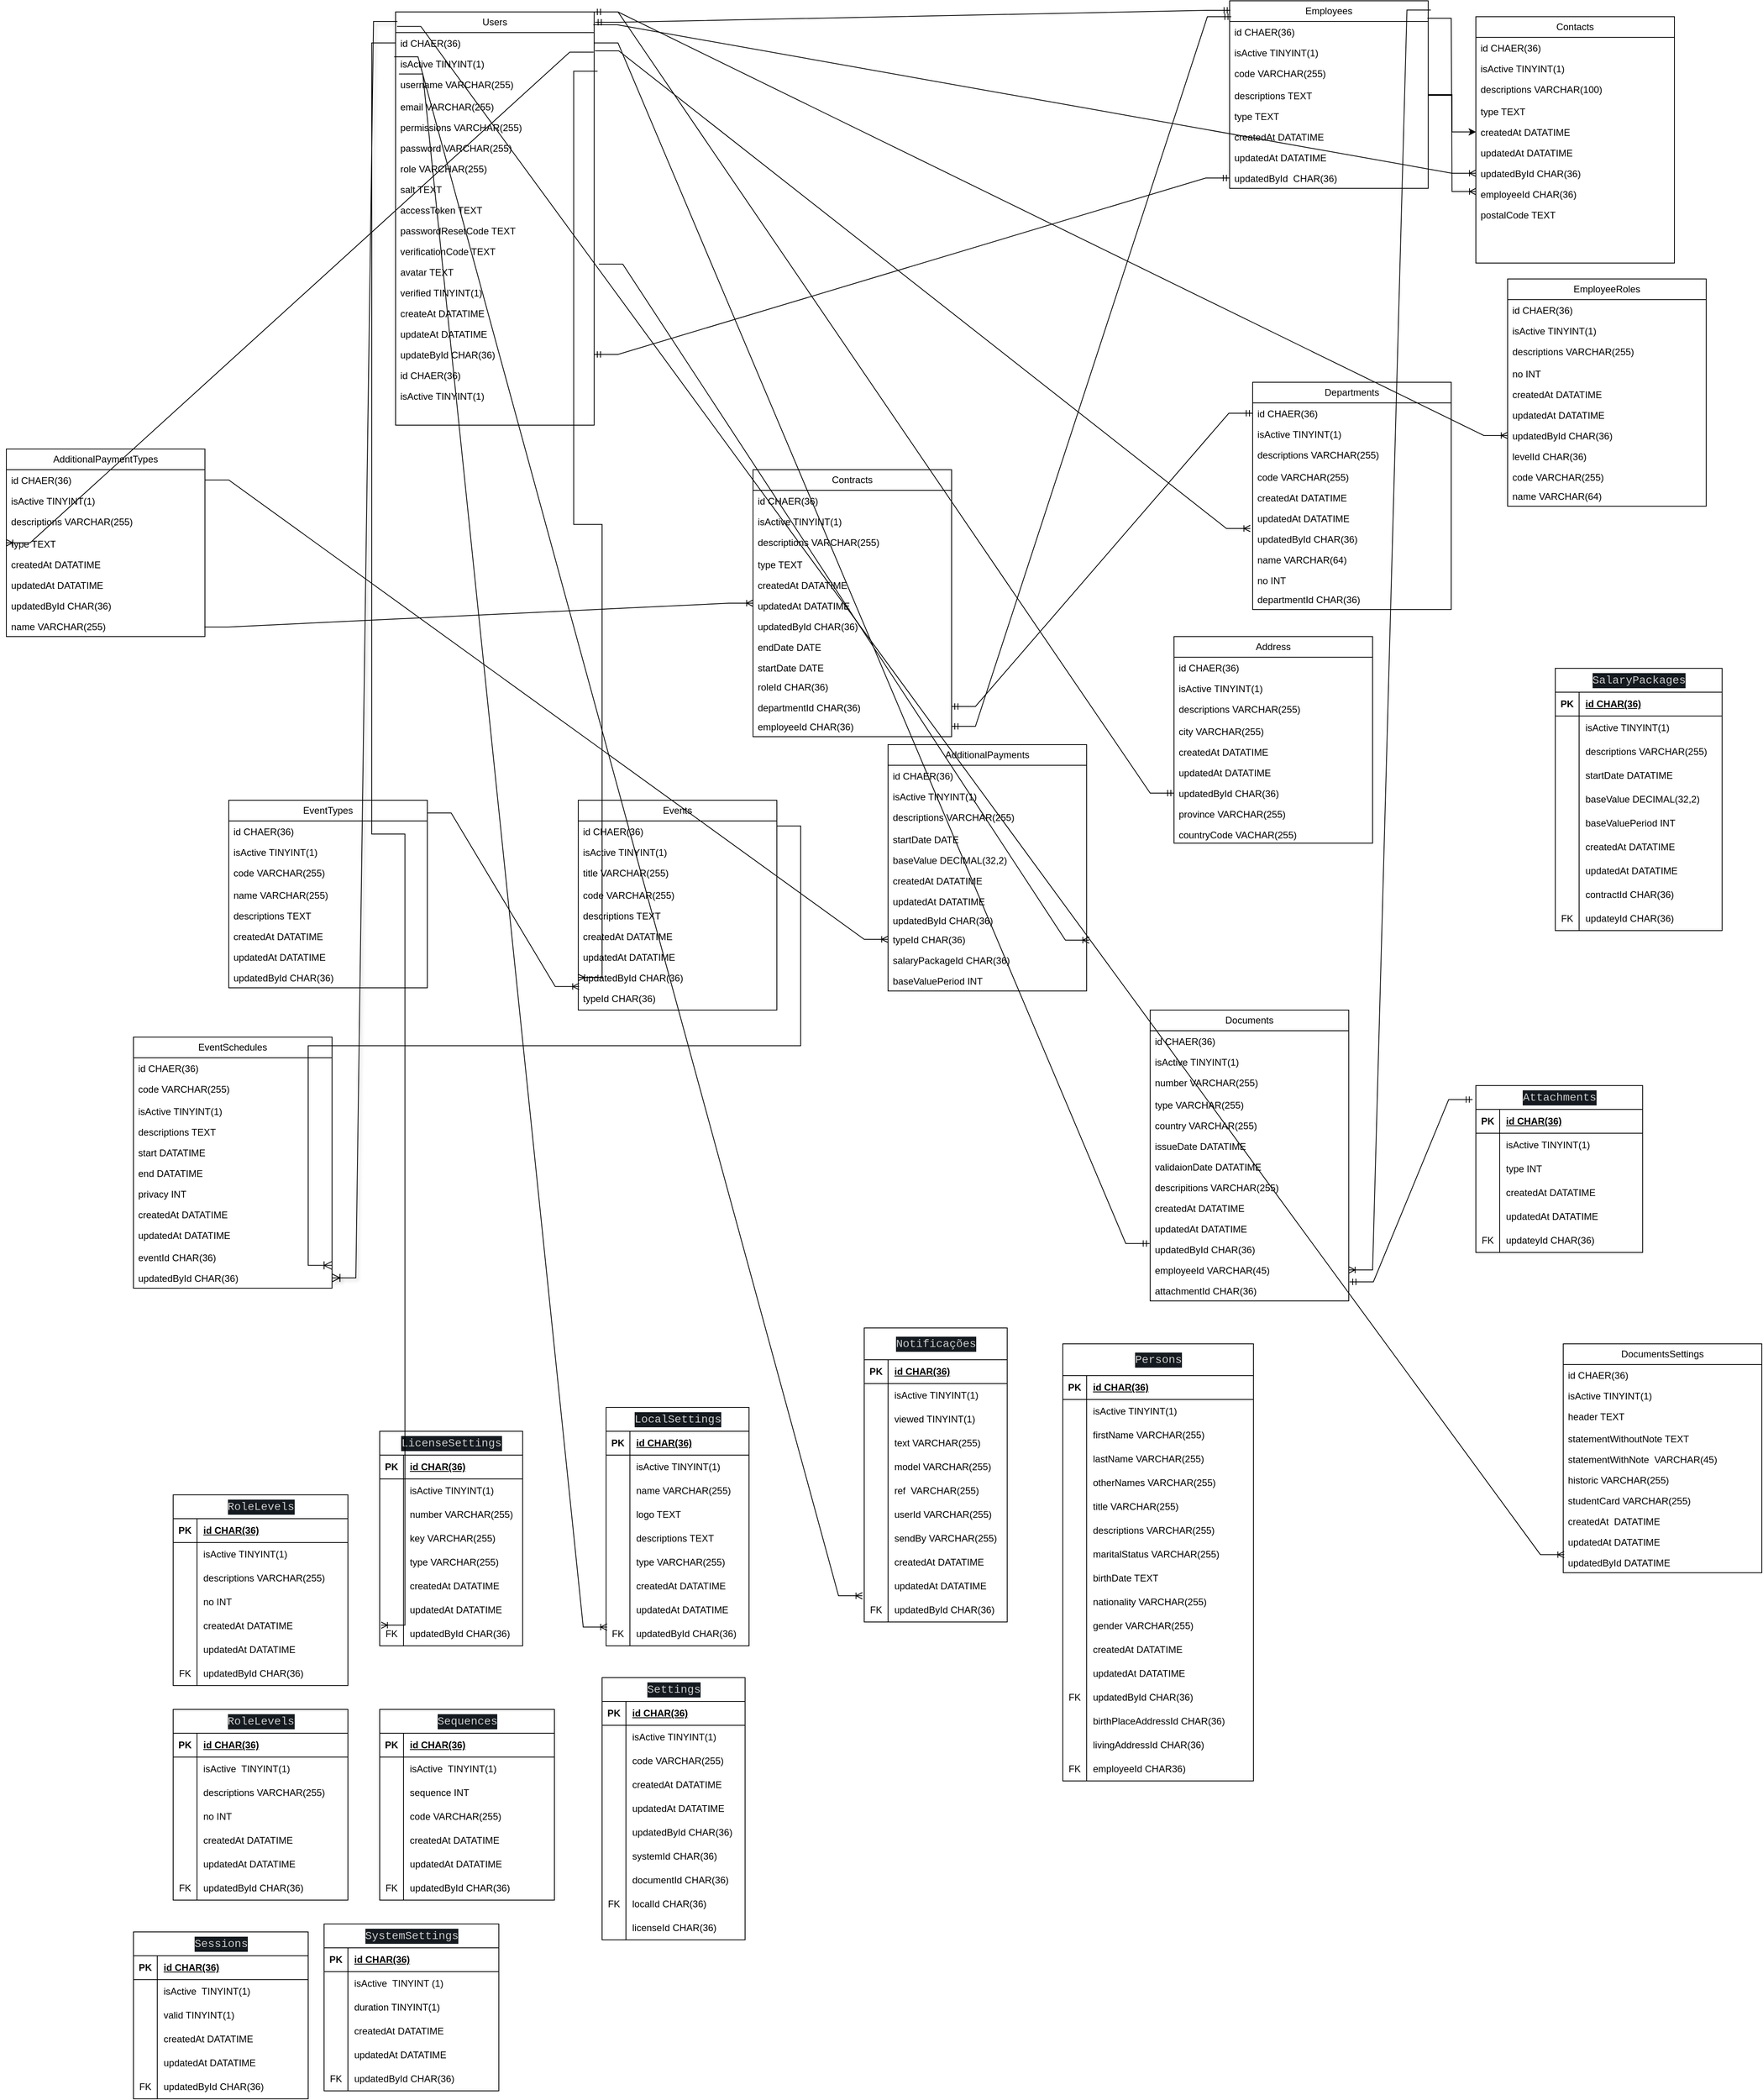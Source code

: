 <mxfile version="22.0.5" type="github" pages="3">
  <diagram name="Diagrama de dados" id="xZ7KFnMJ7kYW5XF7bgZQ">
    <mxGraphModel dx="2085" dy="415" grid="1" gridSize="10" guides="1" tooltips="1" connect="1" arrows="1" fold="1" page="1" pageScale="1" pageWidth="827" pageHeight="1169" math="0" shadow="0">
      <root>
        <mxCell id="0" />
        <mxCell id="1" parent="0" />
        <mxCell id="KIw6dPZ-yiW8JytxpnhD-1" value="Users" style="swimlane;fontStyle=0;childLayout=stackLayout;horizontal=1;startSize=26;fillColor=none;horizontalStack=0;resizeParent=1;resizeParentMax=0;resizeLast=0;collapsible=1;marginBottom=0;whiteSpace=wrap;html=1;" parent="1" vertex="1">
          <mxGeometry x="-790" y="14" width="250" height="520" as="geometry" />
        </mxCell>
        <mxCell id="Lv1KW5_tTUNsYKSLPR1G-13" value="id CHAER(36)" style="text;strokeColor=none;fillColor=none;align=left;verticalAlign=top;spacingLeft=4;spacingRight=4;overflow=hidden;rotatable=0;points=[[0,0.5],[1,0.5]];portConstraint=eastwest;whiteSpace=wrap;html=1;shadow=0;" parent="KIw6dPZ-yiW8JytxpnhD-1" vertex="1">
          <mxGeometry y="26" width="250" height="26" as="geometry" />
        </mxCell>
        <mxCell id="Lv1KW5_tTUNsYKSLPR1G-8" value="isActive TINYINT(1)" style="text;strokeColor=none;fillColor=none;align=left;verticalAlign=top;spacingLeft=4;spacingRight=4;overflow=hidden;rotatable=0;points=[[0,0.5],[1,0.5]];portConstraint=eastwest;whiteSpace=wrap;html=1;shadow=0;" parent="KIw6dPZ-yiW8JytxpnhD-1" vertex="1">
          <mxGeometry y="52" width="250" height="26" as="geometry" />
        </mxCell>
        <mxCell id="Lv1KW5_tTUNsYKSLPR1G-12" value="username VARCHAR(255)" style="text;strokeColor=none;fillColor=none;align=left;verticalAlign=top;spacingLeft=4;spacingRight=4;overflow=hidden;rotatable=0;points=[[0,0.5],[1,0.5]];portConstraint=eastwest;whiteSpace=wrap;html=1;shadow=0;" parent="KIw6dPZ-yiW8JytxpnhD-1" vertex="1">
          <mxGeometry y="78" width="250" height="28" as="geometry" />
        </mxCell>
        <mxCell id="Lv1KW5_tTUNsYKSLPR1G-11" value="email VARCHAR(255)" style="text;strokeColor=none;fillColor=none;align=left;verticalAlign=top;spacingLeft=4;spacingRight=4;overflow=hidden;rotatable=0;points=[[0,0.5],[1,0.5]];portConstraint=eastwest;whiteSpace=wrap;html=1;shadow=0;" parent="KIw6dPZ-yiW8JytxpnhD-1" vertex="1">
          <mxGeometry y="106" width="250" height="26" as="geometry" />
        </mxCell>
        <mxCell id="Lv1KW5_tTUNsYKSLPR1G-14" value="permissions VARCHAR(255)" style="text;strokeColor=none;fillColor=none;align=left;verticalAlign=top;spacingLeft=4;spacingRight=4;overflow=hidden;rotatable=0;points=[[0,0.5],[1,0.5]];portConstraint=eastwest;whiteSpace=wrap;html=1;shadow=0;" parent="KIw6dPZ-yiW8JytxpnhD-1" vertex="1">
          <mxGeometry y="132" width="250" height="26" as="geometry" />
        </mxCell>
        <mxCell id="Lv1KW5_tTUNsYKSLPR1G-15" value="password VARCHAR(255)" style="text;strokeColor=none;fillColor=none;align=left;verticalAlign=top;spacingLeft=4;spacingRight=4;overflow=hidden;rotatable=0;points=[[0,0.5],[1,0.5]];portConstraint=eastwest;whiteSpace=wrap;html=1;shadow=0;" parent="KIw6dPZ-yiW8JytxpnhD-1" vertex="1">
          <mxGeometry y="158" width="250" height="26" as="geometry" />
        </mxCell>
        <mxCell id="Lv1KW5_tTUNsYKSLPR1G-16" value="role VARCHAR(255)" style="text;strokeColor=none;fillColor=none;align=left;verticalAlign=top;spacingLeft=4;spacingRight=4;overflow=hidden;rotatable=0;points=[[0,0.5],[1,0.5]];portConstraint=eastwest;whiteSpace=wrap;html=1;shadow=0;" parent="KIw6dPZ-yiW8JytxpnhD-1" vertex="1">
          <mxGeometry y="184" width="250" height="26" as="geometry" />
        </mxCell>
        <mxCell id="Lv1KW5_tTUNsYKSLPR1G-17" value="salt TEXT" style="text;strokeColor=none;fillColor=none;align=left;verticalAlign=top;spacingLeft=4;spacingRight=4;overflow=hidden;rotatable=0;points=[[0,0.5],[1,0.5]];portConstraint=eastwest;whiteSpace=wrap;html=1;shadow=0;" parent="KIw6dPZ-yiW8JytxpnhD-1" vertex="1">
          <mxGeometry y="210" width="250" height="26" as="geometry" />
        </mxCell>
        <mxCell id="Lv1KW5_tTUNsYKSLPR1G-10" value="accessToken TEXT" style="text;strokeColor=none;fillColor=none;align=left;verticalAlign=top;spacingLeft=4;spacingRight=4;overflow=hidden;rotatable=0;points=[[0,0.5],[1,0.5]];portConstraint=eastwest;whiteSpace=wrap;html=1;shadow=0;" parent="KIw6dPZ-yiW8JytxpnhD-1" vertex="1">
          <mxGeometry y="236" width="250" height="26" as="geometry" />
        </mxCell>
        <mxCell id="Lv1KW5_tTUNsYKSLPR1G-1" value="passwordResetCode TEXT" style="text;strokeColor=none;fillColor=none;align=left;verticalAlign=top;spacingLeft=4;spacingRight=4;overflow=hidden;rotatable=0;points=[[0,0.5],[1,0.5]];portConstraint=eastwest;whiteSpace=wrap;html=1;shadow=0;" parent="KIw6dPZ-yiW8JytxpnhD-1" vertex="1">
          <mxGeometry y="262" width="250" height="26" as="geometry" />
        </mxCell>
        <mxCell id="Lv1KW5_tTUNsYKSLPR1G-4" value="verificationCode TEXT" style="text;strokeColor=none;fillColor=none;align=left;verticalAlign=top;spacingLeft=4;spacingRight=4;overflow=hidden;rotatable=0;points=[[0,0.5],[1,0.5]];portConstraint=eastwest;whiteSpace=wrap;html=1;shadow=0;" parent="KIw6dPZ-yiW8JytxpnhD-1" vertex="1">
          <mxGeometry y="288" width="250" height="26" as="geometry" />
        </mxCell>
        <mxCell id="Lv1KW5_tTUNsYKSLPR1G-18" value="avatar TEXT" style="text;strokeColor=none;fillColor=none;align=left;verticalAlign=top;spacingLeft=4;spacingRight=4;overflow=hidden;rotatable=0;points=[[0,0.5],[1,0.5]];portConstraint=eastwest;whiteSpace=wrap;html=1;shadow=0;" parent="KIw6dPZ-yiW8JytxpnhD-1" vertex="1">
          <mxGeometry y="314" width="250" height="26" as="geometry" />
        </mxCell>
        <mxCell id="Lv1KW5_tTUNsYKSLPR1G-6" value="verified TINYINT(1)" style="text;strokeColor=none;fillColor=none;align=left;verticalAlign=top;spacingLeft=4;spacingRight=4;overflow=hidden;rotatable=0;points=[[0,0.5],[1,0.5]];portConstraint=eastwest;whiteSpace=wrap;html=1;shadow=0;" parent="KIw6dPZ-yiW8JytxpnhD-1" vertex="1">
          <mxGeometry y="340" width="250" height="26" as="geometry" />
        </mxCell>
        <mxCell id="Lv1KW5_tTUNsYKSLPR1G-5" value="createAt DATATIME" style="text;strokeColor=none;fillColor=none;align=left;verticalAlign=top;spacingLeft=4;spacingRight=4;overflow=hidden;rotatable=0;points=[[0,0.5],[1,0.5]];portConstraint=eastwest;whiteSpace=wrap;html=1;shadow=0;" parent="KIw6dPZ-yiW8JytxpnhD-1" vertex="1">
          <mxGeometry y="366" width="250" height="26" as="geometry" />
        </mxCell>
        <mxCell id="Lv1KW5_tTUNsYKSLPR1G-7" value="updateAt DATATIME" style="text;strokeColor=none;fillColor=none;align=left;verticalAlign=top;spacingLeft=4;spacingRight=4;overflow=hidden;rotatable=0;points=[[0,0.5],[1,0.5]];portConstraint=eastwest;whiteSpace=wrap;html=1;shadow=0;" parent="KIw6dPZ-yiW8JytxpnhD-1" vertex="1">
          <mxGeometry y="392" width="250" height="26" as="geometry" />
        </mxCell>
        <mxCell id="Lv1KW5_tTUNsYKSLPR1G-2" value="updateById CHAR(36)" style="text;strokeColor=none;fillColor=none;align=left;verticalAlign=top;spacingLeft=4;spacingRight=4;overflow=hidden;rotatable=0;points=[[0,0.5],[1,0.5]];portConstraint=eastwest;whiteSpace=wrap;html=1;shadow=0;" parent="KIw6dPZ-yiW8JytxpnhD-1" vertex="1">
          <mxGeometry y="418" width="250" height="26" as="geometry" />
        </mxCell>
        <mxCell id="KIw6dPZ-yiW8JytxpnhD-3" value="id CHAER(36)" style="text;strokeColor=none;fillColor=none;align=left;verticalAlign=top;spacingLeft=4;spacingRight=4;overflow=hidden;rotatable=0;points=[[0,0.5],[1,0.5]];portConstraint=eastwest;whiteSpace=wrap;html=1;shadow=0;" parent="KIw6dPZ-yiW8JytxpnhD-1" vertex="1">
          <mxGeometry y="444" width="250" height="26" as="geometry" />
        </mxCell>
        <mxCell id="KIw6dPZ-yiW8JytxpnhD-4" value="isActive TINYINT(1)" style="text;strokeColor=none;fillColor=none;align=left;verticalAlign=top;spacingLeft=4;spacingRight=4;overflow=hidden;rotatable=0;points=[[0,0.5],[1,0.5]];portConstraint=eastwest;whiteSpace=wrap;html=1;" parent="KIw6dPZ-yiW8JytxpnhD-1" vertex="1">
          <mxGeometry y="470" width="250" height="50" as="geometry" />
        </mxCell>
        <mxCell id="Lv1KW5_tTUNsYKSLPR1G-57" value="Contacts" style="swimlane;fontStyle=0;childLayout=stackLayout;horizontal=1;startSize=26;fillColor=none;horizontalStack=0;resizeParent=1;resizeParentMax=0;resizeLast=0;collapsible=1;marginBottom=0;whiteSpace=wrap;html=1;" parent="1" vertex="1">
          <mxGeometry x="570" y="20" width="250" height="310" as="geometry" />
        </mxCell>
        <mxCell id="Lv1KW5_tTUNsYKSLPR1G-58" value="id CHAER(36)" style="text;strokeColor=none;fillColor=none;align=left;verticalAlign=top;spacingLeft=4;spacingRight=4;overflow=hidden;rotatable=0;points=[[0,0.5],[1,0.5]];portConstraint=eastwest;whiteSpace=wrap;html=1;shadow=0;" parent="Lv1KW5_tTUNsYKSLPR1G-57" vertex="1">
          <mxGeometry y="26" width="250" height="26" as="geometry" />
        </mxCell>
        <mxCell id="Lv1KW5_tTUNsYKSLPR1G-59" value="isActive TINYINT(1)" style="text;strokeColor=none;fillColor=none;align=left;verticalAlign=top;spacingLeft=4;spacingRight=4;overflow=hidden;rotatable=0;points=[[0,0.5],[1,0.5]];portConstraint=eastwest;whiteSpace=wrap;html=1;shadow=0;" parent="Lv1KW5_tTUNsYKSLPR1G-57" vertex="1">
          <mxGeometry y="52" width="250" height="26" as="geometry" />
        </mxCell>
        <mxCell id="Lv1KW5_tTUNsYKSLPR1G-60" value="descriptions VARCHAR(100)" style="text;strokeColor=none;fillColor=none;align=left;verticalAlign=top;spacingLeft=4;spacingRight=4;overflow=hidden;rotatable=0;points=[[0,0.5],[1,0.5]];portConstraint=eastwest;whiteSpace=wrap;html=1;shadow=0;" parent="Lv1KW5_tTUNsYKSLPR1G-57" vertex="1">
          <mxGeometry y="78" width="250" height="28" as="geometry" />
        </mxCell>
        <mxCell id="Lv1KW5_tTUNsYKSLPR1G-61" value="type TEXT" style="text;strokeColor=none;fillColor=none;align=left;verticalAlign=top;spacingLeft=4;spacingRight=4;overflow=hidden;rotatable=0;points=[[0,0.5],[1,0.5]];portConstraint=eastwest;whiteSpace=wrap;html=1;shadow=0;" parent="Lv1KW5_tTUNsYKSLPR1G-57" vertex="1">
          <mxGeometry y="106" width="250" height="26" as="geometry" />
        </mxCell>
        <mxCell id="Lv1KW5_tTUNsYKSLPR1G-71" value="createdAt DATATIME" style="text;strokeColor=none;fillColor=none;align=left;verticalAlign=top;spacingLeft=4;spacingRight=4;overflow=hidden;rotatable=0;points=[[0,0.5],[1,0.5]];portConstraint=eastwest;whiteSpace=wrap;html=1;shadow=0;" parent="Lv1KW5_tTUNsYKSLPR1G-57" vertex="1">
          <mxGeometry y="132" width="250" height="26" as="geometry" />
        </mxCell>
        <mxCell id="Lv1KW5_tTUNsYKSLPR1G-72" value="updatedAt DATATIME" style="text;strokeColor=none;fillColor=none;align=left;verticalAlign=top;spacingLeft=4;spacingRight=4;overflow=hidden;rotatable=0;points=[[0,0.5],[1,0.5]];portConstraint=eastwest;whiteSpace=wrap;html=1;shadow=0;" parent="Lv1KW5_tTUNsYKSLPR1G-57" vertex="1">
          <mxGeometry y="158" width="250" height="26" as="geometry" />
        </mxCell>
        <mxCell id="Lv1KW5_tTUNsYKSLPR1G-73" value="updatedById CHAR(36)" style="text;strokeColor=none;fillColor=none;align=left;verticalAlign=top;spacingLeft=4;spacingRight=4;overflow=hidden;rotatable=0;points=[[0,0.5],[1,0.5]];portConstraint=eastwest;whiteSpace=wrap;html=1;shadow=0;" parent="Lv1KW5_tTUNsYKSLPR1G-57" vertex="1">
          <mxGeometry y="184" width="250" height="26" as="geometry" />
        </mxCell>
        <mxCell id="Lv1KW5_tTUNsYKSLPR1G-74" value="employeeId CHAR(36)" style="text;strokeColor=none;fillColor=none;align=left;verticalAlign=top;spacingLeft=4;spacingRight=4;overflow=hidden;rotatable=0;points=[[0,0.5],[1,0.5]];portConstraint=eastwest;whiteSpace=wrap;html=1;shadow=0;" parent="Lv1KW5_tTUNsYKSLPR1G-57" vertex="1">
          <mxGeometry y="210" width="250" height="26" as="geometry" />
        </mxCell>
        <mxCell id="Lv1KW5_tTUNsYKSLPR1G-75" value="postalCode TEXT" style="text;strokeColor=none;fillColor=none;align=left;verticalAlign=top;spacingLeft=4;spacingRight=4;overflow=hidden;rotatable=0;points=[[0,0.5],[1,0.5]];portConstraint=eastwest;whiteSpace=wrap;html=1;" parent="Lv1KW5_tTUNsYKSLPR1G-57" vertex="1">
          <mxGeometry y="236" width="250" height="74" as="geometry" />
        </mxCell>
        <mxCell id="Lv1KW5_tTUNsYKSLPR1G-77" value="EmployeeRoles" style="swimlane;fontStyle=0;childLayout=stackLayout;horizontal=1;startSize=26;fillColor=none;horizontalStack=0;resizeParent=1;resizeParentMax=0;resizeLast=0;collapsible=1;marginBottom=0;whiteSpace=wrap;html=1;" parent="1" vertex="1">
          <mxGeometry x="610" y="350" width="250" height="286" as="geometry" />
        </mxCell>
        <mxCell id="Lv1KW5_tTUNsYKSLPR1G-78" value="id CHAER(36)" style="text;strokeColor=none;fillColor=none;align=left;verticalAlign=top;spacingLeft=4;spacingRight=4;overflow=hidden;rotatable=0;points=[[0,0.5],[1,0.5]];portConstraint=eastwest;whiteSpace=wrap;html=1;shadow=0;" parent="Lv1KW5_tTUNsYKSLPR1G-77" vertex="1">
          <mxGeometry y="26" width="250" height="26" as="geometry" />
        </mxCell>
        <mxCell id="Lv1KW5_tTUNsYKSLPR1G-79" value="isActive TINYINT(1)" style="text;strokeColor=none;fillColor=none;align=left;verticalAlign=top;spacingLeft=4;spacingRight=4;overflow=hidden;rotatable=0;points=[[0,0.5],[1,0.5]];portConstraint=eastwest;whiteSpace=wrap;html=1;shadow=0;" parent="Lv1KW5_tTUNsYKSLPR1G-77" vertex="1">
          <mxGeometry y="52" width="250" height="26" as="geometry" />
        </mxCell>
        <mxCell id="Lv1KW5_tTUNsYKSLPR1G-80" value="descriptions VARCHAR(255)" style="text;strokeColor=none;fillColor=none;align=left;verticalAlign=top;spacingLeft=4;spacingRight=4;overflow=hidden;rotatable=0;points=[[0,0.5],[1,0.5]];portConstraint=eastwest;whiteSpace=wrap;html=1;shadow=0;" parent="Lv1KW5_tTUNsYKSLPR1G-77" vertex="1">
          <mxGeometry y="78" width="250" height="28" as="geometry" />
        </mxCell>
        <mxCell id="Lv1KW5_tTUNsYKSLPR1G-81" value="no INT" style="text;strokeColor=none;fillColor=none;align=left;verticalAlign=top;spacingLeft=4;spacingRight=4;overflow=hidden;rotatable=0;points=[[0,0.5],[1,0.5]];portConstraint=eastwest;whiteSpace=wrap;html=1;shadow=0;" parent="Lv1KW5_tTUNsYKSLPR1G-77" vertex="1">
          <mxGeometry y="106" width="250" height="26" as="geometry" />
        </mxCell>
        <mxCell id="Lv1KW5_tTUNsYKSLPR1G-82" value="createdAt DATATIME" style="text;strokeColor=none;fillColor=none;align=left;verticalAlign=top;spacingLeft=4;spacingRight=4;overflow=hidden;rotatable=0;points=[[0,0.5],[1,0.5]];portConstraint=eastwest;whiteSpace=wrap;html=1;shadow=0;" parent="Lv1KW5_tTUNsYKSLPR1G-77" vertex="1">
          <mxGeometry y="132" width="250" height="26" as="geometry" />
        </mxCell>
        <mxCell id="Lv1KW5_tTUNsYKSLPR1G-83" value="updatedAt DATATIME" style="text;strokeColor=none;fillColor=none;align=left;verticalAlign=top;spacingLeft=4;spacingRight=4;overflow=hidden;rotatable=0;points=[[0,0.5],[1,0.5]];portConstraint=eastwest;whiteSpace=wrap;html=1;shadow=0;" parent="Lv1KW5_tTUNsYKSLPR1G-77" vertex="1">
          <mxGeometry y="158" width="250" height="26" as="geometry" />
        </mxCell>
        <mxCell id="Lv1KW5_tTUNsYKSLPR1G-84" value="updatedById CHAR(36)" style="text;strokeColor=none;fillColor=none;align=left;verticalAlign=top;spacingLeft=4;spacingRight=4;overflow=hidden;rotatable=0;points=[[0,0.5],[1,0.5]];portConstraint=eastwest;whiteSpace=wrap;html=1;shadow=0;" parent="Lv1KW5_tTUNsYKSLPR1G-77" vertex="1">
          <mxGeometry y="184" width="250" height="26" as="geometry" />
        </mxCell>
        <mxCell id="Lv1KW5_tTUNsYKSLPR1G-85" value="levelId CHAR(36)" style="text;strokeColor=none;fillColor=none;align=left;verticalAlign=top;spacingLeft=4;spacingRight=4;overflow=hidden;rotatable=0;points=[[0,0.5],[1,0.5]];portConstraint=eastwest;whiteSpace=wrap;html=1;shadow=0;" parent="Lv1KW5_tTUNsYKSLPR1G-77" vertex="1">
          <mxGeometry y="210" width="250" height="26" as="geometry" />
        </mxCell>
        <mxCell id="Lv1KW5_tTUNsYKSLPR1G-86" value="code VARCHAR(255)" style="text;strokeColor=none;fillColor=none;align=left;verticalAlign=top;spacingLeft=4;spacingRight=4;overflow=hidden;rotatable=0;points=[[0,0.5],[1,0.5]];portConstraint=eastwest;whiteSpace=wrap;html=1;" parent="Lv1KW5_tTUNsYKSLPR1G-77" vertex="1">
          <mxGeometry y="236" width="250" height="24" as="geometry" />
        </mxCell>
        <mxCell id="Lv1KW5_tTUNsYKSLPR1G-87" value="name VARCHAR(64)" style="text;strokeColor=none;fillColor=none;align=left;verticalAlign=top;spacingLeft=4;spacingRight=4;overflow=hidden;rotatable=0;points=[[0,0.5],[1,0.5]];portConstraint=eastwest;whiteSpace=wrap;html=1;shadow=0;" parent="Lv1KW5_tTUNsYKSLPR1G-77" vertex="1">
          <mxGeometry y="260" width="250" height="26" as="geometry" />
        </mxCell>
        <mxCell id="Lv1KW5_tTUNsYKSLPR1G-118" value="Address" style="swimlane;fontStyle=0;childLayout=stackLayout;horizontal=1;startSize=26;fillColor=none;horizontalStack=0;resizeParent=1;resizeParentMax=0;resizeLast=0;collapsible=1;marginBottom=0;whiteSpace=wrap;html=1;" parent="1" vertex="1">
          <mxGeometry x="190" y="800" width="250" height="260" as="geometry" />
        </mxCell>
        <mxCell id="Lv1KW5_tTUNsYKSLPR1G-119" value="id CHAER(36)" style="text;strokeColor=none;fillColor=none;align=left;verticalAlign=top;spacingLeft=4;spacingRight=4;overflow=hidden;rotatable=0;points=[[0,0.5],[1,0.5]];portConstraint=eastwest;whiteSpace=wrap;html=1;shadow=0;" parent="Lv1KW5_tTUNsYKSLPR1G-118" vertex="1">
          <mxGeometry y="26" width="250" height="26" as="geometry" />
        </mxCell>
        <mxCell id="Lv1KW5_tTUNsYKSLPR1G-120" value="isActive TINYINT(1)" style="text;strokeColor=none;fillColor=none;align=left;verticalAlign=top;spacingLeft=4;spacingRight=4;overflow=hidden;rotatable=0;points=[[0,0.5],[1,0.5]];portConstraint=eastwest;whiteSpace=wrap;html=1;shadow=0;" parent="Lv1KW5_tTUNsYKSLPR1G-118" vertex="1">
          <mxGeometry y="52" width="250" height="26" as="geometry" />
        </mxCell>
        <mxCell id="Lv1KW5_tTUNsYKSLPR1G-121" value="descriptions VARCHAR(255)" style="text;strokeColor=none;fillColor=none;align=left;verticalAlign=top;spacingLeft=4;spacingRight=4;overflow=hidden;rotatable=0;points=[[0,0.5],[1,0.5]];portConstraint=eastwest;whiteSpace=wrap;html=1;shadow=0;" parent="Lv1KW5_tTUNsYKSLPR1G-118" vertex="1">
          <mxGeometry y="78" width="250" height="28" as="geometry" />
        </mxCell>
        <mxCell id="Lv1KW5_tTUNsYKSLPR1G-122" value="city VARCHAR(255)" style="text;strokeColor=none;fillColor=none;align=left;verticalAlign=top;spacingLeft=4;spacingRight=4;overflow=hidden;rotatable=0;points=[[0,0.5],[1,0.5]];portConstraint=eastwest;whiteSpace=wrap;html=1;shadow=0;" parent="Lv1KW5_tTUNsYKSLPR1G-118" vertex="1">
          <mxGeometry y="106" width="250" height="26" as="geometry" />
        </mxCell>
        <mxCell id="Lv1KW5_tTUNsYKSLPR1G-123" value="createdAt DATATIME" style="text;strokeColor=none;fillColor=none;align=left;verticalAlign=top;spacingLeft=4;spacingRight=4;overflow=hidden;rotatable=0;points=[[0,0.5],[1,0.5]];portConstraint=eastwest;whiteSpace=wrap;html=1;shadow=0;" parent="Lv1KW5_tTUNsYKSLPR1G-118" vertex="1">
          <mxGeometry y="132" width="250" height="26" as="geometry" />
        </mxCell>
        <mxCell id="Lv1KW5_tTUNsYKSLPR1G-124" value="updatedAt DATATIME" style="text;strokeColor=none;fillColor=none;align=left;verticalAlign=top;spacingLeft=4;spacingRight=4;overflow=hidden;rotatable=0;points=[[0,0.5],[1,0.5]];portConstraint=eastwest;whiteSpace=wrap;html=1;shadow=0;" parent="Lv1KW5_tTUNsYKSLPR1G-118" vertex="1">
          <mxGeometry y="158" width="250" height="26" as="geometry" />
        </mxCell>
        <mxCell id="Lv1KW5_tTUNsYKSLPR1G-125" value="updatedById CHAR(36)" style="text;strokeColor=none;fillColor=none;align=left;verticalAlign=top;spacingLeft=4;spacingRight=4;overflow=hidden;rotatable=0;points=[[0,0.5],[1,0.5]];portConstraint=eastwest;whiteSpace=wrap;html=1;shadow=0;" parent="Lv1KW5_tTUNsYKSLPR1G-118" vertex="1">
          <mxGeometry y="184" width="250" height="26" as="geometry" />
        </mxCell>
        <mxCell id="Lv1KW5_tTUNsYKSLPR1G-126" value="province VARCHAR(255)" style="text;strokeColor=none;fillColor=none;align=left;verticalAlign=top;spacingLeft=4;spacingRight=4;overflow=hidden;rotatable=0;points=[[0,0.5],[1,0.5]];portConstraint=eastwest;whiteSpace=wrap;html=1;shadow=0;" parent="Lv1KW5_tTUNsYKSLPR1G-118" vertex="1">
          <mxGeometry y="210" width="250" height="26" as="geometry" />
        </mxCell>
        <mxCell id="Lv1KW5_tTUNsYKSLPR1G-127" value="countryCode VACHAR(255)" style="text;strokeColor=none;fillColor=none;align=left;verticalAlign=top;spacingLeft=4;spacingRight=4;overflow=hidden;rotatable=0;points=[[0,0.5],[1,0.5]];portConstraint=eastwest;whiteSpace=wrap;html=1;" parent="Lv1KW5_tTUNsYKSLPR1G-118" vertex="1">
          <mxGeometry y="236" width="250" height="24" as="geometry" />
        </mxCell>
        <mxCell id="Lv1KW5_tTUNsYKSLPR1G-153" value="AdditionalPayments" style="swimlane;fontStyle=0;childLayout=stackLayout;horizontal=1;startSize=26;fillColor=none;horizontalStack=0;resizeParent=1;resizeParentMax=0;resizeLast=0;collapsible=1;marginBottom=0;whiteSpace=wrap;html=1;" parent="1" vertex="1">
          <mxGeometry x="-170" y="936" width="250" height="310" as="geometry" />
        </mxCell>
        <mxCell id="Lv1KW5_tTUNsYKSLPR1G-154" value="id CHAER(36)" style="text;strokeColor=none;fillColor=none;align=left;verticalAlign=top;spacingLeft=4;spacingRight=4;overflow=hidden;rotatable=0;points=[[0,0.5],[1,0.5]];portConstraint=eastwest;whiteSpace=wrap;html=1;shadow=0;" parent="Lv1KW5_tTUNsYKSLPR1G-153" vertex="1">
          <mxGeometry y="26" width="250" height="26" as="geometry" />
        </mxCell>
        <mxCell id="Lv1KW5_tTUNsYKSLPR1G-155" value="isActive TINYINT(1)" style="text;strokeColor=none;fillColor=none;align=left;verticalAlign=top;spacingLeft=4;spacingRight=4;overflow=hidden;rotatable=0;points=[[0,0.5],[1,0.5]];portConstraint=eastwest;whiteSpace=wrap;html=1;shadow=0;" parent="Lv1KW5_tTUNsYKSLPR1G-153" vertex="1">
          <mxGeometry y="52" width="250" height="26" as="geometry" />
        </mxCell>
        <mxCell id="Lv1KW5_tTUNsYKSLPR1G-156" value="descriptions VARCHAR(255)" style="text;strokeColor=none;fillColor=none;align=left;verticalAlign=top;spacingLeft=4;spacingRight=4;overflow=hidden;rotatable=0;points=[[0,0.5],[1,0.5]];portConstraint=eastwest;whiteSpace=wrap;html=1;shadow=0;" parent="Lv1KW5_tTUNsYKSLPR1G-153" vertex="1">
          <mxGeometry y="78" width="250" height="28" as="geometry" />
        </mxCell>
        <mxCell id="Lv1KW5_tTUNsYKSLPR1G-157" value="startDate DATE" style="text;strokeColor=none;fillColor=none;align=left;verticalAlign=top;spacingLeft=4;spacingRight=4;overflow=hidden;rotatable=0;points=[[0,0.5],[1,0.5]];portConstraint=eastwest;whiteSpace=wrap;html=1;shadow=0;" parent="Lv1KW5_tTUNsYKSLPR1G-153" vertex="1">
          <mxGeometry y="106" width="250" height="26" as="geometry" />
        </mxCell>
        <mxCell id="Lv1KW5_tTUNsYKSLPR1G-158" value="baseValue DECIMAL(32,2)" style="text;strokeColor=none;fillColor=none;align=left;verticalAlign=top;spacingLeft=4;spacingRight=4;overflow=hidden;rotatable=0;points=[[0,0.5],[1,0.5]];portConstraint=eastwest;whiteSpace=wrap;html=1;shadow=0;" parent="Lv1KW5_tTUNsYKSLPR1G-153" vertex="1">
          <mxGeometry y="132" width="250" height="26" as="geometry" />
        </mxCell>
        <mxCell id="Lv1KW5_tTUNsYKSLPR1G-160" value="createdAt DATATIME" style="text;strokeColor=none;fillColor=none;align=left;verticalAlign=top;spacingLeft=4;spacingRight=4;overflow=hidden;rotatable=0;points=[[0,0.5],[1,0.5]];portConstraint=eastwest;whiteSpace=wrap;html=1;shadow=0;" parent="Lv1KW5_tTUNsYKSLPR1G-153" vertex="1">
          <mxGeometry y="158" width="250" height="26" as="geometry" />
        </mxCell>
        <mxCell id="Lv1KW5_tTUNsYKSLPR1G-162" value="updatedAt DATATIME" style="text;strokeColor=none;fillColor=none;align=left;verticalAlign=top;spacingLeft=4;spacingRight=4;overflow=hidden;rotatable=0;points=[[0,0.5],[1,0.5]];portConstraint=eastwest;whiteSpace=wrap;html=1;" parent="Lv1KW5_tTUNsYKSLPR1G-153" vertex="1">
          <mxGeometry y="184" width="250" height="24" as="geometry" />
        </mxCell>
        <mxCell id="Lv1KW5_tTUNsYKSLPR1G-164" value="updatedById CHAR(36)" style="text;strokeColor=none;fillColor=none;align=left;verticalAlign=top;spacingLeft=4;spacingRight=4;overflow=hidden;rotatable=0;points=[[0,0.5],[1,0.5]];portConstraint=eastwest;whiteSpace=wrap;html=1;" parent="Lv1KW5_tTUNsYKSLPR1G-153" vertex="1">
          <mxGeometry y="208" width="250" height="24" as="geometry" />
        </mxCell>
        <mxCell id="Lv1KW5_tTUNsYKSLPR1G-165" value="typeId CHAR(36)" style="text;strokeColor=none;fillColor=none;align=left;verticalAlign=top;spacingLeft=4;spacingRight=4;overflow=hidden;rotatable=0;points=[[0,0.5],[1,0.5]];portConstraint=eastwest;whiteSpace=wrap;html=1;shadow=0;" parent="Lv1KW5_tTUNsYKSLPR1G-153" vertex="1">
          <mxGeometry y="232" width="250" height="26" as="geometry" />
        </mxCell>
        <mxCell id="Lv1KW5_tTUNsYKSLPR1G-166" value="salaryPackageId CHAR(36)" style="text;strokeColor=none;fillColor=none;align=left;verticalAlign=top;spacingLeft=4;spacingRight=4;overflow=hidden;rotatable=0;points=[[0,0.5],[1,0.5]];portConstraint=eastwest;whiteSpace=wrap;html=1;shadow=0;" parent="Lv1KW5_tTUNsYKSLPR1G-153" vertex="1">
          <mxGeometry y="258" width="250" height="26" as="geometry" />
        </mxCell>
        <mxCell id="Lv1KW5_tTUNsYKSLPR1G-159" value="baseValuePeriod INT" style="text;strokeColor=none;fillColor=none;align=left;verticalAlign=top;spacingLeft=4;spacingRight=4;overflow=hidden;rotatable=0;points=[[0,0.5],[1,0.5]];portConstraint=eastwest;whiteSpace=wrap;html=1;shadow=0;" parent="Lv1KW5_tTUNsYKSLPR1G-153" vertex="1">
          <mxGeometry y="284" width="250" height="26" as="geometry" />
        </mxCell>
        <mxCell id="Lv1KW5_tTUNsYKSLPR1G-172" value="DocumentsSettings" style="swimlane;fontStyle=0;childLayout=stackLayout;horizontal=1;startSize=26;fillColor=none;horizontalStack=0;resizeParent=1;resizeParentMax=0;resizeLast=0;collapsible=1;marginBottom=0;whiteSpace=wrap;html=1;" parent="1" vertex="1">
          <mxGeometry x="680" y="1690" width="250" height="288" as="geometry" />
        </mxCell>
        <mxCell id="Lv1KW5_tTUNsYKSLPR1G-173" value="id CHAER(36)" style="text;strokeColor=none;fillColor=none;align=left;verticalAlign=top;spacingLeft=4;spacingRight=4;overflow=hidden;rotatable=0;points=[[0,0.5],[1,0.5]];portConstraint=eastwest;whiteSpace=wrap;html=1;shadow=0;" parent="Lv1KW5_tTUNsYKSLPR1G-172" vertex="1">
          <mxGeometry y="26" width="250" height="26" as="geometry" />
        </mxCell>
        <mxCell id="Lv1KW5_tTUNsYKSLPR1G-174" value="isActive TINYINT(1)" style="text;strokeColor=none;fillColor=none;align=left;verticalAlign=top;spacingLeft=4;spacingRight=4;overflow=hidden;rotatable=0;points=[[0,0.5],[1,0.5]];portConstraint=eastwest;whiteSpace=wrap;html=1;shadow=0;" parent="Lv1KW5_tTUNsYKSLPR1G-172" vertex="1">
          <mxGeometry y="52" width="250" height="26" as="geometry" />
        </mxCell>
        <mxCell id="Lv1KW5_tTUNsYKSLPR1G-175" value="header TEXT" style="text;strokeColor=none;fillColor=none;align=left;verticalAlign=top;spacingLeft=4;spacingRight=4;overflow=hidden;rotatable=0;points=[[0,0.5],[1,0.5]];portConstraint=eastwest;whiteSpace=wrap;html=1;shadow=0;" parent="Lv1KW5_tTUNsYKSLPR1G-172" vertex="1">
          <mxGeometry y="78" width="250" height="28" as="geometry" />
        </mxCell>
        <mxCell id="Lv1KW5_tTUNsYKSLPR1G-176" value="statementWithoutNote TEXT" style="text;strokeColor=none;fillColor=none;align=left;verticalAlign=top;spacingLeft=4;spacingRight=4;overflow=hidden;rotatable=0;points=[[0,0.5],[1,0.5]];portConstraint=eastwest;whiteSpace=wrap;html=1;shadow=0;" parent="Lv1KW5_tTUNsYKSLPR1G-172" vertex="1">
          <mxGeometry y="106" width="250" height="26" as="geometry" />
        </mxCell>
        <mxCell id="Lv1KW5_tTUNsYKSLPR1G-177" value="statementWithNote&amp;nbsp; VARCHAR(45)" style="text;strokeColor=none;fillColor=none;align=left;verticalAlign=top;spacingLeft=4;spacingRight=4;overflow=hidden;rotatable=0;points=[[0,0.5],[1,0.5]];portConstraint=eastwest;whiteSpace=wrap;html=1;shadow=0;" parent="Lv1KW5_tTUNsYKSLPR1G-172" vertex="1">
          <mxGeometry y="132" width="250" height="26" as="geometry" />
        </mxCell>
        <mxCell id="Lv1KW5_tTUNsYKSLPR1G-178" value="historic VARCHAR(255)" style="text;strokeColor=none;fillColor=none;align=left;verticalAlign=top;spacingLeft=4;spacingRight=4;overflow=hidden;rotatable=0;points=[[0,0.5],[1,0.5]];portConstraint=eastwest;whiteSpace=wrap;html=1;shadow=0;" parent="Lv1KW5_tTUNsYKSLPR1G-172" vertex="1">
          <mxGeometry y="158" width="250" height="26" as="geometry" />
        </mxCell>
        <mxCell id="lhbBw-u-eNigX90rP3jK-7" value="studentCard VARCHAR(255)" style="text;strokeColor=none;fillColor=none;align=left;verticalAlign=top;spacingLeft=4;spacingRight=4;overflow=hidden;rotatable=0;points=[[0,0.5],[1,0.5]];portConstraint=eastwest;whiteSpace=wrap;html=1;shadow=0;" vertex="1" parent="Lv1KW5_tTUNsYKSLPR1G-172">
          <mxGeometry y="184" width="250" height="26" as="geometry" />
        </mxCell>
        <mxCell id="lhbBw-u-eNigX90rP3jK-8" value="createdAt&amp;nbsp; DATATIME" style="text;strokeColor=none;fillColor=none;align=left;verticalAlign=top;spacingLeft=4;spacingRight=4;overflow=hidden;rotatable=0;points=[[0,0.5],[1,0.5]];portConstraint=eastwest;whiteSpace=wrap;html=1;shadow=0;" vertex="1" parent="Lv1KW5_tTUNsYKSLPR1G-172">
          <mxGeometry y="210" width="250" height="26" as="geometry" />
        </mxCell>
        <mxCell id="lhbBw-u-eNigX90rP3jK-9" value="updatedAt DATATIME" style="text;strokeColor=none;fillColor=none;align=left;verticalAlign=top;spacingLeft=4;spacingRight=4;overflow=hidden;rotatable=0;points=[[0,0.5],[1,0.5]];portConstraint=eastwest;whiteSpace=wrap;html=1;shadow=0;" vertex="1" parent="Lv1KW5_tTUNsYKSLPR1G-172">
          <mxGeometry y="236" width="250" height="26" as="geometry" />
        </mxCell>
        <mxCell id="lhbBw-u-eNigX90rP3jK-10" value="updatedById DATATIME" style="text;strokeColor=none;fillColor=none;align=left;verticalAlign=top;spacingLeft=4;spacingRight=4;overflow=hidden;rotatable=0;points=[[0,0.5],[1,0.5]];portConstraint=eastwest;whiteSpace=wrap;html=1;shadow=0;" vertex="1" parent="Lv1KW5_tTUNsYKSLPR1G-172">
          <mxGeometry y="262" width="250" height="26" as="geometry" />
        </mxCell>
        <mxCell id="Lv1KW5_tTUNsYKSLPR1G-181" value="EventTypes" style="swimlane;fontStyle=0;childLayout=stackLayout;horizontal=1;startSize=26;fillColor=none;horizontalStack=0;resizeParent=1;resizeParentMax=0;resizeLast=0;collapsible=1;marginBottom=0;whiteSpace=wrap;html=1;" parent="1" vertex="1">
          <mxGeometry x="-1000" y="1006" width="250" height="236" as="geometry" />
        </mxCell>
        <mxCell id="Lv1KW5_tTUNsYKSLPR1G-182" value="id CHAER(36)" style="text;strokeColor=none;fillColor=none;align=left;verticalAlign=top;spacingLeft=4;spacingRight=4;overflow=hidden;rotatable=0;points=[[0,0.5],[1,0.5]];portConstraint=eastwest;whiteSpace=wrap;html=1;shadow=0;" parent="Lv1KW5_tTUNsYKSLPR1G-181" vertex="1">
          <mxGeometry y="26" width="250" height="26" as="geometry" />
        </mxCell>
        <mxCell id="Lv1KW5_tTUNsYKSLPR1G-183" value="isActive TINYINT(1)" style="text;strokeColor=none;fillColor=none;align=left;verticalAlign=top;spacingLeft=4;spacingRight=4;overflow=hidden;rotatable=0;points=[[0,0.5],[1,0.5]];portConstraint=eastwest;whiteSpace=wrap;html=1;shadow=0;" parent="Lv1KW5_tTUNsYKSLPR1G-181" vertex="1">
          <mxGeometry y="52" width="250" height="26" as="geometry" />
        </mxCell>
        <mxCell id="Lv1KW5_tTUNsYKSLPR1G-184" value="code VARCHAR(255)" style="text;strokeColor=none;fillColor=none;align=left;verticalAlign=top;spacingLeft=4;spacingRight=4;overflow=hidden;rotatable=0;points=[[0,0.5],[1,0.5]];portConstraint=eastwest;whiteSpace=wrap;html=1;shadow=0;" parent="Lv1KW5_tTUNsYKSLPR1G-181" vertex="1">
          <mxGeometry y="78" width="250" height="28" as="geometry" />
        </mxCell>
        <mxCell id="Lv1KW5_tTUNsYKSLPR1G-185" value="name VARCHAR(255)" style="text;strokeColor=none;fillColor=none;align=left;verticalAlign=top;spacingLeft=4;spacingRight=4;overflow=hidden;rotatable=0;points=[[0,0.5],[1,0.5]];portConstraint=eastwest;whiteSpace=wrap;html=1;shadow=0;" parent="Lv1KW5_tTUNsYKSLPR1G-181" vertex="1">
          <mxGeometry y="106" width="250" height="26" as="geometry" />
        </mxCell>
        <mxCell id="Lv1KW5_tTUNsYKSLPR1G-186" value="descriptions TEXT" style="text;strokeColor=none;fillColor=none;align=left;verticalAlign=top;spacingLeft=4;spacingRight=4;overflow=hidden;rotatable=0;points=[[0,0.5],[1,0.5]];portConstraint=eastwest;whiteSpace=wrap;html=1;shadow=0;" parent="Lv1KW5_tTUNsYKSLPR1G-181" vertex="1">
          <mxGeometry y="132" width="250" height="26" as="geometry" />
        </mxCell>
        <mxCell id="Lv1KW5_tTUNsYKSLPR1G-187" value="createdAt DATATIME" style="text;strokeColor=none;fillColor=none;align=left;verticalAlign=top;spacingLeft=4;spacingRight=4;overflow=hidden;rotatable=0;points=[[0,0.5],[1,0.5]];portConstraint=eastwest;whiteSpace=wrap;html=1;shadow=0;" parent="Lv1KW5_tTUNsYKSLPR1G-181" vertex="1">
          <mxGeometry y="158" width="250" height="26" as="geometry" />
        </mxCell>
        <mxCell id="Lv1KW5_tTUNsYKSLPR1G-188" value="updatedAt DATATIME" style="text;strokeColor=none;fillColor=none;align=left;verticalAlign=top;spacingLeft=4;spacingRight=4;overflow=hidden;rotatable=0;points=[[0,0.5],[1,0.5]];portConstraint=eastwest;whiteSpace=wrap;html=1;shadow=0;" parent="Lv1KW5_tTUNsYKSLPR1G-181" vertex="1">
          <mxGeometry y="184" width="250" height="26" as="geometry" />
        </mxCell>
        <mxCell id="Lv1KW5_tTUNsYKSLPR1G-189" value="updatedById CHAR(36)" style="text;strokeColor=none;fillColor=none;align=left;verticalAlign=top;spacingLeft=4;spacingRight=4;overflow=hidden;rotatable=0;points=[[0,0.5],[1,0.5]];portConstraint=eastwest;whiteSpace=wrap;html=1;shadow=0;" parent="Lv1KW5_tTUNsYKSLPR1G-181" vertex="1">
          <mxGeometry y="210" width="250" height="26" as="geometry" />
        </mxCell>
        <mxCell id="Lv1KW5_tTUNsYKSLPR1G-190" value="Events" style="swimlane;fontStyle=0;childLayout=stackLayout;horizontal=1;startSize=26;fillColor=none;horizontalStack=0;resizeParent=1;resizeParentMax=0;resizeLast=0;collapsible=1;marginBottom=0;whiteSpace=wrap;html=1;" parent="1" vertex="1">
          <mxGeometry x="-560" y="1006" width="250" height="264" as="geometry" />
        </mxCell>
        <mxCell id="Lv1KW5_tTUNsYKSLPR1G-191" value="id CHAER(36)" style="text;strokeColor=none;fillColor=none;align=left;verticalAlign=top;spacingLeft=4;spacingRight=4;overflow=hidden;rotatable=0;points=[[0,0.5],[1,0.5]];portConstraint=eastwest;whiteSpace=wrap;html=1;shadow=0;" parent="Lv1KW5_tTUNsYKSLPR1G-190" vertex="1">
          <mxGeometry y="26" width="250" height="26" as="geometry" />
        </mxCell>
        <mxCell id="Lv1KW5_tTUNsYKSLPR1G-192" value="isActive TINYINT(1)" style="text;strokeColor=none;fillColor=none;align=left;verticalAlign=top;spacingLeft=4;spacingRight=4;overflow=hidden;rotatable=0;points=[[0,0.5],[1,0.5]];portConstraint=eastwest;whiteSpace=wrap;html=1;shadow=0;" parent="Lv1KW5_tTUNsYKSLPR1G-190" vertex="1">
          <mxGeometry y="52" width="250" height="26" as="geometry" />
        </mxCell>
        <mxCell id="Lv1KW5_tTUNsYKSLPR1G-193" value="title VARCHAR(255)" style="text;strokeColor=none;fillColor=none;align=left;verticalAlign=top;spacingLeft=4;spacingRight=4;overflow=hidden;rotatable=0;points=[[0,0.5],[1,0.5]];portConstraint=eastwest;whiteSpace=wrap;html=1;shadow=0;" parent="Lv1KW5_tTUNsYKSLPR1G-190" vertex="1">
          <mxGeometry y="78" width="250" height="28" as="geometry" />
        </mxCell>
        <mxCell id="Lv1KW5_tTUNsYKSLPR1G-194" value="code VARCHAR(255)" style="text;strokeColor=none;fillColor=none;align=left;verticalAlign=top;spacingLeft=4;spacingRight=4;overflow=hidden;rotatable=0;points=[[0,0.5],[1,0.5]];portConstraint=eastwest;whiteSpace=wrap;html=1;shadow=0;" parent="Lv1KW5_tTUNsYKSLPR1G-190" vertex="1">
          <mxGeometry y="106" width="250" height="26" as="geometry" />
        </mxCell>
        <mxCell id="Lv1KW5_tTUNsYKSLPR1G-195" value="descriptions TEXT" style="text;strokeColor=none;fillColor=none;align=left;verticalAlign=top;spacingLeft=4;spacingRight=4;overflow=hidden;rotatable=0;points=[[0,0.5],[1,0.5]];portConstraint=eastwest;whiteSpace=wrap;html=1;shadow=0;" parent="Lv1KW5_tTUNsYKSLPR1G-190" vertex="1">
          <mxGeometry y="132" width="250" height="26" as="geometry" />
        </mxCell>
        <mxCell id="Lv1KW5_tTUNsYKSLPR1G-196" value="createdAt DATATIME" style="text;strokeColor=none;fillColor=none;align=left;verticalAlign=top;spacingLeft=4;spacingRight=4;overflow=hidden;rotatable=0;points=[[0,0.5],[1,0.5]];portConstraint=eastwest;whiteSpace=wrap;html=1;shadow=0;" parent="Lv1KW5_tTUNsYKSLPR1G-190" vertex="1">
          <mxGeometry y="158" width="250" height="26" as="geometry" />
        </mxCell>
        <mxCell id="Lv1KW5_tTUNsYKSLPR1G-197" value="updatedAt DATATIME" style="text;strokeColor=none;fillColor=none;align=left;verticalAlign=top;spacingLeft=4;spacingRight=4;overflow=hidden;rotatable=0;points=[[0,0.5],[1,0.5]];portConstraint=eastwest;whiteSpace=wrap;html=1;shadow=0;" parent="Lv1KW5_tTUNsYKSLPR1G-190" vertex="1">
          <mxGeometry y="184" width="250" height="26" as="geometry" />
        </mxCell>
        <mxCell id="Lv1KW5_tTUNsYKSLPR1G-198" value="updatedById CHAR(36)" style="text;strokeColor=none;fillColor=none;align=left;verticalAlign=top;spacingLeft=4;spacingRight=4;overflow=hidden;rotatable=0;points=[[0,0.5],[1,0.5]];portConstraint=eastwest;whiteSpace=wrap;html=1;shadow=0;" parent="Lv1KW5_tTUNsYKSLPR1G-190" vertex="1">
          <mxGeometry y="210" width="250" height="26" as="geometry" />
        </mxCell>
        <mxCell id="Lv1KW5_tTUNsYKSLPR1G-199" value="typeId CHAR(36)" style="text;strokeColor=none;fillColor=none;align=left;verticalAlign=top;spacingLeft=4;spacingRight=4;overflow=hidden;rotatable=0;points=[[0,0.5],[1,0.5]];portConstraint=eastwest;whiteSpace=wrap;html=1;shadow=0;" parent="Lv1KW5_tTUNsYKSLPR1G-190" vertex="1">
          <mxGeometry y="236" width="250" height="28" as="geometry" />
        </mxCell>
        <mxCell id="Lv1KW5_tTUNsYKSLPR1G-200" value="EventSchedules" style="swimlane;fontStyle=0;childLayout=stackLayout;horizontal=1;startSize=26;fillColor=none;horizontalStack=0;resizeParent=1;resizeParentMax=0;resizeLast=0;collapsible=1;marginBottom=0;whiteSpace=wrap;html=1;" parent="1" vertex="1">
          <mxGeometry x="-1120" y="1304" width="250" height="316" as="geometry" />
        </mxCell>
        <mxCell id="Lv1KW5_tTUNsYKSLPR1G-201" value="id CHAER(36)" style="text;strokeColor=none;fillColor=none;align=left;verticalAlign=top;spacingLeft=4;spacingRight=4;overflow=hidden;rotatable=0;points=[[0,0.5],[1,0.5]];portConstraint=eastwest;whiteSpace=wrap;html=1;shadow=0;" parent="Lv1KW5_tTUNsYKSLPR1G-200" vertex="1">
          <mxGeometry y="26" width="250" height="26" as="geometry" />
        </mxCell>
        <mxCell id="Lv1KW5_tTUNsYKSLPR1G-203" value="code VARCHAR(255)" style="text;strokeColor=none;fillColor=none;align=left;verticalAlign=top;spacingLeft=4;spacingRight=4;overflow=hidden;rotatable=0;points=[[0,0.5],[1,0.5]];portConstraint=eastwest;whiteSpace=wrap;html=1;shadow=0;" parent="Lv1KW5_tTUNsYKSLPR1G-200" vertex="1">
          <mxGeometry y="52" width="250" height="28" as="geometry" />
        </mxCell>
        <mxCell id="Lv1KW5_tTUNsYKSLPR1G-202" value="isActive TINYINT(1)" style="text;strokeColor=none;fillColor=none;align=left;verticalAlign=top;spacingLeft=4;spacingRight=4;overflow=hidden;rotatable=0;points=[[0,0.5],[1,0.5]];portConstraint=eastwest;whiteSpace=wrap;html=1;shadow=0;" parent="Lv1KW5_tTUNsYKSLPR1G-200" vertex="1">
          <mxGeometry y="80" width="250" height="26" as="geometry" />
        </mxCell>
        <mxCell id="Lv1KW5_tTUNsYKSLPR1G-204" value="descriptions TEXT" style="text;strokeColor=none;fillColor=none;align=left;verticalAlign=top;spacingLeft=4;spacingRight=4;overflow=hidden;rotatable=0;points=[[0,0.5],[1,0.5]];portConstraint=eastwest;whiteSpace=wrap;html=1;shadow=0;" parent="Lv1KW5_tTUNsYKSLPR1G-200" vertex="1">
          <mxGeometry y="106" width="250" height="26" as="geometry" />
        </mxCell>
        <mxCell id="Lv1KW5_tTUNsYKSLPR1G-205" value="start DATATIME" style="text;strokeColor=none;fillColor=none;align=left;verticalAlign=top;spacingLeft=4;spacingRight=4;overflow=hidden;rotatable=0;points=[[0,0.5],[1,0.5]];portConstraint=eastwest;whiteSpace=wrap;html=1;shadow=0;" parent="Lv1KW5_tTUNsYKSLPR1G-200" vertex="1">
          <mxGeometry y="132" width="250" height="26" as="geometry" />
        </mxCell>
        <mxCell id="Lv1KW5_tTUNsYKSLPR1G-206" value="end DATATIME" style="text;strokeColor=none;fillColor=none;align=left;verticalAlign=top;spacingLeft=4;spacingRight=4;overflow=hidden;rotatable=0;points=[[0,0.5],[1,0.5]];portConstraint=eastwest;whiteSpace=wrap;html=1;shadow=0;" parent="Lv1KW5_tTUNsYKSLPR1G-200" vertex="1">
          <mxGeometry y="158" width="250" height="26" as="geometry" />
        </mxCell>
        <mxCell id="Lv1KW5_tTUNsYKSLPR1G-207" value="privacy INT" style="text;strokeColor=none;fillColor=none;align=left;verticalAlign=top;spacingLeft=4;spacingRight=4;overflow=hidden;rotatable=0;points=[[0,0.5],[1,0.5]];portConstraint=eastwest;whiteSpace=wrap;html=1;shadow=0;" parent="Lv1KW5_tTUNsYKSLPR1G-200" vertex="1">
          <mxGeometry y="184" width="250" height="26" as="geometry" />
        </mxCell>
        <mxCell id="Lv1KW5_tTUNsYKSLPR1G-208" value="createdAt DATATIME" style="text;strokeColor=none;fillColor=none;align=left;verticalAlign=top;spacingLeft=4;spacingRight=4;overflow=hidden;rotatable=0;points=[[0,0.5],[1,0.5]];portConstraint=eastwest;whiteSpace=wrap;html=1;shadow=0;" parent="Lv1KW5_tTUNsYKSLPR1G-200" vertex="1">
          <mxGeometry y="210" width="250" height="26" as="geometry" />
        </mxCell>
        <mxCell id="Lv1KW5_tTUNsYKSLPR1G-209" value="updatedAt DATATIME" style="text;strokeColor=none;fillColor=none;align=left;verticalAlign=top;spacingLeft=4;spacingRight=4;overflow=hidden;rotatable=0;points=[[0,0.5],[1,0.5]];portConstraint=eastwest;whiteSpace=wrap;html=1;shadow=0;" parent="Lv1KW5_tTUNsYKSLPR1G-200" vertex="1">
          <mxGeometry y="236" width="250" height="28" as="geometry" />
        </mxCell>
        <mxCell id="Lv1KW5_tTUNsYKSLPR1G-210" value="eventId CHAR(36)" style="text;strokeColor=none;fillColor=none;align=left;verticalAlign=top;spacingLeft=4;spacingRight=4;overflow=hidden;rotatable=0;points=[[0,0.5],[1,0.5]];portConstraint=eastwest;whiteSpace=wrap;html=1;shadow=0;" parent="Lv1KW5_tTUNsYKSLPR1G-200" vertex="1">
          <mxGeometry y="264" width="250" height="26" as="geometry" />
        </mxCell>
        <mxCell id="Lv1KW5_tTUNsYKSLPR1G-212" value="updatedById CHAR(36)" style="text;strokeColor=none;fillColor=none;align=left;verticalAlign=top;spacingLeft=4;spacingRight=4;overflow=hidden;rotatable=0;points=[[0,0.5],[1,0.5]];portConstraint=eastwest;whiteSpace=wrap;html=1;shadow=0;" parent="Lv1KW5_tTUNsYKSLPR1G-200" vertex="1">
          <mxGeometry y="290" width="250" height="26" as="geometry" />
        </mxCell>
        <mxCell id="WhbtE4GXm8ZwQyelrM2S-1" value="" style="edgeStyle=entityRelationEdgeStyle;fontSize=12;html=1;endArrow=ERmandOne;startArrow=ERmandOne;rounded=0;exitX=1.004;exitY=0.025;exitDx=0;exitDy=0;exitPerimeter=0;entryX=0.004;entryY=0.051;entryDx=0;entryDy=0;entryPerimeter=0;" parent="1" source="KIw6dPZ-yiW8JytxpnhD-1" target="Lv1KW5_tTUNsYKSLPR1G-38" edge="1">
          <mxGeometry width="100" height="100" relative="1" as="geometry">
            <mxPoint x="110" y="144.002" as="sourcePoint" />
            <mxPoint x="322" y="185.99" as="targetPoint" />
            <Array as="points">
              <mxPoint x="152" y="245.99" />
            </Array>
          </mxGeometry>
        </mxCell>
        <mxCell id="WhbtE4GXm8ZwQyelrM2S-2" value="" style="edgeStyle=entityRelationEdgeStyle;fontSize=12;html=1;endArrow=ERmandOne;startArrow=ERmandOne;rounded=0;exitX=1;exitY=0.5;exitDx=0;exitDy=0;entryX=0.008;entryY=0.085;entryDx=0;entryDy=0;entryPerimeter=0;" parent="1" source="Lv1KW5_tTUNsYKSLPR1G-117" target="Lv1KW5_tTUNsYKSLPR1G-38" edge="1">
          <mxGeometry width="100" height="100" relative="1" as="geometry">
            <mxPoint x="140" y="330" as="sourcePoint" />
            <mxPoint x="240" y="230" as="targetPoint" />
          </mxGeometry>
        </mxCell>
        <mxCell id="WhbtE4GXm8ZwQyelrM2S-3" value="" style="edgeStyle=entityRelationEdgeStyle;fontSize=12;html=1;endArrow=ERmandOne;startArrow=ERmandOne;rounded=0;" parent="1" source="Lv1KW5_tTUNsYKSLPR1G-2" target="Lv1KW5_tTUNsYKSLPR1G-46" edge="1">
          <mxGeometry width="100" height="100" relative="1" as="geometry">
            <mxPoint x="270" y="310" as="sourcePoint" />
            <mxPoint x="370" y="210" as="targetPoint" />
            <Array as="points">
              <mxPoint x="220" y="240" />
            </Array>
          </mxGeometry>
        </mxCell>
        <mxCell id="WhbtE4GXm8ZwQyelrM2S-4" value="" style="edgeStyle=entityRelationEdgeStyle;fontSize=12;html=1;endArrow=ERmandOne;startArrow=ERmandOne;rounded=0;entryX=0;entryY=0.5;entryDx=0;entryDy=0;exitX=1;exitY=0.5;exitDx=0;exitDy=0;" parent="1" source="Lv1KW5_tTUNsYKSLPR1G-115" target="Lv1KW5_tTUNsYKSLPR1G-89" edge="1">
          <mxGeometry width="100" height="100" relative="1" as="geometry">
            <mxPoint x="270" y="680" as="sourcePoint" />
            <mxPoint x="370" y="580" as="targetPoint" />
          </mxGeometry>
        </mxCell>
        <mxCell id="WhbtE4GXm8ZwQyelrM2S-7" value="" style="edgeStyle=entityRelationEdgeStyle;fontSize=12;html=1;endArrow=ERoneToMany;rounded=0;exitX=1.004;exitY=0.885;exitDx=0;exitDy=0;exitPerimeter=0;entryX=-0.012;entryY=0;entryDx=0;entryDy=0;entryPerimeter=0;" parent="1" source="Lv1KW5_tTUNsYKSLPR1G-13" target="Lv1KW5_tTUNsYKSLPR1G-95" edge="1">
          <mxGeometry width="100" height="100" relative="1" as="geometry">
            <mxPoint x="270" y="550" as="sourcePoint" />
            <mxPoint x="370" y="450" as="targetPoint" />
          </mxGeometry>
        </mxCell>
        <mxCell id="WhbtE4GXm8ZwQyelrM2S-8" value="" style="edgeStyle=entityRelationEdgeStyle;fontSize=12;html=1;endArrow=ERoneToMany;rounded=0;exitX=0.996;exitY=0.031;exitDx=0;exitDy=0;exitPerimeter=0;entryX=0;entryY=0.5;entryDx=0;entryDy=0;" parent="1" source="KIw6dPZ-yiW8JytxpnhD-1" target="Lv1KW5_tTUNsYKSLPR1G-73" edge="1">
          <mxGeometry width="100" height="100" relative="1" as="geometry">
            <mxPoint x="270" y="160" as="sourcePoint" />
            <mxPoint x="370" y="60" as="targetPoint" />
            <Array as="points">
              <mxPoint x="330" y="310" />
              <mxPoint x="400" y="20" />
              <mxPoint x="340" y="90" />
              <mxPoint x="360" y="30" />
              <mxPoint x="370" y="10" />
            </Array>
          </mxGeometry>
        </mxCell>
        <mxCell id="WhbtE4GXm8ZwQyelrM2S-9" value="" style="edgeStyle=entityRelationEdgeStyle;fontSize=12;html=1;endArrow=ERoneToMany;rounded=0;exitX=0.996;exitY=0.093;exitDx=0;exitDy=0;exitPerimeter=0;" parent="1" source="Lv1KW5_tTUNsYKSLPR1G-38" edge="1">
          <mxGeometry width="100" height="100" relative="1" as="geometry">
            <mxPoint x="510" y="38.024" as="sourcePoint" />
            <mxPoint x="570" y="240" as="targetPoint" />
            <Array as="points">
              <mxPoint x="338" y="140" />
            </Array>
          </mxGeometry>
        </mxCell>
        <mxCell id="WhbtE4GXm8ZwQyelrM2S-12" value="" style="edgeStyle=entityRelationEdgeStyle;fontSize=12;html=1;endArrow=ERoneToMany;rounded=0;entryX=0;entryY=0.5;entryDx=0;entryDy=0;exitX=1;exitY=0;exitDx=0;exitDy=0;" parent="1" source="KIw6dPZ-yiW8JytxpnhD-1" target="Lv1KW5_tTUNsYKSLPR1G-84" edge="1">
          <mxGeometry width="100" height="100" relative="1" as="geometry">
            <mxPoint x="120" y="430" as="sourcePoint" />
            <mxPoint x="310" y="470" as="targetPoint" />
          </mxGeometry>
        </mxCell>
        <mxCell id="Lv1KW5_tTUNsYKSLPR1G-88" value="Departments" style="swimlane;fontStyle=0;childLayout=stackLayout;horizontal=1;startSize=26;fillColor=none;horizontalStack=0;resizeParent=1;resizeParentMax=0;resizeLast=0;collapsible=1;marginBottom=0;whiteSpace=wrap;html=1;" parent="1" vertex="1">
          <mxGeometry x="289" y="480" width="250" height="286" as="geometry" />
        </mxCell>
        <mxCell id="Lv1KW5_tTUNsYKSLPR1G-89" value="id CHAER(36)" style="text;strokeColor=none;fillColor=none;align=left;verticalAlign=top;spacingLeft=4;spacingRight=4;overflow=hidden;rotatable=0;points=[[0,0.5],[1,0.5]];portConstraint=eastwest;whiteSpace=wrap;html=1;shadow=0;" parent="Lv1KW5_tTUNsYKSLPR1G-88" vertex="1">
          <mxGeometry y="26" width="250" height="26" as="geometry" />
        </mxCell>
        <mxCell id="Lv1KW5_tTUNsYKSLPR1G-90" value="isActive TINYINT(1)" style="text;strokeColor=none;fillColor=none;align=left;verticalAlign=top;spacingLeft=4;spacingRight=4;overflow=hidden;rotatable=0;points=[[0,0.5],[1,0.5]];portConstraint=eastwest;whiteSpace=wrap;html=1;shadow=0;" parent="Lv1KW5_tTUNsYKSLPR1G-88" vertex="1">
          <mxGeometry y="52" width="250" height="26" as="geometry" />
        </mxCell>
        <mxCell id="Lv1KW5_tTUNsYKSLPR1G-91" value="descriptions VARCHAR(255)" style="text;strokeColor=none;fillColor=none;align=left;verticalAlign=top;spacingLeft=4;spacingRight=4;overflow=hidden;rotatable=0;points=[[0,0.5],[1,0.5]];portConstraint=eastwest;whiteSpace=wrap;html=1;shadow=0;" parent="Lv1KW5_tTUNsYKSLPR1G-88" vertex="1">
          <mxGeometry y="78" width="250" height="28" as="geometry" />
        </mxCell>
        <mxCell id="Lv1KW5_tTUNsYKSLPR1G-92" value="code VARCHAR(255)" style="text;strokeColor=none;fillColor=none;align=left;verticalAlign=top;spacingLeft=4;spacingRight=4;overflow=hidden;rotatable=0;points=[[0,0.5],[1,0.5]];portConstraint=eastwest;whiteSpace=wrap;html=1;shadow=0;" parent="Lv1KW5_tTUNsYKSLPR1G-88" vertex="1">
          <mxGeometry y="106" width="250" height="26" as="geometry" />
        </mxCell>
        <mxCell id="Lv1KW5_tTUNsYKSLPR1G-93" value="createdAt DATATIME" style="text;strokeColor=none;fillColor=none;align=left;verticalAlign=top;spacingLeft=4;spacingRight=4;overflow=hidden;rotatable=0;points=[[0,0.5],[1,0.5]];portConstraint=eastwest;whiteSpace=wrap;html=1;shadow=0;" parent="Lv1KW5_tTUNsYKSLPR1G-88" vertex="1">
          <mxGeometry y="132" width="250" height="26" as="geometry" />
        </mxCell>
        <mxCell id="Lv1KW5_tTUNsYKSLPR1G-94" value="updatedAt DATATIME" style="text;strokeColor=none;fillColor=none;align=left;verticalAlign=top;spacingLeft=4;spacingRight=4;overflow=hidden;rotatable=0;points=[[0,0.5],[1,0.5]];portConstraint=eastwest;whiteSpace=wrap;html=1;shadow=0;" parent="Lv1KW5_tTUNsYKSLPR1G-88" vertex="1">
          <mxGeometry y="158" width="250" height="26" as="geometry" />
        </mxCell>
        <mxCell id="Lv1KW5_tTUNsYKSLPR1G-95" value="updatedById CHAR(36)" style="text;strokeColor=none;fillColor=none;align=left;verticalAlign=top;spacingLeft=4;spacingRight=4;overflow=hidden;rotatable=0;points=[[0,0.5],[1,0.5]];portConstraint=eastwest;whiteSpace=wrap;html=1;shadow=0;" parent="Lv1KW5_tTUNsYKSLPR1G-88" vertex="1">
          <mxGeometry y="184" width="250" height="26" as="geometry" />
        </mxCell>
        <mxCell id="Lv1KW5_tTUNsYKSLPR1G-96" value="name VARCHAR(64)" style="text;strokeColor=none;fillColor=none;align=left;verticalAlign=top;spacingLeft=4;spacingRight=4;overflow=hidden;rotatable=0;points=[[0,0.5],[1,0.5]];portConstraint=eastwest;whiteSpace=wrap;html=1;shadow=0;" parent="Lv1KW5_tTUNsYKSLPR1G-88" vertex="1">
          <mxGeometry y="210" width="250" height="26" as="geometry" />
        </mxCell>
        <mxCell id="Lv1KW5_tTUNsYKSLPR1G-97" value="no INT" style="text;strokeColor=none;fillColor=none;align=left;verticalAlign=top;spacingLeft=4;spacingRight=4;overflow=hidden;rotatable=0;points=[[0,0.5],[1,0.5]];portConstraint=eastwest;whiteSpace=wrap;html=1;" parent="Lv1KW5_tTUNsYKSLPR1G-88" vertex="1">
          <mxGeometry y="236" width="250" height="24" as="geometry" />
        </mxCell>
        <mxCell id="Lv1KW5_tTUNsYKSLPR1G-98" value="departmentId CHAR(36)" style="text;strokeColor=none;fillColor=none;align=left;verticalAlign=top;spacingLeft=4;spacingRight=4;overflow=hidden;rotatable=0;points=[[0,0.5],[1,0.5]];portConstraint=eastwest;whiteSpace=wrap;html=1;shadow=0;" parent="Lv1KW5_tTUNsYKSLPR1G-88" vertex="1">
          <mxGeometry y="260" width="250" height="26" as="geometry" />
        </mxCell>
        <mxCell id="ZIp_3BQnsxvgomGwY_QG-1" value="" style="edgeStyle=entityRelationEdgeStyle;fontSize=12;html=1;endArrow=ERmandOne;startArrow=ERmandOne;rounded=0;entryX=0;entryY=0.5;entryDx=0;entryDy=0;exitX=1;exitY=0;exitDx=0;exitDy=0;" parent="1" source="KIw6dPZ-yiW8JytxpnhD-1" target="Lv1KW5_tTUNsYKSLPR1G-125" edge="1">
          <mxGeometry width="100" height="100" relative="1" as="geometry">
            <mxPoint x="130" y="860" as="sourcePoint" />
            <mxPoint x="230" y="760" as="targetPoint" />
          </mxGeometry>
        </mxCell>
        <mxCell id="Lv1KW5_tTUNsYKSLPR1G-144" value="Documents" style="swimlane;fontStyle=0;childLayout=stackLayout;horizontal=1;startSize=26;fillColor=none;horizontalStack=0;resizeParent=1;resizeParentMax=0;resizeLast=0;collapsible=1;marginBottom=0;whiteSpace=wrap;html=1;" parent="1" vertex="1">
          <mxGeometry x="160" y="1270" width="250" height="366" as="geometry" />
        </mxCell>
        <mxCell id="Lv1KW5_tTUNsYKSLPR1G-145" value="id CHAER(36)" style="text;strokeColor=none;fillColor=none;align=left;verticalAlign=top;spacingLeft=4;spacingRight=4;overflow=hidden;rotatable=0;points=[[0,0.5],[1,0.5]];portConstraint=eastwest;whiteSpace=wrap;html=1;shadow=0;" parent="Lv1KW5_tTUNsYKSLPR1G-144" vertex="1">
          <mxGeometry y="26" width="250" height="26" as="geometry" />
        </mxCell>
        <mxCell id="Lv1KW5_tTUNsYKSLPR1G-146" value="isActive TINYINT(1)" style="text;strokeColor=none;fillColor=none;align=left;verticalAlign=top;spacingLeft=4;spacingRight=4;overflow=hidden;rotatable=0;points=[[0,0.5],[1,0.5]];portConstraint=eastwest;whiteSpace=wrap;html=1;shadow=0;" parent="Lv1KW5_tTUNsYKSLPR1G-144" vertex="1">
          <mxGeometry y="52" width="250" height="26" as="geometry" />
        </mxCell>
        <mxCell id="Lv1KW5_tTUNsYKSLPR1G-147" value="number VARCHAR(255)" style="text;strokeColor=none;fillColor=none;align=left;verticalAlign=top;spacingLeft=4;spacingRight=4;overflow=hidden;rotatable=0;points=[[0,0.5],[1,0.5]];portConstraint=eastwest;whiteSpace=wrap;html=1;shadow=0;" parent="Lv1KW5_tTUNsYKSLPR1G-144" vertex="1">
          <mxGeometry y="78" width="250" height="28" as="geometry" />
        </mxCell>
        <mxCell id="Lv1KW5_tTUNsYKSLPR1G-148" value="type VARCHAR(255)" style="text;strokeColor=none;fillColor=none;align=left;verticalAlign=top;spacingLeft=4;spacingRight=4;overflow=hidden;rotatable=0;points=[[0,0.5],[1,0.5]];portConstraint=eastwest;whiteSpace=wrap;html=1;shadow=0;" parent="Lv1KW5_tTUNsYKSLPR1G-144" vertex="1">
          <mxGeometry y="106" width="250" height="26" as="geometry" />
        </mxCell>
        <mxCell id="Lv1KW5_tTUNsYKSLPR1G-149" value="country VARCHAR(255)" style="text;strokeColor=none;fillColor=none;align=left;verticalAlign=top;spacingLeft=4;spacingRight=4;overflow=hidden;rotatable=0;points=[[0,0.5],[1,0.5]];portConstraint=eastwest;whiteSpace=wrap;html=1;shadow=0;" parent="Lv1KW5_tTUNsYKSLPR1G-144" vertex="1">
          <mxGeometry y="132" width="250" height="26" as="geometry" />
        </mxCell>
        <mxCell id="Lv1KW5_tTUNsYKSLPR1G-150" value="issueDate DATATIME" style="text;strokeColor=none;fillColor=none;align=left;verticalAlign=top;spacingLeft=4;spacingRight=4;overflow=hidden;rotatable=0;points=[[0,0.5],[1,0.5]];portConstraint=eastwest;whiteSpace=wrap;html=1;shadow=0;" parent="Lv1KW5_tTUNsYKSLPR1G-144" vertex="1">
          <mxGeometry y="158" width="250" height="26" as="geometry" />
        </mxCell>
        <mxCell id="Lv1KW5_tTUNsYKSLPR1G-151" value="validaionDate DATATIME" style="text;strokeColor=none;fillColor=none;align=left;verticalAlign=top;spacingLeft=4;spacingRight=4;overflow=hidden;rotatable=0;points=[[0,0.5],[1,0.5]];portConstraint=eastwest;whiteSpace=wrap;html=1;shadow=0;" parent="Lv1KW5_tTUNsYKSLPR1G-144" vertex="1">
          <mxGeometry y="184" width="250" height="26" as="geometry" />
        </mxCell>
        <mxCell id="Lv1KW5_tTUNsYKSLPR1G-152" value="descripitions VARCHAR(255)" style="text;strokeColor=none;fillColor=none;align=left;verticalAlign=top;spacingLeft=4;spacingRight=4;overflow=hidden;rotatable=0;points=[[0,0.5],[1,0.5]];portConstraint=eastwest;whiteSpace=wrap;html=1;shadow=0;" parent="Lv1KW5_tTUNsYKSLPR1G-144" vertex="1">
          <mxGeometry y="210" width="250" height="26" as="geometry" />
        </mxCell>
        <mxCell id="Lv1KW5_tTUNsYKSLPR1G-167" value="createdAt DATATIME" style="text;strokeColor=none;fillColor=none;align=left;verticalAlign=top;spacingLeft=4;spacingRight=4;overflow=hidden;rotatable=0;points=[[0,0.5],[1,0.5]];portConstraint=eastwest;whiteSpace=wrap;html=1;shadow=0;" parent="Lv1KW5_tTUNsYKSLPR1G-144" vertex="1">
          <mxGeometry y="236" width="250" height="26" as="geometry" />
        </mxCell>
        <mxCell id="Lv1KW5_tTUNsYKSLPR1G-168" value="updatedAt DATATIME" style="text;strokeColor=none;fillColor=none;align=left;verticalAlign=top;spacingLeft=4;spacingRight=4;overflow=hidden;rotatable=0;points=[[0,0.5],[1,0.5]];portConstraint=eastwest;whiteSpace=wrap;html=1;shadow=0;" parent="Lv1KW5_tTUNsYKSLPR1G-144" vertex="1">
          <mxGeometry y="262" width="250" height="26" as="geometry" />
        </mxCell>
        <mxCell id="Lv1KW5_tTUNsYKSLPR1G-169" value="updatedById CHAR(36)" style="text;strokeColor=none;fillColor=none;align=left;verticalAlign=top;spacingLeft=4;spacingRight=4;overflow=hidden;rotatable=0;points=[[0,0.5],[1,0.5]];portConstraint=eastwest;whiteSpace=wrap;html=1;shadow=0;" parent="Lv1KW5_tTUNsYKSLPR1G-144" vertex="1">
          <mxGeometry y="288" width="250" height="26" as="geometry" />
        </mxCell>
        <mxCell id="Lv1KW5_tTUNsYKSLPR1G-170" value="employeeId VARCHAR(45)" style="text;strokeColor=none;fillColor=none;align=left;verticalAlign=top;spacingLeft=4;spacingRight=4;overflow=hidden;rotatable=0;points=[[0,0.5],[1,0.5]];portConstraint=eastwest;whiteSpace=wrap;html=1;shadow=0;" parent="Lv1KW5_tTUNsYKSLPR1G-144" vertex="1">
          <mxGeometry y="314" width="250" height="26" as="geometry" />
        </mxCell>
        <mxCell id="Lv1KW5_tTUNsYKSLPR1G-171" value="attachmentId CHAR(36)" style="text;strokeColor=none;fillColor=none;align=left;verticalAlign=top;spacingLeft=4;spacingRight=4;overflow=hidden;rotatable=0;points=[[0,0.5],[1,0.5]];portConstraint=eastwest;whiteSpace=wrap;html=1;shadow=0;" parent="Lv1KW5_tTUNsYKSLPR1G-144" vertex="1">
          <mxGeometry y="340" width="250" height="26" as="geometry" />
        </mxCell>
        <mxCell id="ZIp_3BQnsxvgomGwY_QG-2" value="&lt;div style=&quot;color: rgb(204, 204, 204); background-color: rgb(20, 26, 31); font-family: Consolas, &amp;quot;Courier New&amp;quot;, monospace; font-weight: normal; font-size: 14px; line-height: 19px;&quot;&gt;Attachments&lt;/div&gt;" style="shape=table;startSize=30;container=1;collapsible=1;childLayout=tableLayout;fixedRows=1;rowLines=0;fontStyle=1;align=center;resizeLast=1;html=1;" parent="1" vertex="1">
          <mxGeometry x="570" y="1365" width="210" height="210" as="geometry" />
        </mxCell>
        <mxCell id="ZIp_3BQnsxvgomGwY_QG-3" value="" style="shape=tableRow;horizontal=0;startSize=0;swimlaneHead=0;swimlaneBody=0;fillColor=none;collapsible=0;dropTarget=0;points=[[0,0.5],[1,0.5]];portConstraint=eastwest;top=0;left=0;right=0;bottom=1;" parent="ZIp_3BQnsxvgomGwY_QG-2" vertex="1">
          <mxGeometry y="30" width="210" height="30" as="geometry" />
        </mxCell>
        <mxCell id="ZIp_3BQnsxvgomGwY_QG-4" value="PK" style="shape=partialRectangle;connectable=0;fillColor=none;top=0;left=0;bottom=0;right=0;fontStyle=1;overflow=hidden;whiteSpace=wrap;html=1;" parent="ZIp_3BQnsxvgomGwY_QG-3" vertex="1">
          <mxGeometry width="30" height="30" as="geometry">
            <mxRectangle width="30" height="30" as="alternateBounds" />
          </mxGeometry>
        </mxCell>
        <mxCell id="ZIp_3BQnsxvgomGwY_QG-5" value="id CHAR(36)" style="shape=partialRectangle;connectable=0;fillColor=none;top=0;left=0;bottom=0;right=0;align=left;spacingLeft=6;fontStyle=5;overflow=hidden;whiteSpace=wrap;html=1;" parent="ZIp_3BQnsxvgomGwY_QG-3" vertex="1">
          <mxGeometry x="30" width="180" height="30" as="geometry">
            <mxRectangle width="180" height="30" as="alternateBounds" />
          </mxGeometry>
        </mxCell>
        <mxCell id="ZIp_3BQnsxvgomGwY_QG-6" value="" style="shape=tableRow;horizontal=0;startSize=0;swimlaneHead=0;swimlaneBody=0;fillColor=none;collapsible=0;dropTarget=0;points=[[0,0.5],[1,0.5]];portConstraint=eastwest;top=0;left=0;right=0;bottom=0;" parent="ZIp_3BQnsxvgomGwY_QG-2" vertex="1">
          <mxGeometry y="60" width="210" height="30" as="geometry" />
        </mxCell>
        <mxCell id="ZIp_3BQnsxvgomGwY_QG-7" value="" style="shape=partialRectangle;connectable=0;fillColor=none;top=0;left=0;bottom=0;right=0;editable=1;overflow=hidden;whiteSpace=wrap;html=1;" parent="ZIp_3BQnsxvgomGwY_QG-6" vertex="1">
          <mxGeometry width="30" height="30" as="geometry">
            <mxRectangle width="30" height="30" as="alternateBounds" />
          </mxGeometry>
        </mxCell>
        <mxCell id="ZIp_3BQnsxvgomGwY_QG-8" value="isActive TINYINT(1)" style="shape=partialRectangle;connectable=0;fillColor=none;top=0;left=0;bottom=0;right=0;align=left;spacingLeft=6;overflow=hidden;whiteSpace=wrap;html=1;" parent="ZIp_3BQnsxvgomGwY_QG-6" vertex="1">
          <mxGeometry x="30" width="180" height="30" as="geometry">
            <mxRectangle width="180" height="30" as="alternateBounds" />
          </mxGeometry>
        </mxCell>
        <mxCell id="ZIp_3BQnsxvgomGwY_QG-9" value="" style="shape=tableRow;horizontal=0;startSize=0;swimlaneHead=0;swimlaneBody=0;fillColor=none;collapsible=0;dropTarget=0;points=[[0,0.5],[1,0.5]];portConstraint=eastwest;top=0;left=0;right=0;bottom=0;" parent="ZIp_3BQnsxvgomGwY_QG-2" vertex="1">
          <mxGeometry y="90" width="210" height="30" as="geometry" />
        </mxCell>
        <mxCell id="ZIp_3BQnsxvgomGwY_QG-10" value="" style="shape=partialRectangle;connectable=0;fillColor=none;top=0;left=0;bottom=0;right=0;editable=1;overflow=hidden;whiteSpace=wrap;html=1;" parent="ZIp_3BQnsxvgomGwY_QG-9" vertex="1">
          <mxGeometry width="30" height="30" as="geometry">
            <mxRectangle width="30" height="30" as="alternateBounds" />
          </mxGeometry>
        </mxCell>
        <mxCell id="ZIp_3BQnsxvgomGwY_QG-11" value="type INT" style="shape=partialRectangle;connectable=0;fillColor=none;top=0;left=0;bottom=0;right=0;align=left;spacingLeft=6;overflow=hidden;whiteSpace=wrap;html=1;" parent="ZIp_3BQnsxvgomGwY_QG-9" vertex="1">
          <mxGeometry x="30" width="180" height="30" as="geometry">
            <mxRectangle width="180" height="30" as="alternateBounds" />
          </mxGeometry>
        </mxCell>
        <mxCell id="ZIp_3BQnsxvgomGwY_QG-12" value="" style="shape=tableRow;horizontal=0;startSize=0;swimlaneHead=0;swimlaneBody=0;fillColor=none;collapsible=0;dropTarget=0;points=[[0,0.5],[1,0.5]];portConstraint=eastwest;top=0;left=0;right=0;bottom=0;" parent="ZIp_3BQnsxvgomGwY_QG-2" vertex="1">
          <mxGeometry y="120" width="210" height="30" as="geometry" />
        </mxCell>
        <mxCell id="ZIp_3BQnsxvgomGwY_QG-13" value="" style="shape=partialRectangle;connectable=0;fillColor=none;top=0;left=0;bottom=0;right=0;editable=1;overflow=hidden;whiteSpace=wrap;html=1;" parent="ZIp_3BQnsxvgomGwY_QG-12" vertex="1">
          <mxGeometry width="30" height="30" as="geometry">
            <mxRectangle width="30" height="30" as="alternateBounds" />
          </mxGeometry>
        </mxCell>
        <mxCell id="ZIp_3BQnsxvgomGwY_QG-14" value="createdAt DATATIME" style="shape=partialRectangle;connectable=0;fillColor=none;top=0;left=0;bottom=0;right=0;align=left;spacingLeft=6;overflow=hidden;whiteSpace=wrap;html=1;" parent="ZIp_3BQnsxvgomGwY_QG-12" vertex="1">
          <mxGeometry x="30" width="180" height="30" as="geometry">
            <mxRectangle width="180" height="30" as="alternateBounds" />
          </mxGeometry>
        </mxCell>
        <mxCell id="ZIp_3BQnsxvgomGwY_QG-15" value="" style="shape=tableRow;horizontal=0;startSize=0;swimlaneHead=0;swimlaneBody=0;fillColor=none;collapsible=0;dropTarget=0;points=[[0,0.5],[1,0.5]];portConstraint=eastwest;top=0;left=0;right=0;bottom=0;" parent="ZIp_3BQnsxvgomGwY_QG-2" vertex="1">
          <mxGeometry y="150" width="210" height="30" as="geometry" />
        </mxCell>
        <mxCell id="ZIp_3BQnsxvgomGwY_QG-16" value="" style="shape=partialRectangle;connectable=0;fillColor=none;top=0;left=0;bottom=0;right=0;editable=1;overflow=hidden;whiteSpace=wrap;html=1;" parent="ZIp_3BQnsxvgomGwY_QG-15" vertex="1">
          <mxGeometry width="30" height="30" as="geometry">
            <mxRectangle width="30" height="30" as="alternateBounds" />
          </mxGeometry>
        </mxCell>
        <mxCell id="ZIp_3BQnsxvgomGwY_QG-17" value="updatedAt DATATIME" style="shape=partialRectangle;connectable=0;fillColor=none;top=0;left=0;bottom=0;right=0;align=left;spacingLeft=6;overflow=hidden;whiteSpace=wrap;html=1;" parent="ZIp_3BQnsxvgomGwY_QG-15" vertex="1">
          <mxGeometry x="30" width="180" height="30" as="geometry">
            <mxRectangle width="180" height="30" as="alternateBounds" />
          </mxGeometry>
        </mxCell>
        <mxCell id="ZIp_3BQnsxvgomGwY_QG-18" value="" style="shape=tableRow;horizontal=0;startSize=0;swimlaneHead=0;swimlaneBody=0;fillColor=none;collapsible=0;dropTarget=0;points=[[0,0.5],[1,0.5]];portConstraint=eastwest;top=0;left=0;right=0;bottom=0;" parent="ZIp_3BQnsxvgomGwY_QG-2" vertex="1">
          <mxGeometry y="180" width="210" height="30" as="geometry" />
        </mxCell>
        <mxCell id="ZIp_3BQnsxvgomGwY_QG-19" value="FK" style="shape=partialRectangle;connectable=0;fillColor=none;top=0;left=0;bottom=0;right=0;editable=1;overflow=hidden;whiteSpace=wrap;html=1;" parent="ZIp_3BQnsxvgomGwY_QG-18" vertex="1">
          <mxGeometry width="30" height="30" as="geometry">
            <mxRectangle width="30" height="30" as="alternateBounds" />
          </mxGeometry>
        </mxCell>
        <mxCell id="ZIp_3BQnsxvgomGwY_QG-20" value="updateyId CHAR(36)" style="shape=partialRectangle;connectable=0;fillColor=none;top=0;left=0;bottom=0;right=0;align=left;spacingLeft=6;overflow=hidden;whiteSpace=wrap;html=1;" parent="ZIp_3BQnsxvgomGwY_QG-18" vertex="1">
          <mxGeometry x="30" width="180" height="30" as="geometry">
            <mxRectangle width="180" height="30" as="alternateBounds" />
          </mxGeometry>
        </mxCell>
        <mxCell id="ZIp_3BQnsxvgomGwY_QG-21" value="&lt;div style=&quot;color: rgb(204, 204, 204); background-color: rgb(20, 26, 31); font-family: Consolas, &amp;quot;Courier New&amp;quot;, monospace; font-weight: normal; font-size: 14px; line-height: 19px;&quot;&gt;&lt;div style=&quot;line-height: 19px;&quot;&gt;SalaryPackages&lt;/div&gt;&lt;/div&gt;" style="shape=table;startSize=30;container=1;collapsible=1;childLayout=tableLayout;fixedRows=1;rowLines=0;fontStyle=1;align=center;resizeLast=1;html=1;" parent="1" vertex="1">
          <mxGeometry x="670" y="840" width="210" height="330" as="geometry" />
        </mxCell>
        <mxCell id="ZIp_3BQnsxvgomGwY_QG-22" value="" style="shape=tableRow;horizontal=0;startSize=0;swimlaneHead=0;swimlaneBody=0;fillColor=none;collapsible=0;dropTarget=0;points=[[0,0.5],[1,0.5]];portConstraint=eastwest;top=0;left=0;right=0;bottom=1;" parent="ZIp_3BQnsxvgomGwY_QG-21" vertex="1">
          <mxGeometry y="30" width="210" height="30" as="geometry" />
        </mxCell>
        <mxCell id="ZIp_3BQnsxvgomGwY_QG-23" value="PK" style="shape=partialRectangle;connectable=0;fillColor=none;top=0;left=0;bottom=0;right=0;fontStyle=1;overflow=hidden;whiteSpace=wrap;html=1;" parent="ZIp_3BQnsxvgomGwY_QG-22" vertex="1">
          <mxGeometry width="30" height="30" as="geometry">
            <mxRectangle width="30" height="30" as="alternateBounds" />
          </mxGeometry>
        </mxCell>
        <mxCell id="ZIp_3BQnsxvgomGwY_QG-24" value="id CHAR(36)" style="shape=partialRectangle;connectable=0;fillColor=none;top=0;left=0;bottom=0;right=0;align=left;spacingLeft=6;fontStyle=5;overflow=hidden;whiteSpace=wrap;html=1;" parent="ZIp_3BQnsxvgomGwY_QG-22" vertex="1">
          <mxGeometry x="30" width="180" height="30" as="geometry">
            <mxRectangle width="180" height="30" as="alternateBounds" />
          </mxGeometry>
        </mxCell>
        <mxCell id="ZIp_3BQnsxvgomGwY_QG-25" value="" style="shape=tableRow;horizontal=0;startSize=0;swimlaneHead=0;swimlaneBody=0;fillColor=none;collapsible=0;dropTarget=0;points=[[0,0.5],[1,0.5]];portConstraint=eastwest;top=0;left=0;right=0;bottom=0;" parent="ZIp_3BQnsxvgomGwY_QG-21" vertex="1">
          <mxGeometry y="60" width="210" height="30" as="geometry" />
        </mxCell>
        <mxCell id="ZIp_3BQnsxvgomGwY_QG-26" value="" style="shape=partialRectangle;connectable=0;fillColor=none;top=0;left=0;bottom=0;right=0;editable=1;overflow=hidden;whiteSpace=wrap;html=1;" parent="ZIp_3BQnsxvgomGwY_QG-25" vertex="1">
          <mxGeometry width="30" height="30" as="geometry">
            <mxRectangle width="30" height="30" as="alternateBounds" />
          </mxGeometry>
        </mxCell>
        <mxCell id="ZIp_3BQnsxvgomGwY_QG-27" value="isActive TINYINT(1)" style="shape=partialRectangle;connectable=0;fillColor=none;top=0;left=0;bottom=0;right=0;align=left;spacingLeft=6;overflow=hidden;whiteSpace=wrap;html=1;" parent="ZIp_3BQnsxvgomGwY_QG-25" vertex="1">
          <mxGeometry x="30" width="180" height="30" as="geometry">
            <mxRectangle width="180" height="30" as="alternateBounds" />
          </mxGeometry>
        </mxCell>
        <mxCell id="ZIp_3BQnsxvgomGwY_QG-28" value="" style="shape=tableRow;horizontal=0;startSize=0;swimlaneHead=0;swimlaneBody=0;fillColor=none;collapsible=0;dropTarget=0;points=[[0,0.5],[1,0.5]];portConstraint=eastwest;top=0;left=0;right=0;bottom=0;" parent="ZIp_3BQnsxvgomGwY_QG-21" vertex="1">
          <mxGeometry y="90" width="210" height="30" as="geometry" />
        </mxCell>
        <mxCell id="ZIp_3BQnsxvgomGwY_QG-29" value="" style="shape=partialRectangle;connectable=0;fillColor=none;top=0;left=0;bottom=0;right=0;editable=1;overflow=hidden;whiteSpace=wrap;html=1;" parent="ZIp_3BQnsxvgomGwY_QG-28" vertex="1">
          <mxGeometry width="30" height="30" as="geometry">
            <mxRectangle width="30" height="30" as="alternateBounds" />
          </mxGeometry>
        </mxCell>
        <mxCell id="ZIp_3BQnsxvgomGwY_QG-30" value="descriptions VARCHAR(255)" style="shape=partialRectangle;connectable=0;fillColor=none;top=0;left=0;bottom=0;right=0;align=left;spacingLeft=6;overflow=hidden;whiteSpace=wrap;html=1;" parent="ZIp_3BQnsxvgomGwY_QG-28" vertex="1">
          <mxGeometry x="30" width="180" height="30" as="geometry">
            <mxRectangle width="180" height="30" as="alternateBounds" />
          </mxGeometry>
        </mxCell>
        <mxCell id="ZIp_3BQnsxvgomGwY_QG-31" value="" style="shape=tableRow;horizontal=0;startSize=0;swimlaneHead=0;swimlaneBody=0;fillColor=none;collapsible=0;dropTarget=0;points=[[0,0.5],[1,0.5]];portConstraint=eastwest;top=0;left=0;right=0;bottom=0;" parent="ZIp_3BQnsxvgomGwY_QG-21" vertex="1">
          <mxGeometry y="120" width="210" height="30" as="geometry" />
        </mxCell>
        <mxCell id="ZIp_3BQnsxvgomGwY_QG-32" value="" style="shape=partialRectangle;connectable=0;fillColor=none;top=0;left=0;bottom=0;right=0;editable=1;overflow=hidden;whiteSpace=wrap;html=1;" parent="ZIp_3BQnsxvgomGwY_QG-31" vertex="1">
          <mxGeometry width="30" height="30" as="geometry">
            <mxRectangle width="30" height="30" as="alternateBounds" />
          </mxGeometry>
        </mxCell>
        <mxCell id="ZIp_3BQnsxvgomGwY_QG-33" value="startDate DATATIME" style="shape=partialRectangle;connectable=0;fillColor=none;top=0;left=0;bottom=0;right=0;align=left;spacingLeft=6;overflow=hidden;whiteSpace=wrap;html=1;" parent="ZIp_3BQnsxvgomGwY_QG-31" vertex="1">
          <mxGeometry x="30" width="180" height="30" as="geometry">
            <mxRectangle width="180" height="30" as="alternateBounds" />
          </mxGeometry>
        </mxCell>
        <mxCell id="ZIp_3BQnsxvgomGwY_QG-34" value="" style="shape=tableRow;horizontal=0;startSize=0;swimlaneHead=0;swimlaneBody=0;fillColor=none;collapsible=0;dropTarget=0;points=[[0,0.5],[1,0.5]];portConstraint=eastwest;top=0;left=0;right=0;bottom=0;" parent="ZIp_3BQnsxvgomGwY_QG-21" vertex="1">
          <mxGeometry y="150" width="210" height="30" as="geometry" />
        </mxCell>
        <mxCell id="ZIp_3BQnsxvgomGwY_QG-35" value="" style="shape=partialRectangle;connectable=0;fillColor=none;top=0;left=0;bottom=0;right=0;editable=1;overflow=hidden;whiteSpace=wrap;html=1;" parent="ZIp_3BQnsxvgomGwY_QG-34" vertex="1">
          <mxGeometry width="30" height="30" as="geometry">
            <mxRectangle width="30" height="30" as="alternateBounds" />
          </mxGeometry>
        </mxCell>
        <mxCell id="ZIp_3BQnsxvgomGwY_QG-36" value="baseValue DECIMAL(32,2)" style="shape=partialRectangle;connectable=0;fillColor=none;top=0;left=0;bottom=0;right=0;align=left;spacingLeft=6;overflow=hidden;whiteSpace=wrap;html=1;" parent="ZIp_3BQnsxvgomGwY_QG-34" vertex="1">
          <mxGeometry x="30" width="180" height="30" as="geometry">
            <mxRectangle width="180" height="30" as="alternateBounds" />
          </mxGeometry>
        </mxCell>
        <mxCell id="ZIp_3BQnsxvgomGwY_QG-37" value="" style="shape=tableRow;horizontal=0;startSize=0;swimlaneHead=0;swimlaneBody=0;fillColor=none;collapsible=0;dropTarget=0;points=[[0,0.5],[1,0.5]];portConstraint=eastwest;top=0;left=0;right=0;bottom=0;" parent="ZIp_3BQnsxvgomGwY_QG-21" vertex="1">
          <mxGeometry y="180" width="210" height="30" as="geometry" />
        </mxCell>
        <mxCell id="ZIp_3BQnsxvgomGwY_QG-38" value="" style="shape=partialRectangle;connectable=0;fillColor=none;top=0;left=0;bottom=0;right=0;editable=1;overflow=hidden;whiteSpace=wrap;html=1;" parent="ZIp_3BQnsxvgomGwY_QG-37" vertex="1">
          <mxGeometry width="30" height="30" as="geometry">
            <mxRectangle width="30" height="30" as="alternateBounds" />
          </mxGeometry>
        </mxCell>
        <mxCell id="ZIp_3BQnsxvgomGwY_QG-39" value="baseValuePeriod INT" style="shape=partialRectangle;connectable=0;fillColor=none;top=0;left=0;bottom=0;right=0;align=left;spacingLeft=6;overflow=hidden;whiteSpace=wrap;html=1;" parent="ZIp_3BQnsxvgomGwY_QG-37" vertex="1">
          <mxGeometry x="30" width="180" height="30" as="geometry">
            <mxRectangle width="180" height="30" as="alternateBounds" />
          </mxGeometry>
        </mxCell>
        <mxCell id="ZIp_3BQnsxvgomGwY_QG-40" value="" style="shape=tableRow;horizontal=0;startSize=0;swimlaneHead=0;swimlaneBody=0;fillColor=none;collapsible=0;dropTarget=0;points=[[0,0.5],[1,0.5]];portConstraint=eastwest;top=0;left=0;right=0;bottom=0;" parent="ZIp_3BQnsxvgomGwY_QG-21" vertex="1">
          <mxGeometry y="210" width="210" height="30" as="geometry" />
        </mxCell>
        <mxCell id="ZIp_3BQnsxvgomGwY_QG-41" value="" style="shape=partialRectangle;connectable=0;fillColor=none;top=0;left=0;bottom=0;right=0;editable=1;overflow=hidden;whiteSpace=wrap;html=1;" parent="ZIp_3BQnsxvgomGwY_QG-40" vertex="1">
          <mxGeometry width="30" height="30" as="geometry">
            <mxRectangle width="30" height="30" as="alternateBounds" />
          </mxGeometry>
        </mxCell>
        <mxCell id="ZIp_3BQnsxvgomGwY_QG-42" value="createdAt DATATIME" style="shape=partialRectangle;connectable=0;fillColor=none;top=0;left=0;bottom=0;right=0;align=left;spacingLeft=6;overflow=hidden;whiteSpace=wrap;html=1;" parent="ZIp_3BQnsxvgomGwY_QG-40" vertex="1">
          <mxGeometry x="30" width="180" height="30" as="geometry">
            <mxRectangle width="180" height="30" as="alternateBounds" />
          </mxGeometry>
        </mxCell>
        <mxCell id="ZIp_3BQnsxvgomGwY_QG-43" value="" style="shape=tableRow;horizontal=0;startSize=0;swimlaneHead=0;swimlaneBody=0;fillColor=none;collapsible=0;dropTarget=0;points=[[0,0.5],[1,0.5]];portConstraint=eastwest;top=0;left=0;right=0;bottom=0;" parent="ZIp_3BQnsxvgomGwY_QG-21" vertex="1">
          <mxGeometry y="240" width="210" height="30" as="geometry" />
        </mxCell>
        <mxCell id="ZIp_3BQnsxvgomGwY_QG-44" value="" style="shape=partialRectangle;connectable=0;fillColor=none;top=0;left=0;bottom=0;right=0;editable=1;overflow=hidden;whiteSpace=wrap;html=1;" parent="ZIp_3BQnsxvgomGwY_QG-43" vertex="1">
          <mxGeometry width="30" height="30" as="geometry">
            <mxRectangle width="30" height="30" as="alternateBounds" />
          </mxGeometry>
        </mxCell>
        <mxCell id="ZIp_3BQnsxvgomGwY_QG-45" value="updatedAt DATATIME" style="shape=partialRectangle;connectable=0;fillColor=none;top=0;left=0;bottom=0;right=0;align=left;spacingLeft=6;overflow=hidden;whiteSpace=wrap;html=1;" parent="ZIp_3BQnsxvgomGwY_QG-43" vertex="1">
          <mxGeometry x="30" width="180" height="30" as="geometry">
            <mxRectangle width="180" height="30" as="alternateBounds" />
          </mxGeometry>
        </mxCell>
        <mxCell id="ZIp_3BQnsxvgomGwY_QG-46" value="" style="shape=tableRow;horizontal=0;startSize=0;swimlaneHead=0;swimlaneBody=0;fillColor=none;collapsible=0;dropTarget=0;points=[[0,0.5],[1,0.5]];portConstraint=eastwest;top=0;left=0;right=0;bottom=0;" parent="ZIp_3BQnsxvgomGwY_QG-21" vertex="1">
          <mxGeometry y="270" width="210" height="30" as="geometry" />
        </mxCell>
        <mxCell id="ZIp_3BQnsxvgomGwY_QG-47" value="" style="shape=partialRectangle;connectable=0;fillColor=none;top=0;left=0;bottom=0;right=0;editable=1;overflow=hidden;whiteSpace=wrap;html=1;" parent="ZIp_3BQnsxvgomGwY_QG-46" vertex="1">
          <mxGeometry width="30" height="30" as="geometry">
            <mxRectangle width="30" height="30" as="alternateBounds" />
          </mxGeometry>
        </mxCell>
        <mxCell id="ZIp_3BQnsxvgomGwY_QG-48" value="contractId CHAR(36)" style="shape=partialRectangle;connectable=0;fillColor=none;top=0;left=0;bottom=0;right=0;align=left;spacingLeft=6;overflow=hidden;whiteSpace=wrap;html=1;" parent="ZIp_3BQnsxvgomGwY_QG-46" vertex="1">
          <mxGeometry x="30" width="180" height="30" as="geometry">
            <mxRectangle width="180" height="30" as="alternateBounds" />
          </mxGeometry>
        </mxCell>
        <mxCell id="ZIp_3BQnsxvgomGwY_QG-49" value="" style="shape=tableRow;horizontal=0;startSize=0;swimlaneHead=0;swimlaneBody=0;fillColor=none;collapsible=0;dropTarget=0;points=[[0,0.5],[1,0.5]];portConstraint=eastwest;top=0;left=0;right=0;bottom=0;" parent="ZIp_3BQnsxvgomGwY_QG-21" vertex="1">
          <mxGeometry y="300" width="210" height="30" as="geometry" />
        </mxCell>
        <mxCell id="ZIp_3BQnsxvgomGwY_QG-50" value="FK" style="shape=partialRectangle;connectable=0;fillColor=none;top=0;left=0;bottom=0;right=0;editable=1;overflow=hidden;whiteSpace=wrap;html=1;" parent="ZIp_3BQnsxvgomGwY_QG-49" vertex="1">
          <mxGeometry width="30" height="30" as="geometry">
            <mxRectangle width="30" height="30" as="alternateBounds" />
          </mxGeometry>
        </mxCell>
        <mxCell id="ZIp_3BQnsxvgomGwY_QG-51" value="updateyId CHAR(36)" style="shape=partialRectangle;connectable=0;fillColor=none;top=0;left=0;bottom=0;right=0;align=left;spacingLeft=6;overflow=hidden;whiteSpace=wrap;html=1;" parent="ZIp_3BQnsxvgomGwY_QG-49" vertex="1">
          <mxGeometry x="30" width="180" height="30" as="geometry">
            <mxRectangle width="180" height="30" as="alternateBounds" />
          </mxGeometry>
        </mxCell>
        <mxCell id="ZIp_3BQnsxvgomGwY_QG-52" value="" style="edgeStyle=entityRelationEdgeStyle;fontSize=12;html=1;endArrow=ERoneToMany;rounded=0;exitX=1;exitY=0.5;exitDx=0;exitDy=0;entryX=0;entryY=0.5;entryDx=0;entryDy=0;" parent="1" source="Lv1KW5_tTUNsYKSLPR1G-132" target="Lv1KW5_tTUNsYKSLPR1G-165" edge="1">
          <mxGeometry width="100" height="100" relative="1" as="geometry">
            <mxPoint x="-300" y="770" as="sourcePoint" />
            <mxPoint x="-110" y="1200" as="targetPoint" />
            <Array as="points">
              <mxPoint x="-290" y="780" />
            </Array>
          </mxGeometry>
        </mxCell>
        <mxCell id="ZIp_3BQnsxvgomGwY_QG-55" value="" style="edgeStyle=entityRelationEdgeStyle;fontSize=12;html=1;endArrow=ERoneToMany;rounded=0;entryX=0;entryY=0.5;entryDx=0;entryDy=0;exitX=1.024;exitY=0.128;exitDx=0;exitDy=0;exitPerimeter=0;" parent="1" source="Lv1KW5_tTUNsYKSLPR1G-18" edge="1">
          <mxGeometry width="100" height="100" relative="1" as="geometry">
            <mxPoint x="-210" y="39.006" as="sourcePoint" />
            <mxPoint x="83.25" y="1182" as="targetPoint" />
            <Array as="points">
              <mxPoint x="-340" y="390" />
              <mxPoint x="-340" y="370" />
              <mxPoint x="-350" y="330" />
              <mxPoint x="93.25" y="40" />
              <mxPoint x="93.25" y="50" />
              <mxPoint x="83.25" y="50" />
            </Array>
          </mxGeometry>
        </mxCell>
        <mxCell id="lhbBw-u-eNigX90rP3jK-2" value="" style="edgeStyle=orthogonalEdgeStyle;rounded=0;orthogonalLoop=1;jettySize=auto;html=1;" edge="1" parent="1" source="Lv1KW5_tTUNsYKSLPR1G-38" target="Lv1KW5_tTUNsYKSLPR1G-71">
          <mxGeometry relative="1" as="geometry" />
        </mxCell>
        <mxCell id="Lv1KW5_tTUNsYKSLPR1G-38" value="Employees" style="swimlane;fontStyle=0;childLayout=stackLayout;horizontal=1;startSize=26;fillColor=none;horizontalStack=0;resizeParent=1;resizeParentMax=0;resizeLast=0;collapsible=1;marginBottom=0;whiteSpace=wrap;html=1;" parent="1" vertex="1">
          <mxGeometry x="260" width="250" height="236" as="geometry" />
        </mxCell>
        <mxCell id="Lv1KW5_tTUNsYKSLPR1G-39" value="id CHAER(36)" style="text;strokeColor=none;fillColor=none;align=left;verticalAlign=top;spacingLeft=4;spacingRight=4;overflow=hidden;rotatable=0;points=[[0,0.5],[1,0.5]];portConstraint=eastwest;whiteSpace=wrap;html=1;shadow=0;" parent="Lv1KW5_tTUNsYKSLPR1G-38" vertex="1">
          <mxGeometry y="26" width="250" height="26" as="geometry" />
        </mxCell>
        <mxCell id="Lv1KW5_tTUNsYKSLPR1G-40" value="isActive TINYINT(1)" style="text;strokeColor=none;fillColor=none;align=left;verticalAlign=top;spacingLeft=4;spacingRight=4;overflow=hidden;rotatable=0;points=[[0,0.5],[1,0.5]];portConstraint=eastwest;whiteSpace=wrap;html=1;shadow=0;" parent="Lv1KW5_tTUNsYKSLPR1G-38" vertex="1">
          <mxGeometry y="52" width="250" height="26" as="geometry" />
        </mxCell>
        <mxCell id="Lv1KW5_tTUNsYKSLPR1G-41" value="code VARCHAR(255)" style="text;strokeColor=none;fillColor=none;align=left;verticalAlign=top;spacingLeft=4;spacingRight=4;overflow=hidden;rotatable=0;points=[[0,0.5],[1,0.5]];portConstraint=eastwest;whiteSpace=wrap;html=1;shadow=0;" parent="Lv1KW5_tTUNsYKSLPR1G-38" vertex="1">
          <mxGeometry y="78" width="250" height="28" as="geometry" />
        </mxCell>
        <mxCell id="Lv1KW5_tTUNsYKSLPR1G-42" value="descriptions TEXT" style="text;strokeColor=none;fillColor=none;align=left;verticalAlign=top;spacingLeft=4;spacingRight=4;overflow=hidden;rotatable=0;points=[[0,0.5],[1,0.5]];portConstraint=eastwest;whiteSpace=wrap;html=1;shadow=0;" parent="Lv1KW5_tTUNsYKSLPR1G-38" vertex="1">
          <mxGeometry y="106" width="250" height="26" as="geometry" />
        </mxCell>
        <mxCell id="Lv1KW5_tTUNsYKSLPR1G-43" value="type TEXT" style="text;strokeColor=none;fillColor=none;align=left;verticalAlign=top;spacingLeft=4;spacingRight=4;overflow=hidden;rotatable=0;points=[[0,0.5],[1,0.5]];portConstraint=eastwest;whiteSpace=wrap;html=1;shadow=0;" parent="Lv1KW5_tTUNsYKSLPR1G-38" vertex="1">
          <mxGeometry y="132" width="250" height="26" as="geometry" />
        </mxCell>
        <mxCell id="Lv1KW5_tTUNsYKSLPR1G-44" value="createdAt DATATIME" style="text;strokeColor=none;fillColor=none;align=left;verticalAlign=top;spacingLeft=4;spacingRight=4;overflow=hidden;rotatable=0;points=[[0,0.5],[1,0.5]];portConstraint=eastwest;whiteSpace=wrap;html=1;shadow=0;" parent="Lv1KW5_tTUNsYKSLPR1G-38" vertex="1">
          <mxGeometry y="158" width="250" height="26" as="geometry" />
        </mxCell>
        <mxCell id="Lv1KW5_tTUNsYKSLPR1G-45" value="updatedAt DATATIME" style="text;strokeColor=none;fillColor=none;align=left;verticalAlign=top;spacingLeft=4;spacingRight=4;overflow=hidden;rotatable=0;points=[[0,0.5],[1,0.5]];portConstraint=eastwest;whiteSpace=wrap;html=1;shadow=0;" parent="Lv1KW5_tTUNsYKSLPR1G-38" vertex="1">
          <mxGeometry y="184" width="250" height="26" as="geometry" />
        </mxCell>
        <mxCell id="Lv1KW5_tTUNsYKSLPR1G-46" value="updatedById&amp;nbsp; CHAR(36)" style="text;strokeColor=none;fillColor=none;align=left;verticalAlign=top;spacingLeft=4;spacingRight=4;overflow=hidden;rotatable=0;points=[[0,0.5],[1,0.5]];portConstraint=eastwest;whiteSpace=wrap;html=1;shadow=0;" parent="Lv1KW5_tTUNsYKSLPR1G-38" vertex="1">
          <mxGeometry y="210" width="250" height="26" as="geometry" />
        </mxCell>
        <mxCell id="ZIp_3BQnsxvgomGwY_QG-56" value="" style="edgeStyle=entityRelationEdgeStyle;fontSize=12;html=1;endArrow=ERoneToMany;rounded=0;entryX=0;entryY=0.5;entryDx=0;entryDy=0;exitX=0.997;exitY=0.949;exitDx=0;exitDy=0;exitPerimeter=0;" parent="1" source="Lv1KW5_tTUNsYKSLPR1G-131" target="Lv1KW5_tTUNsYKSLPR1G-104" edge="1">
          <mxGeometry width="100" height="100" relative="1" as="geometry">
            <mxPoint x="-210" y="39.006" as="sourcePoint" />
            <mxPoint x="83.25" y="1182" as="targetPoint" />
            <Array as="points">
              <mxPoint x="113.25" y="50" />
            </Array>
          </mxGeometry>
        </mxCell>
        <mxCell id="Lv1KW5_tTUNsYKSLPR1G-104" value="Contracts" style="swimlane;fontStyle=0;childLayout=stackLayout;horizontal=1;startSize=26;fillColor=none;horizontalStack=0;resizeParent=1;resizeParentMax=0;resizeLast=0;collapsible=1;marginBottom=0;whiteSpace=wrap;html=1;" parent="1" vertex="1">
          <mxGeometry x="-340" y="590" width="250" height="336" as="geometry" />
        </mxCell>
        <mxCell id="Lv1KW5_tTUNsYKSLPR1G-105" value="id CHAER(36)" style="text;strokeColor=none;fillColor=none;align=left;verticalAlign=top;spacingLeft=4;spacingRight=4;overflow=hidden;rotatable=0;points=[[0,0.5],[1,0.5]];portConstraint=eastwest;whiteSpace=wrap;html=1;shadow=0;" parent="Lv1KW5_tTUNsYKSLPR1G-104" vertex="1">
          <mxGeometry y="26" width="250" height="26" as="geometry" />
        </mxCell>
        <mxCell id="Lv1KW5_tTUNsYKSLPR1G-106" value="isActive TINYINT(1)" style="text;strokeColor=none;fillColor=none;align=left;verticalAlign=top;spacingLeft=4;spacingRight=4;overflow=hidden;rotatable=0;points=[[0,0.5],[1,0.5]];portConstraint=eastwest;whiteSpace=wrap;html=1;shadow=0;" parent="Lv1KW5_tTUNsYKSLPR1G-104" vertex="1">
          <mxGeometry y="52" width="250" height="26" as="geometry" />
        </mxCell>
        <mxCell id="Lv1KW5_tTUNsYKSLPR1G-107" value="descriptions VARCHAR(255)" style="text;strokeColor=none;fillColor=none;align=left;verticalAlign=top;spacingLeft=4;spacingRight=4;overflow=hidden;rotatable=0;points=[[0,0.5],[1,0.5]];portConstraint=eastwest;whiteSpace=wrap;html=1;shadow=0;" parent="Lv1KW5_tTUNsYKSLPR1G-104" vertex="1">
          <mxGeometry y="78" width="250" height="28" as="geometry" />
        </mxCell>
        <mxCell id="Lv1KW5_tTUNsYKSLPR1G-108" value="type TEXT" style="text;strokeColor=none;fillColor=none;align=left;verticalAlign=top;spacingLeft=4;spacingRight=4;overflow=hidden;rotatable=0;points=[[0,0.5],[1,0.5]];portConstraint=eastwest;whiteSpace=wrap;html=1;shadow=0;" parent="Lv1KW5_tTUNsYKSLPR1G-104" vertex="1">
          <mxGeometry y="106" width="250" height="26" as="geometry" />
        </mxCell>
        <mxCell id="Lv1KW5_tTUNsYKSLPR1G-109" value="createdAt DATATIME" style="text;strokeColor=none;fillColor=none;align=left;verticalAlign=top;spacingLeft=4;spacingRight=4;overflow=hidden;rotatable=0;points=[[0,0.5],[1,0.5]];portConstraint=eastwest;whiteSpace=wrap;html=1;shadow=0;" parent="Lv1KW5_tTUNsYKSLPR1G-104" vertex="1">
          <mxGeometry y="132" width="250" height="26" as="geometry" />
        </mxCell>
        <mxCell id="Lv1KW5_tTUNsYKSLPR1G-110" value="updatedAt DATATIME" style="text;strokeColor=none;fillColor=none;align=left;verticalAlign=top;spacingLeft=4;spacingRight=4;overflow=hidden;rotatable=0;points=[[0,0.5],[1,0.5]];portConstraint=eastwest;whiteSpace=wrap;html=1;shadow=0;" parent="Lv1KW5_tTUNsYKSLPR1G-104" vertex="1">
          <mxGeometry y="158" width="250" height="26" as="geometry" />
        </mxCell>
        <mxCell id="Lv1KW5_tTUNsYKSLPR1G-111" value="updatedById CHAR(36)" style="text;strokeColor=none;fillColor=none;align=left;verticalAlign=top;spacingLeft=4;spacingRight=4;overflow=hidden;rotatable=0;points=[[0,0.5],[1,0.5]];portConstraint=eastwest;whiteSpace=wrap;html=1;shadow=0;" parent="Lv1KW5_tTUNsYKSLPR1G-104" vertex="1">
          <mxGeometry y="184" width="250" height="26" as="geometry" />
        </mxCell>
        <mxCell id="Lv1KW5_tTUNsYKSLPR1G-112" value="endDate DATE" style="text;strokeColor=none;fillColor=none;align=left;verticalAlign=top;spacingLeft=4;spacingRight=4;overflow=hidden;rotatable=0;points=[[0,0.5],[1,0.5]];portConstraint=eastwest;whiteSpace=wrap;html=1;shadow=0;" parent="Lv1KW5_tTUNsYKSLPR1G-104" vertex="1">
          <mxGeometry y="210" width="250" height="26" as="geometry" />
        </mxCell>
        <mxCell id="Lv1KW5_tTUNsYKSLPR1G-113" value="startDate DATE" style="text;strokeColor=none;fillColor=none;align=left;verticalAlign=top;spacingLeft=4;spacingRight=4;overflow=hidden;rotatable=0;points=[[0,0.5],[1,0.5]];portConstraint=eastwest;whiteSpace=wrap;html=1;" parent="Lv1KW5_tTUNsYKSLPR1G-104" vertex="1">
          <mxGeometry y="236" width="250" height="24" as="geometry" />
        </mxCell>
        <mxCell id="Lv1KW5_tTUNsYKSLPR1G-114" value="roleId CHAR(36)" style="text;strokeColor=none;fillColor=none;align=left;verticalAlign=top;spacingLeft=4;spacingRight=4;overflow=hidden;rotatable=0;points=[[0,0.5],[1,0.5]];portConstraint=eastwest;whiteSpace=wrap;html=1;shadow=0;" parent="Lv1KW5_tTUNsYKSLPR1G-104" vertex="1">
          <mxGeometry y="260" width="250" height="26" as="geometry" />
        </mxCell>
        <mxCell id="Lv1KW5_tTUNsYKSLPR1G-115" value="departmentId CHAR(36)" style="text;strokeColor=none;fillColor=none;align=left;verticalAlign=top;spacingLeft=4;spacingRight=4;overflow=hidden;rotatable=0;points=[[0,0.5],[1,0.5]];portConstraint=eastwest;whiteSpace=wrap;html=1;" parent="Lv1KW5_tTUNsYKSLPR1G-104" vertex="1">
          <mxGeometry y="286" width="250" height="24" as="geometry" />
        </mxCell>
        <mxCell id="Lv1KW5_tTUNsYKSLPR1G-117" value="employeeId CHAR(36)" style="text;strokeColor=none;fillColor=none;align=left;verticalAlign=top;spacingLeft=4;spacingRight=4;overflow=hidden;rotatable=0;points=[[0,0.5],[1,0.5]];portConstraint=eastwest;whiteSpace=wrap;html=1;shadow=0;" parent="Lv1KW5_tTUNsYKSLPR1G-104" vertex="1">
          <mxGeometry y="310" width="250" height="26" as="geometry" />
        </mxCell>
        <mxCell id="ZIp_3BQnsxvgomGwY_QG-59" value="" style="edgeStyle=entityRelationEdgeStyle;fontSize=12;html=1;endArrow=ERoneToMany;rounded=0;entryX=0.004;entryY=-0.06;entryDx=0;entryDy=0;entryPerimeter=0;exitX=1;exitY=0.068;exitDx=0;exitDy=0;exitPerimeter=0;" parent="1" source="Lv1KW5_tTUNsYKSLPR1G-181" target="Lv1KW5_tTUNsYKSLPR1G-199" edge="1">
          <mxGeometry width="100" height="100" relative="1" as="geometry">
            <mxPoint x="-610" y="1450" as="sourcePoint" />
            <mxPoint x="-510" y="1350" as="targetPoint" />
          </mxGeometry>
        </mxCell>
        <mxCell id="ZIp_3BQnsxvgomGwY_QG-60" value="" style="edgeStyle=entityRelationEdgeStyle;fontSize=12;html=1;endArrow=ERoneToMany;rounded=0;entryX=0;entryY=0.5;entryDx=0;entryDy=0;exitX=0.997;exitY=0.949;exitDx=0;exitDy=0;exitPerimeter=0;" parent="1" source="Lv1KW5_tTUNsYKSLPR1G-13" target="Lv1KW5_tTUNsYKSLPR1G-131" edge="1">
          <mxGeometry width="100" height="100" relative="1" as="geometry">
            <mxPoint x="-351" y="116" as="sourcePoint" />
            <mxPoint x="-260" y="753" as="targetPoint" />
            <Array as="points" />
          </mxGeometry>
        </mxCell>
        <mxCell id="Lv1KW5_tTUNsYKSLPR1G-131" value="AdditionalPaymentTypes" style="swimlane;fontStyle=0;childLayout=stackLayout;horizontal=1;startSize=26;fillColor=none;horizontalStack=0;resizeParent=1;resizeParentMax=0;resizeLast=0;collapsible=1;marginBottom=0;whiteSpace=wrap;html=1;" parent="1" vertex="1">
          <mxGeometry x="-1280" y="564" width="250" height="236" as="geometry" />
        </mxCell>
        <mxCell id="Lv1KW5_tTUNsYKSLPR1G-132" value="id CHAER(36)" style="text;strokeColor=none;fillColor=none;align=left;verticalAlign=top;spacingLeft=4;spacingRight=4;overflow=hidden;rotatable=0;points=[[0,0.5],[1,0.5]];portConstraint=eastwest;whiteSpace=wrap;html=1;shadow=0;" parent="Lv1KW5_tTUNsYKSLPR1G-131" vertex="1">
          <mxGeometry y="26" width="250" height="26" as="geometry" />
        </mxCell>
        <mxCell id="Lv1KW5_tTUNsYKSLPR1G-133" value="isActive TINYINT(1)" style="text;strokeColor=none;fillColor=none;align=left;verticalAlign=top;spacingLeft=4;spacingRight=4;overflow=hidden;rotatable=0;points=[[0,0.5],[1,0.5]];portConstraint=eastwest;whiteSpace=wrap;html=1;shadow=0;" parent="Lv1KW5_tTUNsYKSLPR1G-131" vertex="1">
          <mxGeometry y="52" width="250" height="26" as="geometry" />
        </mxCell>
        <mxCell id="Lv1KW5_tTUNsYKSLPR1G-134" value="descriptions VARCHAR(255)" style="text;strokeColor=none;fillColor=none;align=left;verticalAlign=top;spacingLeft=4;spacingRight=4;overflow=hidden;rotatable=0;points=[[0,0.5],[1,0.5]];portConstraint=eastwest;whiteSpace=wrap;html=1;shadow=0;" parent="Lv1KW5_tTUNsYKSLPR1G-131" vertex="1">
          <mxGeometry y="78" width="250" height="28" as="geometry" />
        </mxCell>
        <mxCell id="Lv1KW5_tTUNsYKSLPR1G-135" value="type TEXT" style="text;strokeColor=none;fillColor=none;align=left;verticalAlign=top;spacingLeft=4;spacingRight=4;overflow=hidden;rotatable=0;points=[[0,0.5],[1,0.5]];portConstraint=eastwest;whiteSpace=wrap;html=1;shadow=0;" parent="Lv1KW5_tTUNsYKSLPR1G-131" vertex="1">
          <mxGeometry y="106" width="250" height="26" as="geometry" />
        </mxCell>
        <mxCell id="Lv1KW5_tTUNsYKSLPR1G-136" value="createdAt DATATIME" style="text;strokeColor=none;fillColor=none;align=left;verticalAlign=top;spacingLeft=4;spacingRight=4;overflow=hidden;rotatable=0;points=[[0,0.5],[1,0.5]];portConstraint=eastwest;whiteSpace=wrap;html=1;shadow=0;" parent="Lv1KW5_tTUNsYKSLPR1G-131" vertex="1">
          <mxGeometry y="132" width="250" height="26" as="geometry" />
        </mxCell>
        <mxCell id="Lv1KW5_tTUNsYKSLPR1G-137" value="updatedAt DATATIME" style="text;strokeColor=none;fillColor=none;align=left;verticalAlign=top;spacingLeft=4;spacingRight=4;overflow=hidden;rotatable=0;points=[[0,0.5],[1,0.5]];portConstraint=eastwest;whiteSpace=wrap;html=1;shadow=0;" parent="Lv1KW5_tTUNsYKSLPR1G-131" vertex="1">
          <mxGeometry y="158" width="250" height="26" as="geometry" />
        </mxCell>
        <mxCell id="Lv1KW5_tTUNsYKSLPR1G-138" value="updatedById CHAR(36)" style="text;strokeColor=none;fillColor=none;align=left;verticalAlign=top;spacingLeft=4;spacingRight=4;overflow=hidden;rotatable=0;points=[[0,0.5],[1,0.5]];portConstraint=eastwest;whiteSpace=wrap;html=1;shadow=0;" parent="Lv1KW5_tTUNsYKSLPR1G-131" vertex="1">
          <mxGeometry y="184" width="250" height="26" as="geometry" />
        </mxCell>
        <mxCell id="Lv1KW5_tTUNsYKSLPR1G-143" value="name VARCHAR(255)" style="text;strokeColor=none;fillColor=none;align=left;verticalAlign=top;spacingLeft=4;spacingRight=4;overflow=hidden;rotatable=0;points=[[0,0.5],[1,0.5]];portConstraint=eastwest;whiteSpace=wrap;html=1;shadow=0;" parent="Lv1KW5_tTUNsYKSLPR1G-131" vertex="1">
          <mxGeometry y="210" width="250" height="26" as="geometry" />
        </mxCell>
        <mxCell id="ZIp_3BQnsxvgomGwY_QG-61" value="" style="edgeStyle=entityRelationEdgeStyle;fontSize=12;html=1;endArrow=ERoneToMany;rounded=0;exitX=1.017;exitY=-0.119;exitDx=0;exitDy=0;exitPerimeter=0;entryX=0;entryY=0.5;entryDx=0;entryDy=0;" parent="1" source="Lv1KW5_tTUNsYKSLPR1G-12" target="Lv1KW5_tTUNsYKSLPR1G-198" edge="1">
          <mxGeometry width="100" height="100" relative="1" as="geometry">
            <mxPoint x="-660" y="250" as="sourcePoint" />
            <mxPoint x="-570" y="1220" as="targetPoint" />
            <Array as="points">
              <mxPoint x="-260" y="1220" />
              <mxPoint x="-290" y="1220" />
            </Array>
          </mxGeometry>
        </mxCell>
        <mxCell id="ZIp_3BQnsxvgomGwY_QG-62" value="&lt;div style=&quot;color: rgb(204, 204, 204); background-color: rgb(20, 26, 31); font-family: Consolas, &amp;quot;Courier New&amp;quot;, monospace; font-weight: normal; font-size: 14px; line-height: 19px;&quot;&gt;LicenseSettings&lt;/div&gt;" style="shape=table;startSize=30;container=1;collapsible=1;childLayout=tableLayout;fixedRows=1;rowLines=0;fontStyle=1;align=center;resizeLast=1;html=1;" parent="1" vertex="1">
          <mxGeometry x="-810" y="1800" width="180" height="270" as="geometry" />
        </mxCell>
        <mxCell id="ZIp_3BQnsxvgomGwY_QG-63" value="" style="shape=tableRow;horizontal=0;startSize=0;swimlaneHead=0;swimlaneBody=0;fillColor=none;collapsible=0;dropTarget=0;points=[[0,0.5],[1,0.5]];portConstraint=eastwest;top=0;left=0;right=0;bottom=1;" parent="ZIp_3BQnsxvgomGwY_QG-62" vertex="1">
          <mxGeometry y="30" width="180" height="30" as="geometry" />
        </mxCell>
        <mxCell id="ZIp_3BQnsxvgomGwY_QG-64" value="PK" style="shape=partialRectangle;connectable=0;fillColor=none;top=0;left=0;bottom=0;right=0;fontStyle=1;overflow=hidden;whiteSpace=wrap;html=1;" parent="ZIp_3BQnsxvgomGwY_QG-63" vertex="1">
          <mxGeometry width="30" height="30" as="geometry">
            <mxRectangle width="30" height="30" as="alternateBounds" />
          </mxGeometry>
        </mxCell>
        <mxCell id="ZIp_3BQnsxvgomGwY_QG-65" value="id CHAR(36)" style="shape=partialRectangle;connectable=0;fillColor=none;top=0;left=0;bottom=0;right=0;align=left;spacingLeft=6;fontStyle=5;overflow=hidden;whiteSpace=wrap;html=1;" parent="ZIp_3BQnsxvgomGwY_QG-63" vertex="1">
          <mxGeometry x="30" width="150" height="30" as="geometry">
            <mxRectangle width="150" height="30" as="alternateBounds" />
          </mxGeometry>
        </mxCell>
        <mxCell id="ZIp_3BQnsxvgomGwY_QG-66" value="" style="shape=tableRow;horizontal=0;startSize=0;swimlaneHead=0;swimlaneBody=0;fillColor=none;collapsible=0;dropTarget=0;points=[[0,0.5],[1,0.5]];portConstraint=eastwest;top=0;left=0;right=0;bottom=0;" parent="ZIp_3BQnsxvgomGwY_QG-62" vertex="1">
          <mxGeometry y="60" width="180" height="30" as="geometry" />
        </mxCell>
        <mxCell id="ZIp_3BQnsxvgomGwY_QG-67" value="" style="shape=partialRectangle;connectable=0;fillColor=none;top=0;left=0;bottom=0;right=0;editable=1;overflow=hidden;whiteSpace=wrap;html=1;" parent="ZIp_3BQnsxvgomGwY_QG-66" vertex="1">
          <mxGeometry width="30" height="30" as="geometry">
            <mxRectangle width="30" height="30" as="alternateBounds" />
          </mxGeometry>
        </mxCell>
        <mxCell id="ZIp_3BQnsxvgomGwY_QG-68" value="isActive TINYINT(1)" style="shape=partialRectangle;connectable=0;fillColor=none;top=0;left=0;bottom=0;right=0;align=left;spacingLeft=6;overflow=hidden;whiteSpace=wrap;html=1;" parent="ZIp_3BQnsxvgomGwY_QG-66" vertex="1">
          <mxGeometry x="30" width="150" height="30" as="geometry">
            <mxRectangle width="150" height="30" as="alternateBounds" />
          </mxGeometry>
        </mxCell>
        <mxCell id="ZIp_3BQnsxvgomGwY_QG-69" value="" style="shape=tableRow;horizontal=0;startSize=0;swimlaneHead=0;swimlaneBody=0;fillColor=none;collapsible=0;dropTarget=0;points=[[0,0.5],[1,0.5]];portConstraint=eastwest;top=0;left=0;right=0;bottom=0;" parent="ZIp_3BQnsxvgomGwY_QG-62" vertex="1">
          <mxGeometry y="90" width="180" height="30" as="geometry" />
        </mxCell>
        <mxCell id="ZIp_3BQnsxvgomGwY_QG-70" value="" style="shape=partialRectangle;connectable=0;fillColor=none;top=0;left=0;bottom=0;right=0;editable=1;overflow=hidden;whiteSpace=wrap;html=1;" parent="ZIp_3BQnsxvgomGwY_QG-69" vertex="1">
          <mxGeometry width="30" height="30" as="geometry">
            <mxRectangle width="30" height="30" as="alternateBounds" />
          </mxGeometry>
        </mxCell>
        <mxCell id="ZIp_3BQnsxvgomGwY_QG-71" value="number VARCHAR(255)" style="shape=partialRectangle;connectable=0;fillColor=none;top=0;left=0;bottom=0;right=0;align=left;spacingLeft=6;overflow=hidden;whiteSpace=wrap;html=1;" parent="ZIp_3BQnsxvgomGwY_QG-69" vertex="1">
          <mxGeometry x="30" width="150" height="30" as="geometry">
            <mxRectangle width="150" height="30" as="alternateBounds" />
          </mxGeometry>
        </mxCell>
        <mxCell id="ZIp_3BQnsxvgomGwY_QG-72" value="" style="shape=tableRow;horizontal=0;startSize=0;swimlaneHead=0;swimlaneBody=0;fillColor=none;collapsible=0;dropTarget=0;points=[[0,0.5],[1,0.5]];portConstraint=eastwest;top=0;left=0;right=0;bottom=0;" parent="ZIp_3BQnsxvgomGwY_QG-62" vertex="1">
          <mxGeometry y="120" width="180" height="30" as="geometry" />
        </mxCell>
        <mxCell id="ZIp_3BQnsxvgomGwY_QG-73" value="" style="shape=partialRectangle;connectable=0;fillColor=none;top=0;left=0;bottom=0;right=0;editable=1;overflow=hidden;whiteSpace=wrap;html=1;" parent="ZIp_3BQnsxvgomGwY_QG-72" vertex="1">
          <mxGeometry width="30" height="30" as="geometry">
            <mxRectangle width="30" height="30" as="alternateBounds" />
          </mxGeometry>
        </mxCell>
        <mxCell id="ZIp_3BQnsxvgomGwY_QG-74" value="key VARCHAR(255)" style="shape=partialRectangle;connectable=0;fillColor=none;top=0;left=0;bottom=0;right=0;align=left;spacingLeft=6;overflow=hidden;whiteSpace=wrap;html=1;" parent="ZIp_3BQnsxvgomGwY_QG-72" vertex="1">
          <mxGeometry x="30" width="150" height="30" as="geometry">
            <mxRectangle width="150" height="30" as="alternateBounds" />
          </mxGeometry>
        </mxCell>
        <mxCell id="ZIp_3BQnsxvgomGwY_QG-101" value="" style="shape=tableRow;horizontal=0;startSize=0;swimlaneHead=0;swimlaneBody=0;fillColor=none;collapsible=0;dropTarget=0;points=[[0,0.5],[1,0.5]];portConstraint=eastwest;top=0;left=0;right=0;bottom=0;" parent="ZIp_3BQnsxvgomGwY_QG-62" vertex="1">
          <mxGeometry y="150" width="180" height="30" as="geometry" />
        </mxCell>
        <mxCell id="ZIp_3BQnsxvgomGwY_QG-102" value="" style="shape=partialRectangle;connectable=0;fillColor=none;top=0;left=0;bottom=0;right=0;editable=1;overflow=hidden;whiteSpace=wrap;html=1;" parent="ZIp_3BQnsxvgomGwY_QG-101" vertex="1">
          <mxGeometry width="30" height="30" as="geometry">
            <mxRectangle width="30" height="30" as="alternateBounds" />
          </mxGeometry>
        </mxCell>
        <mxCell id="ZIp_3BQnsxvgomGwY_QG-103" value="type VARCHAR(255)" style="shape=partialRectangle;connectable=0;fillColor=none;top=0;left=0;bottom=0;right=0;align=left;spacingLeft=6;overflow=hidden;whiteSpace=wrap;html=1;" parent="ZIp_3BQnsxvgomGwY_QG-101" vertex="1">
          <mxGeometry x="30" width="150" height="30" as="geometry">
            <mxRectangle width="150" height="30" as="alternateBounds" />
          </mxGeometry>
        </mxCell>
        <mxCell id="ZIp_3BQnsxvgomGwY_QG-104" value="" style="shape=tableRow;horizontal=0;startSize=0;swimlaneHead=0;swimlaneBody=0;fillColor=none;collapsible=0;dropTarget=0;points=[[0,0.5],[1,0.5]];portConstraint=eastwest;top=0;left=0;right=0;bottom=0;" parent="ZIp_3BQnsxvgomGwY_QG-62" vertex="1">
          <mxGeometry y="180" width="180" height="30" as="geometry" />
        </mxCell>
        <mxCell id="ZIp_3BQnsxvgomGwY_QG-105" value="" style="shape=partialRectangle;connectable=0;fillColor=none;top=0;left=0;bottom=0;right=0;editable=1;overflow=hidden;whiteSpace=wrap;html=1;" parent="ZIp_3BQnsxvgomGwY_QG-104" vertex="1">
          <mxGeometry width="30" height="30" as="geometry">
            <mxRectangle width="30" height="30" as="alternateBounds" />
          </mxGeometry>
        </mxCell>
        <mxCell id="ZIp_3BQnsxvgomGwY_QG-106" value="createdAt DATATIME" style="shape=partialRectangle;connectable=0;fillColor=none;top=0;left=0;bottom=0;right=0;align=left;spacingLeft=6;overflow=hidden;whiteSpace=wrap;html=1;" parent="ZIp_3BQnsxvgomGwY_QG-104" vertex="1">
          <mxGeometry x="30" width="150" height="30" as="geometry">
            <mxRectangle width="150" height="30" as="alternateBounds" />
          </mxGeometry>
        </mxCell>
        <mxCell id="ZIp_3BQnsxvgomGwY_QG-107" value="" style="shape=tableRow;horizontal=0;startSize=0;swimlaneHead=0;swimlaneBody=0;fillColor=none;collapsible=0;dropTarget=0;points=[[0,0.5],[1,0.5]];portConstraint=eastwest;top=0;left=0;right=0;bottom=0;" parent="ZIp_3BQnsxvgomGwY_QG-62" vertex="1">
          <mxGeometry y="210" width="180" height="30" as="geometry" />
        </mxCell>
        <mxCell id="ZIp_3BQnsxvgomGwY_QG-108" value="" style="shape=partialRectangle;connectable=0;fillColor=none;top=0;left=0;bottom=0;right=0;editable=1;overflow=hidden;whiteSpace=wrap;html=1;" parent="ZIp_3BQnsxvgomGwY_QG-107" vertex="1">
          <mxGeometry width="30" height="30" as="geometry">
            <mxRectangle width="30" height="30" as="alternateBounds" />
          </mxGeometry>
        </mxCell>
        <mxCell id="ZIp_3BQnsxvgomGwY_QG-109" value="updatedAt DATATIME" style="shape=partialRectangle;connectable=0;fillColor=none;top=0;left=0;bottom=0;right=0;align=left;spacingLeft=6;overflow=hidden;whiteSpace=wrap;html=1;" parent="ZIp_3BQnsxvgomGwY_QG-107" vertex="1">
          <mxGeometry x="30" width="150" height="30" as="geometry">
            <mxRectangle width="150" height="30" as="alternateBounds" />
          </mxGeometry>
        </mxCell>
        <mxCell id="ZIp_3BQnsxvgomGwY_QG-110" value="" style="shape=tableRow;horizontal=0;startSize=0;swimlaneHead=0;swimlaneBody=0;fillColor=none;collapsible=0;dropTarget=0;points=[[0,0.5],[1,0.5]];portConstraint=eastwest;top=0;left=0;right=0;bottom=0;" parent="ZIp_3BQnsxvgomGwY_QG-62" vertex="1">
          <mxGeometry y="240" width="180" height="30" as="geometry" />
        </mxCell>
        <mxCell id="ZIp_3BQnsxvgomGwY_QG-111" value="&lt;font style=&quot;vertical-align: inherit;&quot;&gt;&lt;font style=&quot;vertical-align: inherit;&quot;&gt;FK&lt;/font&gt;&lt;/font&gt;" style="shape=partialRectangle;connectable=0;fillColor=none;top=0;left=0;bottom=0;right=0;editable=1;overflow=hidden;whiteSpace=wrap;html=1;" parent="ZIp_3BQnsxvgomGwY_QG-110" vertex="1">
          <mxGeometry width="30" height="30" as="geometry">
            <mxRectangle width="30" height="30" as="alternateBounds" />
          </mxGeometry>
        </mxCell>
        <mxCell id="ZIp_3BQnsxvgomGwY_QG-112" value="updatedById CHAR(36)" style="shape=partialRectangle;connectable=0;fillColor=none;top=0;left=0;bottom=0;right=0;align=left;spacingLeft=6;overflow=hidden;whiteSpace=wrap;html=1;" parent="ZIp_3BQnsxvgomGwY_QG-110" vertex="1">
          <mxGeometry x="30" width="150" height="30" as="geometry">
            <mxRectangle width="150" height="30" as="alternateBounds" />
          </mxGeometry>
        </mxCell>
        <mxCell id="ZIp_3BQnsxvgomGwY_QG-75" value="&lt;div style=&quot;color: rgb(204, 204, 204); background-color: rgb(20, 26, 31); font-family: Consolas, &amp;quot;Courier New&amp;quot;, monospace; font-weight: normal; font-size: 14px; line-height: 19px;&quot;&gt;LocalSettings&lt;/div&gt;" style="shape=table;startSize=30;container=1;collapsible=1;childLayout=tableLayout;fixedRows=1;rowLines=0;fontStyle=1;align=center;resizeLast=1;html=1;" parent="1" vertex="1">
          <mxGeometry x="-525" y="1770" width="180" height="300" as="geometry" />
        </mxCell>
        <mxCell id="ZIp_3BQnsxvgomGwY_QG-76" value="" style="shape=tableRow;horizontal=0;startSize=0;swimlaneHead=0;swimlaneBody=0;fillColor=none;collapsible=0;dropTarget=0;points=[[0,0.5],[1,0.5]];portConstraint=eastwest;top=0;left=0;right=0;bottom=1;" parent="ZIp_3BQnsxvgomGwY_QG-75" vertex="1">
          <mxGeometry y="30" width="180" height="30" as="geometry" />
        </mxCell>
        <mxCell id="ZIp_3BQnsxvgomGwY_QG-77" value="PK" style="shape=partialRectangle;connectable=0;fillColor=none;top=0;left=0;bottom=0;right=0;fontStyle=1;overflow=hidden;whiteSpace=wrap;html=1;" parent="ZIp_3BQnsxvgomGwY_QG-76" vertex="1">
          <mxGeometry width="30" height="30" as="geometry">
            <mxRectangle width="30" height="30" as="alternateBounds" />
          </mxGeometry>
        </mxCell>
        <mxCell id="ZIp_3BQnsxvgomGwY_QG-78" value="id CHAR(36)" style="shape=partialRectangle;connectable=0;fillColor=none;top=0;left=0;bottom=0;right=0;align=left;spacingLeft=6;fontStyle=5;overflow=hidden;whiteSpace=wrap;html=1;" parent="ZIp_3BQnsxvgomGwY_QG-76" vertex="1">
          <mxGeometry x="30" width="150" height="30" as="geometry">
            <mxRectangle width="150" height="30" as="alternateBounds" />
          </mxGeometry>
        </mxCell>
        <mxCell id="ZIp_3BQnsxvgomGwY_QG-79" value="" style="shape=tableRow;horizontal=0;startSize=0;swimlaneHead=0;swimlaneBody=0;fillColor=none;collapsible=0;dropTarget=0;points=[[0,0.5],[1,0.5]];portConstraint=eastwest;top=0;left=0;right=0;bottom=0;" parent="ZIp_3BQnsxvgomGwY_QG-75" vertex="1">
          <mxGeometry y="60" width="180" height="30" as="geometry" />
        </mxCell>
        <mxCell id="ZIp_3BQnsxvgomGwY_QG-80" value="" style="shape=partialRectangle;connectable=0;fillColor=none;top=0;left=0;bottom=0;right=0;editable=1;overflow=hidden;whiteSpace=wrap;html=1;" parent="ZIp_3BQnsxvgomGwY_QG-79" vertex="1">
          <mxGeometry width="30" height="30" as="geometry">
            <mxRectangle width="30" height="30" as="alternateBounds" />
          </mxGeometry>
        </mxCell>
        <mxCell id="ZIp_3BQnsxvgomGwY_QG-81" value="isActive TINYINT(1)" style="shape=partialRectangle;connectable=0;fillColor=none;top=0;left=0;bottom=0;right=0;align=left;spacingLeft=6;overflow=hidden;whiteSpace=wrap;html=1;" parent="ZIp_3BQnsxvgomGwY_QG-79" vertex="1">
          <mxGeometry x="30" width="150" height="30" as="geometry">
            <mxRectangle width="150" height="30" as="alternateBounds" />
          </mxGeometry>
        </mxCell>
        <mxCell id="ZIp_3BQnsxvgomGwY_QG-82" value="" style="shape=tableRow;horizontal=0;startSize=0;swimlaneHead=0;swimlaneBody=0;fillColor=none;collapsible=0;dropTarget=0;points=[[0,0.5],[1,0.5]];portConstraint=eastwest;top=0;left=0;right=0;bottom=0;" parent="ZIp_3BQnsxvgomGwY_QG-75" vertex="1">
          <mxGeometry y="90" width="180" height="30" as="geometry" />
        </mxCell>
        <mxCell id="ZIp_3BQnsxvgomGwY_QG-83" value="" style="shape=partialRectangle;connectable=0;fillColor=none;top=0;left=0;bottom=0;right=0;editable=1;overflow=hidden;whiteSpace=wrap;html=1;" parent="ZIp_3BQnsxvgomGwY_QG-82" vertex="1">
          <mxGeometry width="30" height="30" as="geometry">
            <mxRectangle width="30" height="30" as="alternateBounds" />
          </mxGeometry>
        </mxCell>
        <mxCell id="ZIp_3BQnsxvgomGwY_QG-84" value="name VARCHAR(255)" style="shape=partialRectangle;connectable=0;fillColor=none;top=0;left=0;bottom=0;right=0;align=left;spacingLeft=6;overflow=hidden;whiteSpace=wrap;html=1;" parent="ZIp_3BQnsxvgomGwY_QG-82" vertex="1">
          <mxGeometry x="30" width="150" height="30" as="geometry">
            <mxRectangle width="150" height="30" as="alternateBounds" />
          </mxGeometry>
        </mxCell>
        <mxCell id="ZIp_3BQnsxvgomGwY_QG-85" value="" style="shape=tableRow;horizontal=0;startSize=0;swimlaneHead=0;swimlaneBody=0;fillColor=none;collapsible=0;dropTarget=0;points=[[0,0.5],[1,0.5]];portConstraint=eastwest;top=0;left=0;right=0;bottom=0;" parent="ZIp_3BQnsxvgomGwY_QG-75" vertex="1">
          <mxGeometry y="120" width="180" height="30" as="geometry" />
        </mxCell>
        <mxCell id="ZIp_3BQnsxvgomGwY_QG-86" value="" style="shape=partialRectangle;connectable=0;fillColor=none;top=0;left=0;bottom=0;right=0;editable=1;overflow=hidden;whiteSpace=wrap;html=1;" parent="ZIp_3BQnsxvgomGwY_QG-85" vertex="1">
          <mxGeometry width="30" height="30" as="geometry">
            <mxRectangle width="30" height="30" as="alternateBounds" />
          </mxGeometry>
        </mxCell>
        <mxCell id="ZIp_3BQnsxvgomGwY_QG-87" value="logo TEXT" style="shape=partialRectangle;connectable=0;fillColor=none;top=0;left=0;bottom=0;right=0;align=left;spacingLeft=6;overflow=hidden;whiteSpace=wrap;html=1;" parent="ZIp_3BQnsxvgomGwY_QG-85" vertex="1">
          <mxGeometry x="30" width="150" height="30" as="geometry">
            <mxRectangle width="150" height="30" as="alternateBounds" />
          </mxGeometry>
        </mxCell>
        <mxCell id="ZIp_3BQnsxvgomGwY_QG-113" value="" style="shape=tableRow;horizontal=0;startSize=0;swimlaneHead=0;swimlaneBody=0;fillColor=none;collapsible=0;dropTarget=0;points=[[0,0.5],[1,0.5]];portConstraint=eastwest;top=0;left=0;right=0;bottom=0;" parent="ZIp_3BQnsxvgomGwY_QG-75" vertex="1">
          <mxGeometry y="150" width="180" height="30" as="geometry" />
        </mxCell>
        <mxCell id="ZIp_3BQnsxvgomGwY_QG-114" value="" style="shape=partialRectangle;connectable=0;fillColor=none;top=0;left=0;bottom=0;right=0;editable=1;overflow=hidden;whiteSpace=wrap;html=1;" parent="ZIp_3BQnsxvgomGwY_QG-113" vertex="1">
          <mxGeometry width="30" height="30" as="geometry">
            <mxRectangle width="30" height="30" as="alternateBounds" />
          </mxGeometry>
        </mxCell>
        <mxCell id="ZIp_3BQnsxvgomGwY_QG-115" value="descriptions TEXT" style="shape=partialRectangle;connectable=0;fillColor=none;top=0;left=0;bottom=0;right=0;align=left;spacingLeft=6;overflow=hidden;whiteSpace=wrap;html=1;" parent="ZIp_3BQnsxvgomGwY_QG-113" vertex="1">
          <mxGeometry x="30" width="150" height="30" as="geometry">
            <mxRectangle width="150" height="30" as="alternateBounds" />
          </mxGeometry>
        </mxCell>
        <mxCell id="ZIp_3BQnsxvgomGwY_QG-116" value="" style="shape=tableRow;horizontal=0;startSize=0;swimlaneHead=0;swimlaneBody=0;fillColor=none;collapsible=0;dropTarget=0;points=[[0,0.5],[1,0.5]];portConstraint=eastwest;top=0;left=0;right=0;bottom=0;" parent="ZIp_3BQnsxvgomGwY_QG-75" vertex="1">
          <mxGeometry y="180" width="180" height="30" as="geometry" />
        </mxCell>
        <mxCell id="ZIp_3BQnsxvgomGwY_QG-117" value="" style="shape=partialRectangle;connectable=0;fillColor=none;top=0;left=0;bottom=0;right=0;editable=1;overflow=hidden;whiteSpace=wrap;html=1;" parent="ZIp_3BQnsxvgomGwY_QG-116" vertex="1">
          <mxGeometry width="30" height="30" as="geometry">
            <mxRectangle width="30" height="30" as="alternateBounds" />
          </mxGeometry>
        </mxCell>
        <mxCell id="ZIp_3BQnsxvgomGwY_QG-118" value="type VARCHAR(255)" style="shape=partialRectangle;connectable=0;fillColor=none;top=0;left=0;bottom=0;right=0;align=left;spacingLeft=6;overflow=hidden;whiteSpace=wrap;html=1;" parent="ZIp_3BQnsxvgomGwY_QG-116" vertex="1">
          <mxGeometry x="30" width="150" height="30" as="geometry">
            <mxRectangle width="150" height="30" as="alternateBounds" />
          </mxGeometry>
        </mxCell>
        <mxCell id="ZIp_3BQnsxvgomGwY_QG-119" value="" style="shape=tableRow;horizontal=0;startSize=0;swimlaneHead=0;swimlaneBody=0;fillColor=none;collapsible=0;dropTarget=0;points=[[0,0.5],[1,0.5]];portConstraint=eastwest;top=0;left=0;right=0;bottom=0;" parent="ZIp_3BQnsxvgomGwY_QG-75" vertex="1">
          <mxGeometry y="210" width="180" height="30" as="geometry" />
        </mxCell>
        <mxCell id="ZIp_3BQnsxvgomGwY_QG-120" value="" style="shape=partialRectangle;connectable=0;fillColor=none;top=0;left=0;bottom=0;right=0;editable=1;overflow=hidden;whiteSpace=wrap;html=1;" parent="ZIp_3BQnsxvgomGwY_QG-119" vertex="1">
          <mxGeometry width="30" height="30" as="geometry">
            <mxRectangle width="30" height="30" as="alternateBounds" />
          </mxGeometry>
        </mxCell>
        <mxCell id="ZIp_3BQnsxvgomGwY_QG-121" value="createdAt DATATIME" style="shape=partialRectangle;connectable=0;fillColor=none;top=0;left=0;bottom=0;right=0;align=left;spacingLeft=6;overflow=hidden;whiteSpace=wrap;html=1;" parent="ZIp_3BQnsxvgomGwY_QG-119" vertex="1">
          <mxGeometry x="30" width="150" height="30" as="geometry">
            <mxRectangle width="150" height="30" as="alternateBounds" />
          </mxGeometry>
        </mxCell>
        <mxCell id="ZIp_3BQnsxvgomGwY_QG-122" value="" style="shape=tableRow;horizontal=0;startSize=0;swimlaneHead=0;swimlaneBody=0;fillColor=none;collapsible=0;dropTarget=0;points=[[0,0.5],[1,0.5]];portConstraint=eastwest;top=0;left=0;right=0;bottom=0;" parent="ZIp_3BQnsxvgomGwY_QG-75" vertex="1">
          <mxGeometry y="240" width="180" height="30" as="geometry" />
        </mxCell>
        <mxCell id="ZIp_3BQnsxvgomGwY_QG-123" value="" style="shape=partialRectangle;connectable=0;fillColor=none;top=0;left=0;bottom=0;right=0;editable=1;overflow=hidden;whiteSpace=wrap;html=1;" parent="ZIp_3BQnsxvgomGwY_QG-122" vertex="1">
          <mxGeometry width="30" height="30" as="geometry">
            <mxRectangle width="30" height="30" as="alternateBounds" />
          </mxGeometry>
        </mxCell>
        <mxCell id="ZIp_3BQnsxvgomGwY_QG-124" value="updatedAt DATATIME" style="shape=partialRectangle;connectable=0;fillColor=none;top=0;left=0;bottom=0;right=0;align=left;spacingLeft=6;overflow=hidden;whiteSpace=wrap;html=1;" parent="ZIp_3BQnsxvgomGwY_QG-122" vertex="1">
          <mxGeometry x="30" width="150" height="30" as="geometry">
            <mxRectangle width="150" height="30" as="alternateBounds" />
          </mxGeometry>
        </mxCell>
        <mxCell id="ZIp_3BQnsxvgomGwY_QG-125" value="" style="shape=tableRow;horizontal=0;startSize=0;swimlaneHead=0;swimlaneBody=0;fillColor=none;collapsible=0;dropTarget=0;points=[[0,0.5],[1,0.5]];portConstraint=eastwest;top=0;left=0;right=0;bottom=0;" parent="ZIp_3BQnsxvgomGwY_QG-75" vertex="1">
          <mxGeometry y="270" width="180" height="30" as="geometry" />
        </mxCell>
        <mxCell id="ZIp_3BQnsxvgomGwY_QG-126" value="&lt;font style=&quot;vertical-align: inherit;&quot;&gt;&lt;font style=&quot;vertical-align: inherit;&quot;&gt;FK&lt;/font&gt;&lt;/font&gt;" style="shape=partialRectangle;connectable=0;fillColor=none;top=0;left=0;bottom=0;right=0;editable=1;overflow=hidden;whiteSpace=wrap;html=1;" parent="ZIp_3BQnsxvgomGwY_QG-125" vertex="1">
          <mxGeometry width="30" height="30" as="geometry">
            <mxRectangle width="30" height="30" as="alternateBounds" />
          </mxGeometry>
        </mxCell>
        <mxCell id="ZIp_3BQnsxvgomGwY_QG-127" value="updatedById CHAR(36)" style="shape=partialRectangle;connectable=0;fillColor=none;top=0;left=0;bottom=0;right=0;align=left;spacingLeft=6;overflow=hidden;whiteSpace=wrap;html=1;" parent="ZIp_3BQnsxvgomGwY_QG-125" vertex="1">
          <mxGeometry x="30" width="150" height="30" as="geometry">
            <mxRectangle width="150" height="30" as="alternateBounds" />
          </mxGeometry>
        </mxCell>
        <mxCell id="ZIp_3BQnsxvgomGwY_QG-88" value="&lt;div style=&quot;color: rgb(204, 204, 204); background-color: rgb(20, 26, 31); font-family: Consolas, &amp;quot;Courier New&amp;quot;, monospace; font-weight: normal; font-size: 14px; line-height: 19px;&quot;&gt;&lt;font style=&quot;vertical-align: inherit;&quot;&gt;&lt;font style=&quot;vertical-align: inherit;&quot;&gt;Notificações&lt;/font&gt;&lt;/font&gt;&lt;/div&gt;" style="shape=table;startSize=40;container=1;collapsible=1;childLayout=tableLayout;fixedRows=1;rowLines=0;fontStyle=1;align=center;resizeLast=1;html=1;" parent="1" vertex="1">
          <mxGeometry x="-200" y="1670" width="180" height="370" as="geometry" />
        </mxCell>
        <mxCell id="ZIp_3BQnsxvgomGwY_QG-89" value="" style="shape=tableRow;horizontal=0;startSize=0;swimlaneHead=0;swimlaneBody=0;fillColor=none;collapsible=0;dropTarget=0;points=[[0,0.5],[1,0.5]];portConstraint=eastwest;top=0;left=0;right=0;bottom=1;" parent="ZIp_3BQnsxvgomGwY_QG-88" vertex="1">
          <mxGeometry y="40" width="180" height="30" as="geometry" />
        </mxCell>
        <mxCell id="ZIp_3BQnsxvgomGwY_QG-90" value="PK" style="shape=partialRectangle;connectable=0;fillColor=none;top=0;left=0;bottom=0;right=0;fontStyle=1;overflow=hidden;whiteSpace=wrap;html=1;" parent="ZIp_3BQnsxvgomGwY_QG-89" vertex="1">
          <mxGeometry width="30" height="30" as="geometry">
            <mxRectangle width="30" height="30" as="alternateBounds" />
          </mxGeometry>
        </mxCell>
        <mxCell id="ZIp_3BQnsxvgomGwY_QG-91" value="id CHAR(36)" style="shape=partialRectangle;connectable=0;fillColor=none;top=0;left=0;bottom=0;right=0;align=left;spacingLeft=6;fontStyle=5;overflow=hidden;whiteSpace=wrap;html=1;" parent="ZIp_3BQnsxvgomGwY_QG-89" vertex="1">
          <mxGeometry x="30" width="150" height="30" as="geometry">
            <mxRectangle width="150" height="30" as="alternateBounds" />
          </mxGeometry>
        </mxCell>
        <mxCell id="ZIp_3BQnsxvgomGwY_QG-92" value="" style="shape=tableRow;horizontal=0;startSize=0;swimlaneHead=0;swimlaneBody=0;fillColor=none;collapsible=0;dropTarget=0;points=[[0,0.5],[1,0.5]];portConstraint=eastwest;top=0;left=0;right=0;bottom=0;" parent="ZIp_3BQnsxvgomGwY_QG-88" vertex="1">
          <mxGeometry y="70" width="180" height="30" as="geometry" />
        </mxCell>
        <mxCell id="ZIp_3BQnsxvgomGwY_QG-93" value="" style="shape=partialRectangle;connectable=0;fillColor=none;top=0;left=0;bottom=0;right=0;editable=1;overflow=hidden;whiteSpace=wrap;html=1;" parent="ZIp_3BQnsxvgomGwY_QG-92" vertex="1">
          <mxGeometry width="30" height="30" as="geometry">
            <mxRectangle width="30" height="30" as="alternateBounds" />
          </mxGeometry>
        </mxCell>
        <mxCell id="ZIp_3BQnsxvgomGwY_QG-94" value="isActive TINYINT(1)" style="shape=partialRectangle;connectable=0;fillColor=none;top=0;left=0;bottom=0;right=0;align=left;spacingLeft=6;overflow=hidden;whiteSpace=wrap;html=1;" parent="ZIp_3BQnsxvgomGwY_QG-92" vertex="1">
          <mxGeometry x="30" width="150" height="30" as="geometry">
            <mxRectangle width="150" height="30" as="alternateBounds" />
          </mxGeometry>
        </mxCell>
        <mxCell id="ZIp_3BQnsxvgomGwY_QG-95" value="" style="shape=tableRow;horizontal=0;startSize=0;swimlaneHead=0;swimlaneBody=0;fillColor=none;collapsible=0;dropTarget=0;points=[[0,0.5],[1,0.5]];portConstraint=eastwest;top=0;left=0;right=0;bottom=0;" parent="ZIp_3BQnsxvgomGwY_QG-88" vertex="1">
          <mxGeometry y="100" width="180" height="30" as="geometry" />
        </mxCell>
        <mxCell id="ZIp_3BQnsxvgomGwY_QG-96" value="" style="shape=partialRectangle;connectable=0;fillColor=none;top=0;left=0;bottom=0;right=0;editable=1;overflow=hidden;whiteSpace=wrap;html=1;" parent="ZIp_3BQnsxvgomGwY_QG-95" vertex="1">
          <mxGeometry width="30" height="30" as="geometry">
            <mxRectangle width="30" height="30" as="alternateBounds" />
          </mxGeometry>
        </mxCell>
        <mxCell id="ZIp_3BQnsxvgomGwY_QG-97" value="viewed TINYINT(1)" style="shape=partialRectangle;connectable=0;fillColor=none;top=0;left=0;bottom=0;right=0;align=left;spacingLeft=6;overflow=hidden;whiteSpace=wrap;html=1;" parent="ZIp_3BQnsxvgomGwY_QG-95" vertex="1">
          <mxGeometry x="30" width="150" height="30" as="geometry">
            <mxRectangle width="150" height="30" as="alternateBounds" />
          </mxGeometry>
        </mxCell>
        <mxCell id="ZIp_3BQnsxvgomGwY_QG-98" value="" style="shape=tableRow;horizontal=0;startSize=0;swimlaneHead=0;swimlaneBody=0;fillColor=none;collapsible=0;dropTarget=0;points=[[0,0.5],[1,0.5]];portConstraint=eastwest;top=0;left=0;right=0;bottom=0;" parent="ZIp_3BQnsxvgomGwY_QG-88" vertex="1">
          <mxGeometry y="130" width="180" height="30" as="geometry" />
        </mxCell>
        <mxCell id="ZIp_3BQnsxvgomGwY_QG-99" value="" style="shape=partialRectangle;connectable=0;fillColor=none;top=0;left=0;bottom=0;right=0;editable=1;overflow=hidden;whiteSpace=wrap;html=1;" parent="ZIp_3BQnsxvgomGwY_QG-98" vertex="1">
          <mxGeometry width="30" height="30" as="geometry">
            <mxRectangle width="30" height="30" as="alternateBounds" />
          </mxGeometry>
        </mxCell>
        <mxCell id="ZIp_3BQnsxvgomGwY_QG-100" value="text VARCHAR(255)" style="shape=partialRectangle;connectable=0;fillColor=none;top=0;left=0;bottom=0;right=0;align=left;spacingLeft=6;overflow=hidden;whiteSpace=wrap;html=1;" parent="ZIp_3BQnsxvgomGwY_QG-98" vertex="1">
          <mxGeometry x="30" width="150" height="30" as="geometry">
            <mxRectangle width="150" height="30" as="alternateBounds" />
          </mxGeometry>
        </mxCell>
        <mxCell id="ZIp_3BQnsxvgomGwY_QG-128" value="" style="shape=tableRow;horizontal=0;startSize=0;swimlaneHead=0;swimlaneBody=0;fillColor=none;collapsible=0;dropTarget=0;points=[[0,0.5],[1,0.5]];portConstraint=eastwest;top=0;left=0;right=0;bottom=0;" parent="ZIp_3BQnsxvgomGwY_QG-88" vertex="1">
          <mxGeometry y="160" width="180" height="30" as="geometry" />
        </mxCell>
        <mxCell id="ZIp_3BQnsxvgomGwY_QG-129" value="" style="shape=partialRectangle;connectable=0;fillColor=none;top=0;left=0;bottom=0;right=0;editable=1;overflow=hidden;whiteSpace=wrap;html=1;" parent="ZIp_3BQnsxvgomGwY_QG-128" vertex="1">
          <mxGeometry width="30" height="30" as="geometry">
            <mxRectangle width="30" height="30" as="alternateBounds" />
          </mxGeometry>
        </mxCell>
        <mxCell id="ZIp_3BQnsxvgomGwY_QG-130" value="model VARCHAR(255)" style="shape=partialRectangle;connectable=0;fillColor=none;top=0;left=0;bottom=0;right=0;align=left;spacingLeft=6;overflow=hidden;whiteSpace=wrap;html=1;" parent="ZIp_3BQnsxvgomGwY_QG-128" vertex="1">
          <mxGeometry x="30" width="150" height="30" as="geometry">
            <mxRectangle width="150" height="30" as="alternateBounds" />
          </mxGeometry>
        </mxCell>
        <mxCell id="ZIp_3BQnsxvgomGwY_QG-131" value="" style="shape=tableRow;horizontal=0;startSize=0;swimlaneHead=0;swimlaneBody=0;fillColor=none;collapsible=0;dropTarget=0;points=[[0,0.5],[1,0.5]];portConstraint=eastwest;top=0;left=0;right=0;bottom=0;" parent="ZIp_3BQnsxvgomGwY_QG-88" vertex="1">
          <mxGeometry y="190" width="180" height="30" as="geometry" />
        </mxCell>
        <mxCell id="ZIp_3BQnsxvgomGwY_QG-132" value="" style="shape=partialRectangle;connectable=0;fillColor=none;top=0;left=0;bottom=0;right=0;editable=1;overflow=hidden;whiteSpace=wrap;html=1;" parent="ZIp_3BQnsxvgomGwY_QG-131" vertex="1">
          <mxGeometry width="30" height="30" as="geometry">
            <mxRectangle width="30" height="30" as="alternateBounds" />
          </mxGeometry>
        </mxCell>
        <mxCell id="ZIp_3BQnsxvgomGwY_QG-133" value="ref&amp;nbsp; VARCHAR(255)" style="shape=partialRectangle;connectable=0;fillColor=none;top=0;left=0;bottom=0;right=0;align=left;spacingLeft=6;overflow=hidden;whiteSpace=wrap;html=1;" parent="ZIp_3BQnsxvgomGwY_QG-131" vertex="1">
          <mxGeometry x="30" width="150" height="30" as="geometry">
            <mxRectangle width="150" height="30" as="alternateBounds" />
          </mxGeometry>
        </mxCell>
        <mxCell id="ZIp_3BQnsxvgomGwY_QG-134" value="" style="shape=tableRow;horizontal=0;startSize=0;swimlaneHead=0;swimlaneBody=0;fillColor=none;collapsible=0;dropTarget=0;points=[[0,0.5],[1,0.5]];portConstraint=eastwest;top=0;left=0;right=0;bottom=0;" parent="ZIp_3BQnsxvgomGwY_QG-88" vertex="1">
          <mxGeometry y="220" width="180" height="30" as="geometry" />
        </mxCell>
        <mxCell id="ZIp_3BQnsxvgomGwY_QG-135" value="" style="shape=partialRectangle;connectable=0;fillColor=none;top=0;left=0;bottom=0;right=0;editable=1;overflow=hidden;whiteSpace=wrap;html=1;" parent="ZIp_3BQnsxvgomGwY_QG-134" vertex="1">
          <mxGeometry width="30" height="30" as="geometry">
            <mxRectangle width="30" height="30" as="alternateBounds" />
          </mxGeometry>
        </mxCell>
        <mxCell id="ZIp_3BQnsxvgomGwY_QG-136" value="userId VARCHAR(255)" style="shape=partialRectangle;connectable=0;fillColor=none;top=0;left=0;bottom=0;right=0;align=left;spacingLeft=6;overflow=hidden;whiteSpace=wrap;html=1;" parent="ZIp_3BQnsxvgomGwY_QG-134" vertex="1">
          <mxGeometry x="30" width="150" height="30" as="geometry">
            <mxRectangle width="150" height="30" as="alternateBounds" />
          </mxGeometry>
        </mxCell>
        <mxCell id="ZIp_3BQnsxvgomGwY_QG-137" value="" style="shape=tableRow;horizontal=0;startSize=0;swimlaneHead=0;swimlaneBody=0;fillColor=none;collapsible=0;dropTarget=0;points=[[0,0.5],[1,0.5]];portConstraint=eastwest;top=0;left=0;right=0;bottom=0;" parent="ZIp_3BQnsxvgomGwY_QG-88" vertex="1">
          <mxGeometry y="250" width="180" height="30" as="geometry" />
        </mxCell>
        <mxCell id="ZIp_3BQnsxvgomGwY_QG-138" value="" style="shape=partialRectangle;connectable=0;fillColor=none;top=0;left=0;bottom=0;right=0;editable=1;overflow=hidden;whiteSpace=wrap;html=1;" parent="ZIp_3BQnsxvgomGwY_QG-137" vertex="1">
          <mxGeometry width="30" height="30" as="geometry">
            <mxRectangle width="30" height="30" as="alternateBounds" />
          </mxGeometry>
        </mxCell>
        <mxCell id="ZIp_3BQnsxvgomGwY_QG-139" value="sendBy VARCHAR(255)" style="shape=partialRectangle;connectable=0;fillColor=none;top=0;left=0;bottom=0;right=0;align=left;spacingLeft=6;overflow=hidden;whiteSpace=wrap;html=1;" parent="ZIp_3BQnsxvgomGwY_QG-137" vertex="1">
          <mxGeometry x="30" width="150" height="30" as="geometry">
            <mxRectangle width="150" height="30" as="alternateBounds" />
          </mxGeometry>
        </mxCell>
        <mxCell id="ZIp_3BQnsxvgomGwY_QG-140" value="" style="shape=tableRow;horizontal=0;startSize=0;swimlaneHead=0;swimlaneBody=0;fillColor=none;collapsible=0;dropTarget=0;points=[[0,0.5],[1,0.5]];portConstraint=eastwest;top=0;left=0;right=0;bottom=0;" parent="ZIp_3BQnsxvgomGwY_QG-88" vertex="1">
          <mxGeometry y="280" width="180" height="30" as="geometry" />
        </mxCell>
        <mxCell id="ZIp_3BQnsxvgomGwY_QG-141" value="" style="shape=partialRectangle;connectable=0;fillColor=none;top=0;left=0;bottom=0;right=0;editable=1;overflow=hidden;whiteSpace=wrap;html=1;" parent="ZIp_3BQnsxvgomGwY_QG-140" vertex="1">
          <mxGeometry width="30" height="30" as="geometry">
            <mxRectangle width="30" height="30" as="alternateBounds" />
          </mxGeometry>
        </mxCell>
        <mxCell id="ZIp_3BQnsxvgomGwY_QG-142" value="createdAt DATATIME" style="shape=partialRectangle;connectable=0;fillColor=none;top=0;left=0;bottom=0;right=0;align=left;spacingLeft=6;overflow=hidden;whiteSpace=wrap;html=1;" parent="ZIp_3BQnsxvgomGwY_QG-140" vertex="1">
          <mxGeometry x="30" width="150" height="30" as="geometry">
            <mxRectangle width="150" height="30" as="alternateBounds" />
          </mxGeometry>
        </mxCell>
        <mxCell id="ZIp_3BQnsxvgomGwY_QG-143" value="" style="shape=tableRow;horizontal=0;startSize=0;swimlaneHead=0;swimlaneBody=0;fillColor=none;collapsible=0;dropTarget=0;points=[[0,0.5],[1,0.5]];portConstraint=eastwest;top=0;left=0;right=0;bottom=0;" parent="ZIp_3BQnsxvgomGwY_QG-88" vertex="1">
          <mxGeometry y="310" width="180" height="30" as="geometry" />
        </mxCell>
        <mxCell id="ZIp_3BQnsxvgomGwY_QG-144" value="" style="shape=partialRectangle;connectable=0;fillColor=none;top=0;left=0;bottom=0;right=0;editable=1;overflow=hidden;whiteSpace=wrap;html=1;" parent="ZIp_3BQnsxvgomGwY_QG-143" vertex="1">
          <mxGeometry width="30" height="30" as="geometry">
            <mxRectangle width="30" height="30" as="alternateBounds" />
          </mxGeometry>
        </mxCell>
        <mxCell id="ZIp_3BQnsxvgomGwY_QG-145" value="updatedAt DATATIME" style="shape=partialRectangle;connectable=0;fillColor=none;top=0;left=0;bottom=0;right=0;align=left;spacingLeft=6;overflow=hidden;whiteSpace=wrap;html=1;" parent="ZIp_3BQnsxvgomGwY_QG-143" vertex="1">
          <mxGeometry x="30" width="150" height="30" as="geometry">
            <mxRectangle width="150" height="30" as="alternateBounds" />
          </mxGeometry>
        </mxCell>
        <mxCell id="ZIp_3BQnsxvgomGwY_QG-146" value="" style="shape=tableRow;horizontal=0;startSize=0;swimlaneHead=0;swimlaneBody=0;fillColor=none;collapsible=0;dropTarget=0;points=[[0,0.5],[1,0.5]];portConstraint=eastwest;top=0;left=0;right=0;bottom=0;" parent="ZIp_3BQnsxvgomGwY_QG-88" vertex="1">
          <mxGeometry y="340" width="180" height="30" as="geometry" />
        </mxCell>
        <mxCell id="ZIp_3BQnsxvgomGwY_QG-147" value="&lt;font style=&quot;vertical-align: inherit;&quot;&gt;&lt;font style=&quot;vertical-align: inherit;&quot;&gt;FK&lt;/font&gt;&lt;/font&gt;" style="shape=partialRectangle;connectable=0;fillColor=none;top=0;left=0;bottom=0;right=0;editable=1;overflow=hidden;whiteSpace=wrap;html=1;" parent="ZIp_3BQnsxvgomGwY_QG-146" vertex="1">
          <mxGeometry width="30" height="30" as="geometry">
            <mxRectangle width="30" height="30" as="alternateBounds" />
          </mxGeometry>
        </mxCell>
        <mxCell id="ZIp_3BQnsxvgomGwY_QG-148" value="updatedById CHAR(36)" style="shape=partialRectangle;connectable=0;fillColor=none;top=0;left=0;bottom=0;right=0;align=left;spacingLeft=6;overflow=hidden;whiteSpace=wrap;html=1;" parent="ZIp_3BQnsxvgomGwY_QG-146" vertex="1">
          <mxGeometry x="30" width="150" height="30" as="geometry">
            <mxRectangle width="150" height="30" as="alternateBounds" />
          </mxGeometry>
        </mxCell>
        <mxCell id="jQkRrnh1MqdCGxZDPDl6-2" value="" style="edgeStyle=entityRelationEdgeStyle;fontSize=12;html=1;endArrow=ERoneToMany;rounded=0;startSize=8;endSize=8;shadow=1;targetPerimeterSpacing=0;jumpStyle=none;exitX=0.009;exitY=0.023;exitDx=0;exitDy=0;exitPerimeter=0;" parent="1" source="KIw6dPZ-yiW8JytxpnhD-1" target="Lv1KW5_tTUNsYKSLPR1G-212" edge="1">
          <mxGeometry width="100" height="100" relative="1" as="geometry">
            <mxPoint x="-910" y="1250" as="sourcePoint" />
            <mxPoint x="-880" y="1320" as="targetPoint" />
            <Array as="points">
              <mxPoint x="-960" y="1450" />
              <mxPoint x="-880" y="1670" />
            </Array>
          </mxGeometry>
        </mxCell>
        <mxCell id="jQkRrnh1MqdCGxZDPDl6-3" value="" style="edgeStyle=entityRelationEdgeStyle;fontSize=12;html=1;endArrow=ERoneToMany;rounded=0;startSize=8;endSize=8;exitX=1.023;exitY=0.244;exitDx=0;exitDy=0;exitPerimeter=0;entryX=1.023;entryY=0.896;entryDx=0;entryDy=0;entryPerimeter=0;" parent="1" edge="1">
          <mxGeometry width="100" height="100" relative="1" as="geometry">
            <mxPoint x="-310" y="1038.344" as="sourcePoint" />
            <mxPoint x="-870" y="1591.296" as="targetPoint" />
            <Array as="points">
              <mxPoint x="-825.75" y="1444" />
              <mxPoint x="-785.75" y="1444" />
              <mxPoint x="-585.75" y="1404" />
              <mxPoint x="-835.75" y="1434" />
            </Array>
          </mxGeometry>
        </mxCell>
        <mxCell id="lhbBw-u-eNigX90rP3jK-3" value="" style="edgeStyle=orthogonalEdgeStyle;rounded=0;orthogonalLoop=1;jettySize=auto;html=1;" edge="1" parent="1" source="Lv1KW5_tTUNsYKSLPR1G-42" target="Lv1KW5_tTUNsYKSLPR1G-71">
          <mxGeometry relative="1" as="geometry" />
        </mxCell>
        <mxCell id="lhbBw-u-eNigX90rP3jK-4" value="" style="edgeStyle=entityRelationEdgeStyle;fontSize=12;html=1;endArrow=ERoneToMany;rounded=0;exitX=1.013;exitY=0.049;exitDx=0;exitDy=0;exitPerimeter=0;" edge="1" parent="1" source="Lv1KW5_tTUNsYKSLPR1G-38" target="Lv1KW5_tTUNsYKSLPR1G-170">
          <mxGeometry width="100" height="100" relative="1" as="geometry">
            <mxPoint x="439" y="1540" as="sourcePoint" />
            <mxPoint x="550" y="1580" as="targetPoint" />
          </mxGeometry>
        </mxCell>
        <mxCell id="lhbBw-u-eNigX90rP3jK-5" value="" style="edgeStyle=entityRelationEdgeStyle;fontSize=12;html=1;endArrow=ERmandOne;startArrow=ERmandOne;rounded=0;entryX=-0.02;entryY=0.084;entryDx=0;entryDy=0;entryPerimeter=0;exitX=1.004;exitY=0.075;exitDx=0;exitDy=0;exitPerimeter=0;" edge="1" parent="1" source="Lv1KW5_tTUNsYKSLPR1G-171" target="ZIp_3BQnsxvgomGwY_QG-2">
          <mxGeometry width="100" height="100" relative="1" as="geometry">
            <mxPoint x="350" y="1490" as="sourcePoint" />
            <mxPoint x="450" y="1390" as="targetPoint" />
          </mxGeometry>
        </mxCell>
        <mxCell id="lhbBw-u-eNigX90rP3jK-6" value="" style="edgeStyle=entityRelationEdgeStyle;fontSize=12;html=1;endArrow=ERmandOne;rounded=0;entryX=-0.003;entryY=0.219;entryDx=0;entryDy=0;entryPerimeter=0;exitX=1;exitY=0.5;exitDx=0;exitDy=0;" edge="1" parent="1" source="Lv1KW5_tTUNsYKSLPR1G-13" target="Lv1KW5_tTUNsYKSLPR1G-169">
          <mxGeometry width="100" height="100" relative="1" as="geometry">
            <mxPoint x="40" y="1512" as="sourcePoint" />
            <mxPoint x="140" y="1412" as="targetPoint" />
          </mxGeometry>
        </mxCell>
        <mxCell id="lhbBw-u-eNigX90rP3jK-11" value="" style="edgeStyle=entityRelationEdgeStyle;fontSize=12;html=1;endArrow=ERoneToMany;rounded=0;entryX=0.005;entryY=0.124;entryDx=0;entryDy=0;entryPerimeter=0;exitX=0.007;exitY=0.035;exitDx=0;exitDy=0;exitPerimeter=0;" edge="1" parent="1" source="KIw6dPZ-yiW8JytxpnhD-1" target="lhbBw-u-eNigX90rP3jK-10">
          <mxGeometry width="100" height="100" relative="1" as="geometry">
            <mxPoint x="550" y="2030" as="sourcePoint" />
            <mxPoint x="650" y="1930" as="targetPoint" />
          </mxGeometry>
        </mxCell>
        <mxCell id="lhbBw-u-eNigX90rP3jK-12" value="" style="edgeStyle=entityRelationEdgeStyle;fontSize=12;html=1;endArrow=ERoneToMany;rounded=0;entryX=-0.013;entryY=-0.1;entryDx=0;entryDy=0;entryPerimeter=0;exitX=-0.007;exitY=0.174;exitDx=0;exitDy=0;exitPerimeter=0;" edge="1" parent="1" source="Lv1KW5_tTUNsYKSLPR1G-8" target="ZIp_3BQnsxvgomGwY_QG-146">
          <mxGeometry width="100" height="100" relative="1" as="geometry">
            <mxPoint x="-651.765" y="1870" as="sourcePoint" />
            <mxPoint x="-310" y="1704" as="targetPoint" />
            <Array as="points">
              <mxPoint x="-340" y="1764" />
            </Array>
          </mxGeometry>
        </mxCell>
        <mxCell id="lhbBw-u-eNigX90rP3jK-14" value="" style="edgeStyle=entityRelationEdgeStyle;fontSize=12;html=1;endArrow=ERoneToMany;rounded=0;entryX=0.007;entryY=0.214;entryDx=0;entryDy=0;entryPerimeter=0;exitX=0.017;exitY=0.004;exitDx=0;exitDy=0;exitPerimeter=0;" edge="1" parent="1" source="Lv1KW5_tTUNsYKSLPR1G-12" target="ZIp_3BQnsxvgomGwY_QG-125">
          <mxGeometry width="100" height="100" relative="1" as="geometry">
            <mxPoint x="-1142.941" y="-104.706" as="sourcePoint" />
            <mxPoint x="-640" y="1890" as="targetPoint" />
          </mxGeometry>
        </mxCell>
        <mxCell id="lhbBw-u-eNigX90rP3jK-15" value="" style="edgeStyle=entityRelationEdgeStyle;fontSize=12;html=1;endArrow=ERoneToMany;rounded=0;entryX=0.01;entryY=0.135;entryDx=0;entryDy=0;entryPerimeter=0;exitX=0;exitY=0.5;exitDx=0;exitDy=0;" edge="1" parent="1" source="Lv1KW5_tTUNsYKSLPR1G-13" target="ZIp_3BQnsxvgomGwY_QG-110">
          <mxGeometry width="100" height="100" relative="1" as="geometry">
            <mxPoint x="-1020" y="-580" as="sourcePoint" />
            <mxPoint x="-980" y="1784" as="targetPoint" />
          </mxGeometry>
        </mxCell>
        <mxCell id="lhbBw-u-eNigX90rP3jK-16" value="&lt;div style=&quot;color: rgb(204, 204, 204); background-color: rgb(20, 26, 31); font-family: Consolas, &amp;quot;Courier New&amp;quot;, monospace; font-weight: normal; font-size: 14px; line-height: 19px;&quot;&gt;&lt;div style=&quot;line-height: 19px;&quot;&gt;RoleLevels&lt;/div&gt;&lt;/div&gt;" style="shape=table;startSize=30;container=1;collapsible=1;childLayout=tableLayout;fixedRows=1;rowLines=0;fontStyle=1;align=center;resizeLast=1;html=1;" vertex="1" parent="1">
          <mxGeometry x="-1070" y="1880" width="220" height="240" as="geometry" />
        </mxCell>
        <mxCell id="lhbBw-u-eNigX90rP3jK-17" value="" style="shape=tableRow;horizontal=0;startSize=0;swimlaneHead=0;swimlaneBody=0;fillColor=none;collapsible=0;dropTarget=0;points=[[0,0.5],[1,0.5]];portConstraint=eastwest;top=0;left=0;right=0;bottom=1;" vertex="1" parent="lhbBw-u-eNigX90rP3jK-16">
          <mxGeometry y="30" width="220" height="30" as="geometry" />
        </mxCell>
        <mxCell id="lhbBw-u-eNigX90rP3jK-18" value="PK" style="shape=partialRectangle;connectable=0;fillColor=none;top=0;left=0;bottom=0;right=0;fontStyle=1;overflow=hidden;whiteSpace=wrap;html=1;" vertex="1" parent="lhbBw-u-eNigX90rP3jK-17">
          <mxGeometry width="30" height="30" as="geometry">
            <mxRectangle width="30" height="30" as="alternateBounds" />
          </mxGeometry>
        </mxCell>
        <mxCell id="lhbBw-u-eNigX90rP3jK-19" value="id CHAR(36)" style="shape=partialRectangle;connectable=0;fillColor=none;top=0;left=0;bottom=0;right=0;align=left;spacingLeft=6;fontStyle=5;overflow=hidden;whiteSpace=wrap;html=1;" vertex="1" parent="lhbBw-u-eNigX90rP3jK-17">
          <mxGeometry x="30" width="190" height="30" as="geometry">
            <mxRectangle width="190" height="30" as="alternateBounds" />
          </mxGeometry>
        </mxCell>
        <mxCell id="lhbBw-u-eNigX90rP3jK-20" value="" style="shape=tableRow;horizontal=0;startSize=0;swimlaneHead=0;swimlaneBody=0;fillColor=none;collapsible=0;dropTarget=0;points=[[0,0.5],[1,0.5]];portConstraint=eastwest;top=0;left=0;right=0;bottom=0;" vertex="1" parent="lhbBw-u-eNigX90rP3jK-16">
          <mxGeometry y="60" width="220" height="30" as="geometry" />
        </mxCell>
        <mxCell id="lhbBw-u-eNigX90rP3jK-21" value="" style="shape=partialRectangle;connectable=0;fillColor=none;top=0;left=0;bottom=0;right=0;editable=1;overflow=hidden;whiteSpace=wrap;html=1;" vertex="1" parent="lhbBw-u-eNigX90rP3jK-20">
          <mxGeometry width="30" height="30" as="geometry">
            <mxRectangle width="30" height="30" as="alternateBounds" />
          </mxGeometry>
        </mxCell>
        <mxCell id="lhbBw-u-eNigX90rP3jK-22" value="isActive TINYINT(1)" style="shape=partialRectangle;connectable=0;fillColor=none;top=0;left=0;bottom=0;right=0;align=left;spacingLeft=6;overflow=hidden;whiteSpace=wrap;html=1;" vertex="1" parent="lhbBw-u-eNigX90rP3jK-20">
          <mxGeometry x="30" width="190" height="30" as="geometry">
            <mxRectangle width="190" height="30" as="alternateBounds" />
          </mxGeometry>
        </mxCell>
        <mxCell id="lhbBw-u-eNigX90rP3jK-23" value="" style="shape=tableRow;horizontal=0;startSize=0;swimlaneHead=0;swimlaneBody=0;fillColor=none;collapsible=0;dropTarget=0;points=[[0,0.5],[1,0.5]];portConstraint=eastwest;top=0;left=0;right=0;bottom=0;" vertex="1" parent="lhbBw-u-eNigX90rP3jK-16">
          <mxGeometry y="90" width="220" height="30" as="geometry" />
        </mxCell>
        <mxCell id="lhbBw-u-eNigX90rP3jK-24" value="" style="shape=partialRectangle;connectable=0;fillColor=none;top=0;left=0;bottom=0;right=0;editable=1;overflow=hidden;whiteSpace=wrap;html=1;" vertex="1" parent="lhbBw-u-eNigX90rP3jK-23">
          <mxGeometry width="30" height="30" as="geometry">
            <mxRectangle width="30" height="30" as="alternateBounds" />
          </mxGeometry>
        </mxCell>
        <mxCell id="lhbBw-u-eNigX90rP3jK-25" value="descriptions VARCHAR(255)" style="shape=partialRectangle;connectable=0;fillColor=none;top=0;left=0;bottom=0;right=0;align=left;spacingLeft=6;overflow=hidden;whiteSpace=wrap;html=1;" vertex="1" parent="lhbBw-u-eNigX90rP3jK-23">
          <mxGeometry x="30" width="190" height="30" as="geometry">
            <mxRectangle width="190" height="30" as="alternateBounds" />
          </mxGeometry>
        </mxCell>
        <mxCell id="lhbBw-u-eNigX90rP3jK-26" value="" style="shape=tableRow;horizontal=0;startSize=0;swimlaneHead=0;swimlaneBody=0;fillColor=none;collapsible=0;dropTarget=0;points=[[0,0.5],[1,0.5]];portConstraint=eastwest;top=0;left=0;right=0;bottom=0;" vertex="1" parent="lhbBw-u-eNigX90rP3jK-16">
          <mxGeometry y="120" width="220" height="30" as="geometry" />
        </mxCell>
        <mxCell id="lhbBw-u-eNigX90rP3jK-27" value="" style="shape=partialRectangle;connectable=0;fillColor=none;top=0;left=0;bottom=0;right=0;editable=1;overflow=hidden;whiteSpace=wrap;html=1;" vertex="1" parent="lhbBw-u-eNigX90rP3jK-26">
          <mxGeometry width="30" height="30" as="geometry">
            <mxRectangle width="30" height="30" as="alternateBounds" />
          </mxGeometry>
        </mxCell>
        <mxCell id="lhbBw-u-eNigX90rP3jK-28" value="no INT" style="shape=partialRectangle;connectable=0;fillColor=none;top=0;left=0;bottom=0;right=0;align=left;spacingLeft=6;overflow=hidden;whiteSpace=wrap;html=1;" vertex="1" parent="lhbBw-u-eNigX90rP3jK-26">
          <mxGeometry x="30" width="190" height="30" as="geometry">
            <mxRectangle width="190" height="30" as="alternateBounds" />
          </mxGeometry>
        </mxCell>
        <mxCell id="lhbBw-u-eNigX90rP3jK-226" value="" style="shape=tableRow;horizontal=0;startSize=0;swimlaneHead=0;swimlaneBody=0;fillColor=none;collapsible=0;dropTarget=0;points=[[0,0.5],[1,0.5]];portConstraint=eastwest;top=0;left=0;right=0;bottom=0;" vertex="1" parent="lhbBw-u-eNigX90rP3jK-16">
          <mxGeometry y="150" width="220" height="30" as="geometry" />
        </mxCell>
        <mxCell id="lhbBw-u-eNigX90rP3jK-227" value="" style="shape=partialRectangle;connectable=0;fillColor=none;top=0;left=0;bottom=0;right=0;editable=1;overflow=hidden;whiteSpace=wrap;html=1;" vertex="1" parent="lhbBw-u-eNigX90rP3jK-226">
          <mxGeometry width="30" height="30" as="geometry">
            <mxRectangle width="30" height="30" as="alternateBounds" />
          </mxGeometry>
        </mxCell>
        <mxCell id="lhbBw-u-eNigX90rP3jK-228" value="createdAt DATATIME" style="shape=partialRectangle;connectable=0;fillColor=none;top=0;left=0;bottom=0;right=0;align=left;spacingLeft=6;overflow=hidden;whiteSpace=wrap;html=1;" vertex="1" parent="lhbBw-u-eNigX90rP3jK-226">
          <mxGeometry x="30" width="190" height="30" as="geometry">
            <mxRectangle width="190" height="30" as="alternateBounds" />
          </mxGeometry>
        </mxCell>
        <mxCell id="lhbBw-u-eNigX90rP3jK-229" value="" style="shape=tableRow;horizontal=0;startSize=0;swimlaneHead=0;swimlaneBody=0;fillColor=none;collapsible=0;dropTarget=0;points=[[0,0.5],[1,0.5]];portConstraint=eastwest;top=0;left=0;right=0;bottom=0;" vertex="1" parent="lhbBw-u-eNigX90rP3jK-16">
          <mxGeometry y="180" width="220" height="30" as="geometry" />
        </mxCell>
        <mxCell id="lhbBw-u-eNigX90rP3jK-230" value="" style="shape=partialRectangle;connectable=0;fillColor=none;top=0;left=0;bottom=0;right=0;editable=1;overflow=hidden;whiteSpace=wrap;html=1;" vertex="1" parent="lhbBw-u-eNigX90rP3jK-229">
          <mxGeometry width="30" height="30" as="geometry">
            <mxRectangle width="30" height="30" as="alternateBounds" />
          </mxGeometry>
        </mxCell>
        <mxCell id="lhbBw-u-eNigX90rP3jK-231" value="updatedAt DATATIME" style="shape=partialRectangle;connectable=0;fillColor=none;top=0;left=0;bottom=0;right=0;align=left;spacingLeft=6;overflow=hidden;whiteSpace=wrap;html=1;" vertex="1" parent="lhbBw-u-eNigX90rP3jK-229">
          <mxGeometry x="30" width="190" height="30" as="geometry">
            <mxRectangle width="190" height="30" as="alternateBounds" />
          </mxGeometry>
        </mxCell>
        <mxCell id="lhbBw-u-eNigX90rP3jK-232" value="" style="shape=tableRow;horizontal=0;startSize=0;swimlaneHead=0;swimlaneBody=0;fillColor=none;collapsible=0;dropTarget=0;points=[[0,0.5],[1,0.5]];portConstraint=eastwest;top=0;left=0;right=0;bottom=0;" vertex="1" parent="lhbBw-u-eNigX90rP3jK-16">
          <mxGeometry y="210" width="220" height="30" as="geometry" />
        </mxCell>
        <mxCell id="lhbBw-u-eNigX90rP3jK-233" value="FK" style="shape=partialRectangle;connectable=0;fillColor=none;top=0;left=0;bottom=0;right=0;editable=1;overflow=hidden;whiteSpace=wrap;html=1;" vertex="1" parent="lhbBw-u-eNigX90rP3jK-232">
          <mxGeometry width="30" height="30" as="geometry">
            <mxRectangle width="30" height="30" as="alternateBounds" />
          </mxGeometry>
        </mxCell>
        <mxCell id="lhbBw-u-eNigX90rP3jK-234" value="updatedById CHAR(36)" style="shape=partialRectangle;connectable=0;fillColor=none;top=0;left=0;bottom=0;right=0;align=left;spacingLeft=6;overflow=hidden;whiteSpace=wrap;html=1;" vertex="1" parent="lhbBw-u-eNigX90rP3jK-232">
          <mxGeometry x="30" width="190" height="30" as="geometry">
            <mxRectangle width="190" height="30" as="alternateBounds" />
          </mxGeometry>
        </mxCell>
        <mxCell id="lhbBw-u-eNigX90rP3jK-131" value="&lt;div style=&quot;color: rgb(204, 204, 204); background-color: rgb(20, 26, 31); font-family: Consolas, &amp;quot;Courier New&amp;quot;, monospace; font-weight: normal; font-size: 14px; line-height: 19px;&quot;&gt;&lt;div style=&quot;line-height: 19px;&quot;&gt;Persons&lt;/div&gt;&lt;/div&gt;" style="shape=table;startSize=40;container=1;collapsible=1;childLayout=tableLayout;fixedRows=1;rowLines=0;fontStyle=1;align=center;resizeLast=1;html=1;" vertex="1" parent="1">
          <mxGeometry x="50" y="1690" width="240" height="550" as="geometry" />
        </mxCell>
        <mxCell id="lhbBw-u-eNigX90rP3jK-132" value="" style="shape=tableRow;horizontal=0;startSize=0;swimlaneHead=0;swimlaneBody=0;fillColor=none;collapsible=0;dropTarget=0;points=[[0,0.5],[1,0.5]];portConstraint=eastwest;top=0;left=0;right=0;bottom=1;" vertex="1" parent="lhbBw-u-eNigX90rP3jK-131">
          <mxGeometry y="40" width="240" height="30" as="geometry" />
        </mxCell>
        <mxCell id="lhbBw-u-eNigX90rP3jK-133" value="PK" style="shape=partialRectangle;connectable=0;fillColor=none;top=0;left=0;bottom=0;right=0;fontStyle=1;overflow=hidden;whiteSpace=wrap;html=1;" vertex="1" parent="lhbBw-u-eNigX90rP3jK-132">
          <mxGeometry width="30" height="30" as="geometry">
            <mxRectangle width="30" height="30" as="alternateBounds" />
          </mxGeometry>
        </mxCell>
        <mxCell id="lhbBw-u-eNigX90rP3jK-134" value="id CHAR(36)" style="shape=partialRectangle;connectable=0;fillColor=none;top=0;left=0;bottom=0;right=0;align=left;spacingLeft=6;fontStyle=5;overflow=hidden;whiteSpace=wrap;html=1;" vertex="1" parent="lhbBw-u-eNigX90rP3jK-132">
          <mxGeometry x="30" width="210" height="30" as="geometry">
            <mxRectangle width="210" height="30" as="alternateBounds" />
          </mxGeometry>
        </mxCell>
        <mxCell id="lhbBw-u-eNigX90rP3jK-135" value="" style="shape=tableRow;horizontal=0;startSize=0;swimlaneHead=0;swimlaneBody=0;fillColor=none;collapsible=0;dropTarget=0;points=[[0,0.5],[1,0.5]];portConstraint=eastwest;top=0;left=0;right=0;bottom=0;" vertex="1" parent="lhbBw-u-eNigX90rP3jK-131">
          <mxGeometry y="70" width="240" height="30" as="geometry" />
        </mxCell>
        <mxCell id="lhbBw-u-eNigX90rP3jK-136" value="" style="shape=partialRectangle;connectable=0;fillColor=none;top=0;left=0;bottom=0;right=0;editable=1;overflow=hidden;whiteSpace=wrap;html=1;" vertex="1" parent="lhbBw-u-eNigX90rP3jK-135">
          <mxGeometry width="30" height="30" as="geometry">
            <mxRectangle width="30" height="30" as="alternateBounds" />
          </mxGeometry>
        </mxCell>
        <mxCell id="lhbBw-u-eNigX90rP3jK-137" value="isActive TINYINT(1)" style="shape=partialRectangle;connectable=0;fillColor=none;top=0;left=0;bottom=0;right=0;align=left;spacingLeft=6;overflow=hidden;whiteSpace=wrap;html=1;" vertex="1" parent="lhbBw-u-eNigX90rP3jK-135">
          <mxGeometry x="30" width="210" height="30" as="geometry">
            <mxRectangle width="210" height="30" as="alternateBounds" />
          </mxGeometry>
        </mxCell>
        <mxCell id="lhbBw-u-eNigX90rP3jK-138" value="" style="shape=tableRow;horizontal=0;startSize=0;swimlaneHead=0;swimlaneBody=0;fillColor=none;collapsible=0;dropTarget=0;points=[[0,0.5],[1,0.5]];portConstraint=eastwest;top=0;left=0;right=0;bottom=0;" vertex="1" parent="lhbBw-u-eNigX90rP3jK-131">
          <mxGeometry y="100" width="240" height="30" as="geometry" />
        </mxCell>
        <mxCell id="lhbBw-u-eNigX90rP3jK-139" value="" style="shape=partialRectangle;connectable=0;fillColor=none;top=0;left=0;bottom=0;right=0;editable=1;overflow=hidden;whiteSpace=wrap;html=1;" vertex="1" parent="lhbBw-u-eNigX90rP3jK-138">
          <mxGeometry width="30" height="30" as="geometry">
            <mxRectangle width="30" height="30" as="alternateBounds" />
          </mxGeometry>
        </mxCell>
        <mxCell id="lhbBw-u-eNigX90rP3jK-140" value="firstName VARCHAR(255)" style="shape=partialRectangle;connectable=0;fillColor=none;top=0;left=0;bottom=0;right=0;align=left;spacingLeft=6;overflow=hidden;whiteSpace=wrap;html=1;" vertex="1" parent="lhbBw-u-eNigX90rP3jK-138">
          <mxGeometry x="30" width="210" height="30" as="geometry">
            <mxRectangle width="210" height="30" as="alternateBounds" />
          </mxGeometry>
        </mxCell>
        <mxCell id="lhbBw-u-eNigX90rP3jK-141" value="" style="shape=tableRow;horizontal=0;startSize=0;swimlaneHead=0;swimlaneBody=0;fillColor=none;collapsible=0;dropTarget=0;points=[[0,0.5],[1,0.5]];portConstraint=eastwest;top=0;left=0;right=0;bottom=0;" vertex="1" parent="lhbBw-u-eNigX90rP3jK-131">
          <mxGeometry y="130" width="240" height="30" as="geometry" />
        </mxCell>
        <mxCell id="lhbBw-u-eNigX90rP3jK-142" value="" style="shape=partialRectangle;connectable=0;fillColor=none;top=0;left=0;bottom=0;right=0;editable=1;overflow=hidden;whiteSpace=wrap;html=1;" vertex="1" parent="lhbBw-u-eNigX90rP3jK-141">
          <mxGeometry width="30" height="30" as="geometry">
            <mxRectangle width="30" height="30" as="alternateBounds" />
          </mxGeometry>
        </mxCell>
        <mxCell id="lhbBw-u-eNigX90rP3jK-143" value="lastName VARCHAR(255)" style="shape=partialRectangle;connectable=0;fillColor=none;top=0;left=0;bottom=0;right=0;align=left;spacingLeft=6;overflow=hidden;whiteSpace=wrap;html=1;" vertex="1" parent="lhbBw-u-eNigX90rP3jK-141">
          <mxGeometry x="30" width="210" height="30" as="geometry">
            <mxRectangle width="210" height="30" as="alternateBounds" />
          </mxGeometry>
        </mxCell>
        <mxCell id="lhbBw-u-eNigX90rP3jK-144" value="" style="shape=tableRow;horizontal=0;startSize=0;swimlaneHead=0;swimlaneBody=0;fillColor=none;collapsible=0;dropTarget=0;points=[[0,0.5],[1,0.5]];portConstraint=eastwest;top=0;left=0;right=0;bottom=0;" vertex="1" parent="lhbBw-u-eNigX90rP3jK-131">
          <mxGeometry y="160" width="240" height="30" as="geometry" />
        </mxCell>
        <mxCell id="lhbBw-u-eNigX90rP3jK-145" value="" style="shape=partialRectangle;connectable=0;fillColor=none;top=0;left=0;bottom=0;right=0;editable=1;overflow=hidden;whiteSpace=wrap;html=1;" vertex="1" parent="lhbBw-u-eNigX90rP3jK-144">
          <mxGeometry width="30" height="30" as="geometry">
            <mxRectangle width="30" height="30" as="alternateBounds" />
          </mxGeometry>
        </mxCell>
        <mxCell id="lhbBw-u-eNigX90rP3jK-146" value="otherNames VARCHAR(255)" style="shape=partialRectangle;connectable=0;fillColor=none;top=0;left=0;bottom=0;right=0;align=left;spacingLeft=6;overflow=hidden;whiteSpace=wrap;html=1;" vertex="1" parent="lhbBw-u-eNigX90rP3jK-144">
          <mxGeometry x="30" width="210" height="30" as="geometry">
            <mxRectangle width="210" height="30" as="alternateBounds" />
          </mxGeometry>
        </mxCell>
        <mxCell id="lhbBw-u-eNigX90rP3jK-147" value="" style="shape=tableRow;horizontal=0;startSize=0;swimlaneHead=0;swimlaneBody=0;fillColor=none;collapsible=0;dropTarget=0;points=[[0,0.5],[1,0.5]];portConstraint=eastwest;top=0;left=0;right=0;bottom=0;" vertex="1" parent="lhbBw-u-eNigX90rP3jK-131">
          <mxGeometry y="190" width="240" height="30" as="geometry" />
        </mxCell>
        <mxCell id="lhbBw-u-eNigX90rP3jK-148" value="" style="shape=partialRectangle;connectable=0;fillColor=none;top=0;left=0;bottom=0;right=0;editable=1;overflow=hidden;whiteSpace=wrap;html=1;" vertex="1" parent="lhbBw-u-eNigX90rP3jK-147">
          <mxGeometry width="30" height="30" as="geometry">
            <mxRectangle width="30" height="30" as="alternateBounds" />
          </mxGeometry>
        </mxCell>
        <mxCell id="lhbBw-u-eNigX90rP3jK-149" value="title VARCHAR(255)" style="shape=partialRectangle;connectable=0;fillColor=none;top=0;left=0;bottom=0;right=0;align=left;spacingLeft=6;overflow=hidden;whiteSpace=wrap;html=1;" vertex="1" parent="lhbBw-u-eNigX90rP3jK-147">
          <mxGeometry x="30" width="210" height="30" as="geometry">
            <mxRectangle width="210" height="30" as="alternateBounds" />
          </mxGeometry>
        </mxCell>
        <mxCell id="lhbBw-u-eNigX90rP3jK-150" value="" style="shape=tableRow;horizontal=0;startSize=0;swimlaneHead=0;swimlaneBody=0;fillColor=none;collapsible=0;dropTarget=0;points=[[0,0.5],[1,0.5]];portConstraint=eastwest;top=0;left=0;right=0;bottom=0;" vertex="1" parent="lhbBw-u-eNigX90rP3jK-131">
          <mxGeometry y="220" width="240" height="30" as="geometry" />
        </mxCell>
        <mxCell id="lhbBw-u-eNigX90rP3jK-151" value="" style="shape=partialRectangle;connectable=0;fillColor=none;top=0;left=0;bottom=0;right=0;editable=1;overflow=hidden;whiteSpace=wrap;html=1;" vertex="1" parent="lhbBw-u-eNigX90rP3jK-150">
          <mxGeometry width="30" height="30" as="geometry">
            <mxRectangle width="30" height="30" as="alternateBounds" />
          </mxGeometry>
        </mxCell>
        <mxCell id="lhbBw-u-eNigX90rP3jK-152" value="descriptions VARCHAR(255)" style="shape=partialRectangle;connectable=0;fillColor=none;top=0;left=0;bottom=0;right=0;align=left;spacingLeft=6;overflow=hidden;whiteSpace=wrap;html=1;" vertex="1" parent="lhbBw-u-eNigX90rP3jK-150">
          <mxGeometry x="30" width="210" height="30" as="geometry">
            <mxRectangle width="210" height="30" as="alternateBounds" />
          </mxGeometry>
        </mxCell>
        <mxCell id="lhbBw-u-eNigX90rP3jK-153" value="" style="shape=tableRow;horizontal=0;startSize=0;swimlaneHead=0;swimlaneBody=0;fillColor=none;collapsible=0;dropTarget=0;points=[[0,0.5],[1,0.5]];portConstraint=eastwest;top=0;left=0;right=0;bottom=0;" vertex="1" parent="lhbBw-u-eNigX90rP3jK-131">
          <mxGeometry y="250" width="240" height="30" as="geometry" />
        </mxCell>
        <mxCell id="lhbBw-u-eNigX90rP3jK-154" value="" style="shape=partialRectangle;connectable=0;fillColor=none;top=0;left=0;bottom=0;right=0;editable=1;overflow=hidden;whiteSpace=wrap;html=1;" vertex="1" parent="lhbBw-u-eNigX90rP3jK-153">
          <mxGeometry width="30" height="30" as="geometry">
            <mxRectangle width="30" height="30" as="alternateBounds" />
          </mxGeometry>
        </mxCell>
        <mxCell id="lhbBw-u-eNigX90rP3jK-155" value="maritalStatus VARCHAR(255)" style="shape=partialRectangle;connectable=0;fillColor=none;top=0;left=0;bottom=0;right=0;align=left;spacingLeft=6;overflow=hidden;whiteSpace=wrap;html=1;" vertex="1" parent="lhbBw-u-eNigX90rP3jK-153">
          <mxGeometry x="30" width="210" height="30" as="geometry">
            <mxRectangle width="210" height="30" as="alternateBounds" />
          </mxGeometry>
        </mxCell>
        <mxCell id="lhbBw-u-eNigX90rP3jK-156" value="" style="shape=tableRow;horizontal=0;startSize=0;swimlaneHead=0;swimlaneBody=0;fillColor=none;collapsible=0;dropTarget=0;points=[[0,0.5],[1,0.5]];portConstraint=eastwest;top=0;left=0;right=0;bottom=0;" vertex="1" parent="lhbBw-u-eNigX90rP3jK-131">
          <mxGeometry y="280" width="240" height="30" as="geometry" />
        </mxCell>
        <mxCell id="lhbBw-u-eNigX90rP3jK-157" value="" style="shape=partialRectangle;connectable=0;fillColor=none;top=0;left=0;bottom=0;right=0;editable=1;overflow=hidden;whiteSpace=wrap;html=1;" vertex="1" parent="lhbBw-u-eNigX90rP3jK-156">
          <mxGeometry width="30" height="30" as="geometry">
            <mxRectangle width="30" height="30" as="alternateBounds" />
          </mxGeometry>
        </mxCell>
        <mxCell id="lhbBw-u-eNigX90rP3jK-158" value="birthDate TEXT" style="shape=partialRectangle;connectable=0;fillColor=none;top=0;left=0;bottom=0;right=0;align=left;spacingLeft=6;overflow=hidden;whiteSpace=wrap;html=1;" vertex="1" parent="lhbBw-u-eNigX90rP3jK-156">
          <mxGeometry x="30" width="210" height="30" as="geometry">
            <mxRectangle width="210" height="30" as="alternateBounds" />
          </mxGeometry>
        </mxCell>
        <mxCell id="lhbBw-u-eNigX90rP3jK-159" value="" style="shape=tableRow;horizontal=0;startSize=0;swimlaneHead=0;swimlaneBody=0;fillColor=none;collapsible=0;dropTarget=0;points=[[0,0.5],[1,0.5]];portConstraint=eastwest;top=0;left=0;right=0;bottom=0;" vertex="1" parent="lhbBw-u-eNigX90rP3jK-131">
          <mxGeometry y="310" width="240" height="30" as="geometry" />
        </mxCell>
        <mxCell id="lhbBw-u-eNigX90rP3jK-160" value="" style="shape=partialRectangle;connectable=0;fillColor=none;top=0;left=0;bottom=0;right=0;editable=1;overflow=hidden;whiteSpace=wrap;html=1;" vertex="1" parent="lhbBw-u-eNigX90rP3jK-159">
          <mxGeometry width="30" height="30" as="geometry">
            <mxRectangle width="30" height="30" as="alternateBounds" />
          </mxGeometry>
        </mxCell>
        <mxCell id="lhbBw-u-eNigX90rP3jK-161" value="nationality VARCHAR(255)" style="shape=partialRectangle;connectable=0;fillColor=none;top=0;left=0;bottom=0;right=0;align=left;spacingLeft=6;overflow=hidden;whiteSpace=wrap;html=1;" vertex="1" parent="lhbBw-u-eNigX90rP3jK-159">
          <mxGeometry x="30" width="210" height="30" as="geometry">
            <mxRectangle width="210" height="30" as="alternateBounds" />
          </mxGeometry>
        </mxCell>
        <mxCell id="lhbBw-u-eNigX90rP3jK-162" value="" style="shape=tableRow;horizontal=0;startSize=0;swimlaneHead=0;swimlaneBody=0;fillColor=none;collapsible=0;dropTarget=0;points=[[0,0.5],[1,0.5]];portConstraint=eastwest;top=0;left=0;right=0;bottom=0;" vertex="1" parent="lhbBw-u-eNigX90rP3jK-131">
          <mxGeometry y="340" width="240" height="30" as="geometry" />
        </mxCell>
        <mxCell id="lhbBw-u-eNigX90rP3jK-163" value="" style="shape=partialRectangle;connectable=0;fillColor=none;top=0;left=0;bottom=0;right=0;editable=1;overflow=hidden;whiteSpace=wrap;html=1;" vertex="1" parent="lhbBw-u-eNigX90rP3jK-162">
          <mxGeometry width="30" height="30" as="geometry">
            <mxRectangle width="30" height="30" as="alternateBounds" />
          </mxGeometry>
        </mxCell>
        <mxCell id="lhbBw-u-eNigX90rP3jK-164" value="gender VARCHAR(255)" style="shape=partialRectangle;connectable=0;fillColor=none;top=0;left=0;bottom=0;right=0;align=left;spacingLeft=6;overflow=hidden;whiteSpace=wrap;html=1;" vertex="1" parent="lhbBw-u-eNigX90rP3jK-162">
          <mxGeometry x="30" width="210" height="30" as="geometry">
            <mxRectangle width="210" height="30" as="alternateBounds" />
          </mxGeometry>
        </mxCell>
        <mxCell id="lhbBw-u-eNigX90rP3jK-165" value="" style="shape=tableRow;horizontal=0;startSize=0;swimlaneHead=0;swimlaneBody=0;fillColor=none;collapsible=0;dropTarget=0;points=[[0,0.5],[1,0.5]];portConstraint=eastwest;top=0;left=0;right=0;bottom=0;" vertex="1" parent="lhbBw-u-eNigX90rP3jK-131">
          <mxGeometry y="370" width="240" height="30" as="geometry" />
        </mxCell>
        <mxCell id="lhbBw-u-eNigX90rP3jK-166" value="" style="shape=partialRectangle;connectable=0;fillColor=none;top=0;left=0;bottom=0;right=0;editable=1;overflow=hidden;whiteSpace=wrap;html=1;" vertex="1" parent="lhbBw-u-eNigX90rP3jK-165">
          <mxGeometry width="30" height="30" as="geometry">
            <mxRectangle width="30" height="30" as="alternateBounds" />
          </mxGeometry>
        </mxCell>
        <mxCell id="lhbBw-u-eNigX90rP3jK-167" value="createdAt DATATIME" style="shape=partialRectangle;connectable=0;fillColor=none;top=0;left=0;bottom=0;right=0;align=left;spacingLeft=6;overflow=hidden;whiteSpace=wrap;html=1;" vertex="1" parent="lhbBw-u-eNigX90rP3jK-165">
          <mxGeometry x="30" width="210" height="30" as="geometry">
            <mxRectangle width="210" height="30" as="alternateBounds" />
          </mxGeometry>
        </mxCell>
        <mxCell id="lhbBw-u-eNigX90rP3jK-211" value="" style="shape=tableRow;horizontal=0;startSize=0;swimlaneHead=0;swimlaneBody=0;fillColor=none;collapsible=0;dropTarget=0;points=[[0,0.5],[1,0.5]];portConstraint=eastwest;top=0;left=0;right=0;bottom=0;" vertex="1" parent="lhbBw-u-eNigX90rP3jK-131">
          <mxGeometry y="400" width="240" height="30" as="geometry" />
        </mxCell>
        <mxCell id="lhbBw-u-eNigX90rP3jK-212" value="" style="shape=partialRectangle;connectable=0;fillColor=none;top=0;left=0;bottom=0;right=0;editable=1;overflow=hidden;whiteSpace=wrap;html=1;" vertex="1" parent="lhbBw-u-eNigX90rP3jK-211">
          <mxGeometry width="30" height="30" as="geometry">
            <mxRectangle width="30" height="30" as="alternateBounds" />
          </mxGeometry>
        </mxCell>
        <mxCell id="lhbBw-u-eNigX90rP3jK-213" value="updatedAt DATATIME" style="shape=partialRectangle;connectable=0;fillColor=none;top=0;left=0;bottom=0;right=0;align=left;spacingLeft=6;overflow=hidden;whiteSpace=wrap;html=1;" vertex="1" parent="lhbBw-u-eNigX90rP3jK-211">
          <mxGeometry x="30" width="210" height="30" as="geometry">
            <mxRectangle width="210" height="30" as="alternateBounds" />
          </mxGeometry>
        </mxCell>
        <mxCell id="lhbBw-u-eNigX90rP3jK-214" value="" style="shape=tableRow;horizontal=0;startSize=0;swimlaneHead=0;swimlaneBody=0;fillColor=none;collapsible=0;dropTarget=0;points=[[0,0.5],[1,0.5]];portConstraint=eastwest;top=0;left=0;right=0;bottom=0;" vertex="1" parent="lhbBw-u-eNigX90rP3jK-131">
          <mxGeometry y="430" width="240" height="30" as="geometry" />
        </mxCell>
        <mxCell id="lhbBw-u-eNigX90rP3jK-215" value="FK" style="shape=partialRectangle;connectable=0;fillColor=none;top=0;left=0;bottom=0;right=0;editable=1;overflow=hidden;whiteSpace=wrap;html=1;" vertex="1" parent="lhbBw-u-eNigX90rP3jK-214">
          <mxGeometry width="30" height="30" as="geometry">
            <mxRectangle width="30" height="30" as="alternateBounds" />
          </mxGeometry>
        </mxCell>
        <mxCell id="lhbBw-u-eNigX90rP3jK-216" value="updatedById CHAR(36)" style="shape=partialRectangle;connectable=0;fillColor=none;top=0;left=0;bottom=0;right=0;align=left;spacingLeft=6;overflow=hidden;whiteSpace=wrap;html=1;" vertex="1" parent="lhbBw-u-eNigX90rP3jK-214">
          <mxGeometry x="30" width="210" height="30" as="geometry">
            <mxRectangle width="210" height="30" as="alternateBounds" />
          </mxGeometry>
        </mxCell>
        <mxCell id="lhbBw-u-eNigX90rP3jK-217" value="" style="shape=tableRow;horizontal=0;startSize=0;swimlaneHead=0;swimlaneBody=0;fillColor=none;collapsible=0;dropTarget=0;points=[[0,0.5],[1,0.5]];portConstraint=eastwest;top=0;left=0;right=0;bottom=0;" vertex="1" parent="lhbBw-u-eNigX90rP3jK-131">
          <mxGeometry y="460" width="240" height="30" as="geometry" />
        </mxCell>
        <mxCell id="lhbBw-u-eNigX90rP3jK-218" value="" style="shape=partialRectangle;connectable=0;fillColor=none;top=0;left=0;bottom=0;right=0;editable=1;overflow=hidden;whiteSpace=wrap;html=1;" vertex="1" parent="lhbBw-u-eNigX90rP3jK-217">
          <mxGeometry width="30" height="30" as="geometry">
            <mxRectangle width="30" height="30" as="alternateBounds" />
          </mxGeometry>
        </mxCell>
        <mxCell id="lhbBw-u-eNigX90rP3jK-219" value="birthPlaceAddressId CHAR(36)" style="shape=partialRectangle;connectable=0;fillColor=none;top=0;left=0;bottom=0;right=0;align=left;spacingLeft=6;overflow=hidden;whiteSpace=wrap;html=1;" vertex="1" parent="lhbBw-u-eNigX90rP3jK-217">
          <mxGeometry x="30" width="210" height="30" as="geometry">
            <mxRectangle width="210" height="30" as="alternateBounds" />
          </mxGeometry>
        </mxCell>
        <mxCell id="lhbBw-u-eNigX90rP3jK-220" value="" style="shape=tableRow;horizontal=0;startSize=0;swimlaneHead=0;swimlaneBody=0;fillColor=none;collapsible=0;dropTarget=0;points=[[0,0.5],[1,0.5]];portConstraint=eastwest;top=0;left=0;right=0;bottom=0;" vertex="1" parent="lhbBw-u-eNigX90rP3jK-131">
          <mxGeometry y="490" width="240" height="30" as="geometry" />
        </mxCell>
        <mxCell id="lhbBw-u-eNigX90rP3jK-221" value="" style="shape=partialRectangle;connectable=0;fillColor=none;top=0;left=0;bottom=0;right=0;editable=1;overflow=hidden;whiteSpace=wrap;html=1;" vertex="1" parent="lhbBw-u-eNigX90rP3jK-220">
          <mxGeometry width="30" height="30" as="geometry">
            <mxRectangle width="30" height="30" as="alternateBounds" />
          </mxGeometry>
        </mxCell>
        <mxCell id="lhbBw-u-eNigX90rP3jK-222" value="livingAddressId CHAR(36)" style="shape=partialRectangle;connectable=0;fillColor=none;top=0;left=0;bottom=0;right=0;align=left;spacingLeft=6;overflow=hidden;whiteSpace=wrap;html=1;" vertex="1" parent="lhbBw-u-eNigX90rP3jK-220">
          <mxGeometry x="30" width="210" height="30" as="geometry">
            <mxRectangle width="210" height="30" as="alternateBounds" />
          </mxGeometry>
        </mxCell>
        <mxCell id="lhbBw-u-eNigX90rP3jK-223" value="" style="shape=tableRow;horizontal=0;startSize=0;swimlaneHead=0;swimlaneBody=0;fillColor=none;collapsible=0;dropTarget=0;points=[[0,0.5],[1,0.5]];portConstraint=eastwest;top=0;left=0;right=0;bottom=0;" vertex="1" parent="lhbBw-u-eNigX90rP3jK-131">
          <mxGeometry y="520" width="240" height="30" as="geometry" />
        </mxCell>
        <mxCell id="lhbBw-u-eNigX90rP3jK-224" value="FK" style="shape=partialRectangle;connectable=0;fillColor=none;top=0;left=0;bottom=0;right=0;editable=1;overflow=hidden;whiteSpace=wrap;html=1;" vertex="1" parent="lhbBw-u-eNigX90rP3jK-223">
          <mxGeometry width="30" height="30" as="geometry">
            <mxRectangle width="30" height="30" as="alternateBounds" />
          </mxGeometry>
        </mxCell>
        <mxCell id="lhbBw-u-eNigX90rP3jK-225" value="employeeId CHAR36)" style="shape=partialRectangle;connectable=0;fillColor=none;top=0;left=0;bottom=0;right=0;align=left;spacingLeft=6;overflow=hidden;whiteSpace=wrap;html=1;" vertex="1" parent="lhbBw-u-eNigX90rP3jK-223">
          <mxGeometry x="30" width="210" height="30" as="geometry">
            <mxRectangle width="210" height="30" as="alternateBounds" />
          </mxGeometry>
        </mxCell>
        <mxCell id="lhbBw-u-eNigX90rP3jK-241" value="&lt;div style=&quot;color: rgb(204, 204, 204); background-color: rgb(20, 26, 31); font-family: Consolas, &amp;quot;Courier New&amp;quot;, monospace; font-weight: normal; font-size: 14px; line-height: 19px;&quot;&gt;&lt;div style=&quot;line-height: 19px;&quot;&gt;RoleLevels&lt;/div&gt;&lt;/div&gt;" style="shape=table;startSize=30;container=1;collapsible=1;childLayout=tableLayout;fixedRows=1;rowLines=0;fontStyle=1;align=center;resizeLast=1;html=1;" vertex="1" parent="1">
          <mxGeometry x="-1070" y="2150" width="220" height="240" as="geometry" />
        </mxCell>
        <mxCell id="lhbBw-u-eNigX90rP3jK-242" value="" style="shape=tableRow;horizontal=0;startSize=0;swimlaneHead=0;swimlaneBody=0;fillColor=none;collapsible=0;dropTarget=0;points=[[0,0.5],[1,0.5]];portConstraint=eastwest;top=0;left=0;right=0;bottom=1;" vertex="1" parent="lhbBw-u-eNigX90rP3jK-241">
          <mxGeometry y="30" width="220" height="30" as="geometry" />
        </mxCell>
        <mxCell id="lhbBw-u-eNigX90rP3jK-243" value="PK" style="shape=partialRectangle;connectable=0;fillColor=none;top=0;left=0;bottom=0;right=0;fontStyle=1;overflow=hidden;whiteSpace=wrap;html=1;" vertex="1" parent="lhbBw-u-eNigX90rP3jK-242">
          <mxGeometry width="30" height="30" as="geometry">
            <mxRectangle width="30" height="30" as="alternateBounds" />
          </mxGeometry>
        </mxCell>
        <mxCell id="lhbBw-u-eNigX90rP3jK-244" value="id CHAR(36)" style="shape=partialRectangle;connectable=0;fillColor=none;top=0;left=0;bottom=0;right=0;align=left;spacingLeft=6;fontStyle=5;overflow=hidden;whiteSpace=wrap;html=1;" vertex="1" parent="lhbBw-u-eNigX90rP3jK-242">
          <mxGeometry x="30" width="190" height="30" as="geometry">
            <mxRectangle width="190" height="30" as="alternateBounds" />
          </mxGeometry>
        </mxCell>
        <mxCell id="lhbBw-u-eNigX90rP3jK-245" value="" style="shape=tableRow;horizontal=0;startSize=0;swimlaneHead=0;swimlaneBody=0;fillColor=none;collapsible=0;dropTarget=0;points=[[0,0.5],[1,0.5]];portConstraint=eastwest;top=0;left=0;right=0;bottom=0;" vertex="1" parent="lhbBw-u-eNigX90rP3jK-241">
          <mxGeometry y="60" width="220" height="30" as="geometry" />
        </mxCell>
        <mxCell id="lhbBw-u-eNigX90rP3jK-246" value="" style="shape=partialRectangle;connectable=0;fillColor=none;top=0;left=0;bottom=0;right=0;editable=1;overflow=hidden;whiteSpace=wrap;html=1;" vertex="1" parent="lhbBw-u-eNigX90rP3jK-245">
          <mxGeometry width="30" height="30" as="geometry">
            <mxRectangle width="30" height="30" as="alternateBounds" />
          </mxGeometry>
        </mxCell>
        <mxCell id="lhbBw-u-eNigX90rP3jK-247" value="isActive&amp;nbsp; TINYINT(1)" style="shape=partialRectangle;connectable=0;fillColor=none;top=0;left=0;bottom=0;right=0;align=left;spacingLeft=6;overflow=hidden;whiteSpace=wrap;html=1;" vertex="1" parent="lhbBw-u-eNigX90rP3jK-245">
          <mxGeometry x="30" width="190" height="30" as="geometry">
            <mxRectangle width="190" height="30" as="alternateBounds" />
          </mxGeometry>
        </mxCell>
        <mxCell id="lhbBw-u-eNigX90rP3jK-248" value="" style="shape=tableRow;horizontal=0;startSize=0;swimlaneHead=0;swimlaneBody=0;fillColor=none;collapsible=0;dropTarget=0;points=[[0,0.5],[1,0.5]];portConstraint=eastwest;top=0;left=0;right=0;bottom=0;" vertex="1" parent="lhbBw-u-eNigX90rP3jK-241">
          <mxGeometry y="90" width="220" height="30" as="geometry" />
        </mxCell>
        <mxCell id="lhbBw-u-eNigX90rP3jK-249" value="" style="shape=partialRectangle;connectable=0;fillColor=none;top=0;left=0;bottom=0;right=0;editable=1;overflow=hidden;whiteSpace=wrap;html=1;" vertex="1" parent="lhbBw-u-eNigX90rP3jK-248">
          <mxGeometry width="30" height="30" as="geometry">
            <mxRectangle width="30" height="30" as="alternateBounds" />
          </mxGeometry>
        </mxCell>
        <mxCell id="lhbBw-u-eNigX90rP3jK-250" value="descriptions VARCHAR(255)" style="shape=partialRectangle;connectable=0;fillColor=none;top=0;left=0;bottom=0;right=0;align=left;spacingLeft=6;overflow=hidden;whiteSpace=wrap;html=1;" vertex="1" parent="lhbBw-u-eNigX90rP3jK-248">
          <mxGeometry x="30" width="190" height="30" as="geometry">
            <mxRectangle width="190" height="30" as="alternateBounds" />
          </mxGeometry>
        </mxCell>
        <mxCell id="lhbBw-u-eNigX90rP3jK-251" value="" style="shape=tableRow;horizontal=0;startSize=0;swimlaneHead=0;swimlaneBody=0;fillColor=none;collapsible=0;dropTarget=0;points=[[0,0.5],[1,0.5]];portConstraint=eastwest;top=0;left=0;right=0;bottom=0;" vertex="1" parent="lhbBw-u-eNigX90rP3jK-241">
          <mxGeometry y="120" width="220" height="30" as="geometry" />
        </mxCell>
        <mxCell id="lhbBw-u-eNigX90rP3jK-252" value="" style="shape=partialRectangle;connectable=0;fillColor=none;top=0;left=0;bottom=0;right=0;editable=1;overflow=hidden;whiteSpace=wrap;html=1;" vertex="1" parent="lhbBw-u-eNigX90rP3jK-251">
          <mxGeometry width="30" height="30" as="geometry">
            <mxRectangle width="30" height="30" as="alternateBounds" />
          </mxGeometry>
        </mxCell>
        <mxCell id="lhbBw-u-eNigX90rP3jK-253" value="no INT" style="shape=partialRectangle;connectable=0;fillColor=none;top=0;left=0;bottom=0;right=0;align=left;spacingLeft=6;overflow=hidden;whiteSpace=wrap;html=1;" vertex="1" parent="lhbBw-u-eNigX90rP3jK-251">
          <mxGeometry x="30" width="190" height="30" as="geometry">
            <mxRectangle width="190" height="30" as="alternateBounds" />
          </mxGeometry>
        </mxCell>
        <mxCell id="lhbBw-u-eNigX90rP3jK-254" value="" style="shape=tableRow;horizontal=0;startSize=0;swimlaneHead=0;swimlaneBody=0;fillColor=none;collapsible=0;dropTarget=0;points=[[0,0.5],[1,0.5]];portConstraint=eastwest;top=0;left=0;right=0;bottom=0;" vertex="1" parent="lhbBw-u-eNigX90rP3jK-241">
          <mxGeometry y="150" width="220" height="30" as="geometry" />
        </mxCell>
        <mxCell id="lhbBw-u-eNigX90rP3jK-255" value="" style="shape=partialRectangle;connectable=0;fillColor=none;top=0;left=0;bottom=0;right=0;editable=1;overflow=hidden;whiteSpace=wrap;html=1;" vertex="1" parent="lhbBw-u-eNigX90rP3jK-254">
          <mxGeometry width="30" height="30" as="geometry">
            <mxRectangle width="30" height="30" as="alternateBounds" />
          </mxGeometry>
        </mxCell>
        <mxCell id="lhbBw-u-eNigX90rP3jK-256" value="createdAt DATATIME" style="shape=partialRectangle;connectable=0;fillColor=none;top=0;left=0;bottom=0;right=0;align=left;spacingLeft=6;overflow=hidden;whiteSpace=wrap;html=1;" vertex="1" parent="lhbBw-u-eNigX90rP3jK-254">
          <mxGeometry x="30" width="190" height="30" as="geometry">
            <mxRectangle width="190" height="30" as="alternateBounds" />
          </mxGeometry>
        </mxCell>
        <mxCell id="lhbBw-u-eNigX90rP3jK-257" value="" style="shape=tableRow;horizontal=0;startSize=0;swimlaneHead=0;swimlaneBody=0;fillColor=none;collapsible=0;dropTarget=0;points=[[0,0.5],[1,0.5]];portConstraint=eastwest;top=0;left=0;right=0;bottom=0;" vertex="1" parent="lhbBw-u-eNigX90rP3jK-241">
          <mxGeometry y="180" width="220" height="30" as="geometry" />
        </mxCell>
        <mxCell id="lhbBw-u-eNigX90rP3jK-258" value="" style="shape=partialRectangle;connectable=0;fillColor=none;top=0;left=0;bottom=0;right=0;editable=1;overflow=hidden;whiteSpace=wrap;html=1;" vertex="1" parent="lhbBw-u-eNigX90rP3jK-257">
          <mxGeometry width="30" height="30" as="geometry">
            <mxRectangle width="30" height="30" as="alternateBounds" />
          </mxGeometry>
        </mxCell>
        <mxCell id="lhbBw-u-eNigX90rP3jK-259" value="updatedAt DATATIME" style="shape=partialRectangle;connectable=0;fillColor=none;top=0;left=0;bottom=0;right=0;align=left;spacingLeft=6;overflow=hidden;whiteSpace=wrap;html=1;" vertex="1" parent="lhbBw-u-eNigX90rP3jK-257">
          <mxGeometry x="30" width="190" height="30" as="geometry">
            <mxRectangle width="190" height="30" as="alternateBounds" />
          </mxGeometry>
        </mxCell>
        <mxCell id="lhbBw-u-eNigX90rP3jK-260" value="" style="shape=tableRow;horizontal=0;startSize=0;swimlaneHead=0;swimlaneBody=0;fillColor=none;collapsible=0;dropTarget=0;points=[[0,0.5],[1,0.5]];portConstraint=eastwest;top=0;left=0;right=0;bottom=0;" vertex="1" parent="lhbBw-u-eNigX90rP3jK-241">
          <mxGeometry y="210" width="220" height="30" as="geometry" />
        </mxCell>
        <mxCell id="lhbBw-u-eNigX90rP3jK-261" value="FK" style="shape=partialRectangle;connectable=0;fillColor=none;top=0;left=0;bottom=0;right=0;editable=1;overflow=hidden;whiteSpace=wrap;html=1;" vertex="1" parent="lhbBw-u-eNigX90rP3jK-260">
          <mxGeometry width="30" height="30" as="geometry">
            <mxRectangle width="30" height="30" as="alternateBounds" />
          </mxGeometry>
        </mxCell>
        <mxCell id="lhbBw-u-eNigX90rP3jK-262" value="updatedById CHAR(36)" style="shape=partialRectangle;connectable=0;fillColor=none;top=0;left=0;bottom=0;right=0;align=left;spacingLeft=6;overflow=hidden;whiteSpace=wrap;html=1;" vertex="1" parent="lhbBw-u-eNigX90rP3jK-260">
          <mxGeometry x="30" width="190" height="30" as="geometry">
            <mxRectangle width="190" height="30" as="alternateBounds" />
          </mxGeometry>
        </mxCell>
        <mxCell id="lhbBw-u-eNigX90rP3jK-263" value="&lt;div style=&quot;color: rgb(204, 204, 204); background-color: rgb(20, 26, 31); font-family: Consolas, &amp;quot;Courier New&amp;quot;, monospace; font-weight: normal; font-size: 14px; line-height: 19px;&quot;&gt;&lt;div style=&quot;line-height: 19px;&quot;&gt;&lt;div style=&quot;line-height: 19px;&quot;&gt;Sequences&lt;/div&gt;&lt;/div&gt;&lt;/div&gt;" style="shape=table;startSize=30;container=1;collapsible=1;childLayout=tableLayout;fixedRows=1;rowLines=0;fontStyle=1;align=center;resizeLast=1;html=1;" vertex="1" parent="1">
          <mxGeometry x="-810" y="2150" width="220" height="240" as="geometry" />
        </mxCell>
        <mxCell id="lhbBw-u-eNigX90rP3jK-264" value="" style="shape=tableRow;horizontal=0;startSize=0;swimlaneHead=0;swimlaneBody=0;fillColor=none;collapsible=0;dropTarget=0;points=[[0,0.5],[1,0.5]];portConstraint=eastwest;top=0;left=0;right=0;bottom=1;" vertex="1" parent="lhbBw-u-eNigX90rP3jK-263">
          <mxGeometry y="30" width="220" height="30" as="geometry" />
        </mxCell>
        <mxCell id="lhbBw-u-eNigX90rP3jK-265" value="PK" style="shape=partialRectangle;connectable=0;fillColor=none;top=0;left=0;bottom=0;right=0;fontStyle=1;overflow=hidden;whiteSpace=wrap;html=1;" vertex="1" parent="lhbBw-u-eNigX90rP3jK-264">
          <mxGeometry width="30" height="30" as="geometry">
            <mxRectangle width="30" height="30" as="alternateBounds" />
          </mxGeometry>
        </mxCell>
        <mxCell id="lhbBw-u-eNigX90rP3jK-266" value="id CHAR(36)" style="shape=partialRectangle;connectable=0;fillColor=none;top=0;left=0;bottom=0;right=0;align=left;spacingLeft=6;fontStyle=5;overflow=hidden;whiteSpace=wrap;html=1;" vertex="1" parent="lhbBw-u-eNigX90rP3jK-264">
          <mxGeometry x="30" width="190" height="30" as="geometry">
            <mxRectangle width="190" height="30" as="alternateBounds" />
          </mxGeometry>
        </mxCell>
        <mxCell id="lhbBw-u-eNigX90rP3jK-267" value="" style="shape=tableRow;horizontal=0;startSize=0;swimlaneHead=0;swimlaneBody=0;fillColor=none;collapsible=0;dropTarget=0;points=[[0,0.5],[1,0.5]];portConstraint=eastwest;top=0;left=0;right=0;bottom=0;" vertex="1" parent="lhbBw-u-eNigX90rP3jK-263">
          <mxGeometry y="60" width="220" height="30" as="geometry" />
        </mxCell>
        <mxCell id="lhbBw-u-eNigX90rP3jK-268" value="" style="shape=partialRectangle;connectable=0;fillColor=none;top=0;left=0;bottom=0;right=0;editable=1;overflow=hidden;whiteSpace=wrap;html=1;" vertex="1" parent="lhbBw-u-eNigX90rP3jK-267">
          <mxGeometry width="30" height="30" as="geometry">
            <mxRectangle width="30" height="30" as="alternateBounds" />
          </mxGeometry>
        </mxCell>
        <mxCell id="lhbBw-u-eNigX90rP3jK-269" value="isActive&amp;nbsp; TINYINT(1)" style="shape=partialRectangle;connectable=0;fillColor=none;top=0;left=0;bottom=0;right=0;align=left;spacingLeft=6;overflow=hidden;whiteSpace=wrap;html=1;" vertex="1" parent="lhbBw-u-eNigX90rP3jK-267">
          <mxGeometry x="30" width="190" height="30" as="geometry">
            <mxRectangle width="190" height="30" as="alternateBounds" />
          </mxGeometry>
        </mxCell>
        <mxCell id="lhbBw-u-eNigX90rP3jK-270" value="" style="shape=tableRow;horizontal=0;startSize=0;swimlaneHead=0;swimlaneBody=0;fillColor=none;collapsible=0;dropTarget=0;points=[[0,0.5],[1,0.5]];portConstraint=eastwest;top=0;left=0;right=0;bottom=0;" vertex="1" parent="lhbBw-u-eNigX90rP3jK-263">
          <mxGeometry y="90" width="220" height="30" as="geometry" />
        </mxCell>
        <mxCell id="lhbBw-u-eNigX90rP3jK-271" value="" style="shape=partialRectangle;connectable=0;fillColor=none;top=0;left=0;bottom=0;right=0;editable=1;overflow=hidden;whiteSpace=wrap;html=1;" vertex="1" parent="lhbBw-u-eNigX90rP3jK-270">
          <mxGeometry width="30" height="30" as="geometry">
            <mxRectangle width="30" height="30" as="alternateBounds" />
          </mxGeometry>
        </mxCell>
        <mxCell id="lhbBw-u-eNigX90rP3jK-272" value="sequence INT" style="shape=partialRectangle;connectable=0;fillColor=none;top=0;left=0;bottom=0;right=0;align=left;spacingLeft=6;overflow=hidden;whiteSpace=wrap;html=1;" vertex="1" parent="lhbBw-u-eNigX90rP3jK-270">
          <mxGeometry x="30" width="190" height="30" as="geometry">
            <mxRectangle width="190" height="30" as="alternateBounds" />
          </mxGeometry>
        </mxCell>
        <mxCell id="lhbBw-u-eNigX90rP3jK-273" value="" style="shape=tableRow;horizontal=0;startSize=0;swimlaneHead=0;swimlaneBody=0;fillColor=none;collapsible=0;dropTarget=0;points=[[0,0.5],[1,0.5]];portConstraint=eastwest;top=0;left=0;right=0;bottom=0;" vertex="1" parent="lhbBw-u-eNigX90rP3jK-263">
          <mxGeometry y="120" width="220" height="30" as="geometry" />
        </mxCell>
        <mxCell id="lhbBw-u-eNigX90rP3jK-274" value="" style="shape=partialRectangle;connectable=0;fillColor=none;top=0;left=0;bottom=0;right=0;editable=1;overflow=hidden;whiteSpace=wrap;html=1;" vertex="1" parent="lhbBw-u-eNigX90rP3jK-273">
          <mxGeometry width="30" height="30" as="geometry">
            <mxRectangle width="30" height="30" as="alternateBounds" />
          </mxGeometry>
        </mxCell>
        <mxCell id="lhbBw-u-eNigX90rP3jK-275" value="code VARCHAR(255)" style="shape=partialRectangle;connectable=0;fillColor=none;top=0;left=0;bottom=0;right=0;align=left;spacingLeft=6;overflow=hidden;whiteSpace=wrap;html=1;" vertex="1" parent="lhbBw-u-eNigX90rP3jK-273">
          <mxGeometry x="30" width="190" height="30" as="geometry">
            <mxRectangle width="190" height="30" as="alternateBounds" />
          </mxGeometry>
        </mxCell>
        <mxCell id="lhbBw-u-eNigX90rP3jK-276" value="" style="shape=tableRow;horizontal=0;startSize=0;swimlaneHead=0;swimlaneBody=0;fillColor=none;collapsible=0;dropTarget=0;points=[[0,0.5],[1,0.5]];portConstraint=eastwest;top=0;left=0;right=0;bottom=0;" vertex="1" parent="lhbBw-u-eNigX90rP3jK-263">
          <mxGeometry y="150" width="220" height="30" as="geometry" />
        </mxCell>
        <mxCell id="lhbBw-u-eNigX90rP3jK-277" value="" style="shape=partialRectangle;connectable=0;fillColor=none;top=0;left=0;bottom=0;right=0;editable=1;overflow=hidden;whiteSpace=wrap;html=1;" vertex="1" parent="lhbBw-u-eNigX90rP3jK-276">
          <mxGeometry width="30" height="30" as="geometry">
            <mxRectangle width="30" height="30" as="alternateBounds" />
          </mxGeometry>
        </mxCell>
        <mxCell id="lhbBw-u-eNigX90rP3jK-278" value="createdAt DATATIME" style="shape=partialRectangle;connectable=0;fillColor=none;top=0;left=0;bottom=0;right=0;align=left;spacingLeft=6;overflow=hidden;whiteSpace=wrap;html=1;" vertex="1" parent="lhbBw-u-eNigX90rP3jK-276">
          <mxGeometry x="30" width="190" height="30" as="geometry">
            <mxRectangle width="190" height="30" as="alternateBounds" />
          </mxGeometry>
        </mxCell>
        <mxCell id="lhbBw-u-eNigX90rP3jK-279" value="" style="shape=tableRow;horizontal=0;startSize=0;swimlaneHead=0;swimlaneBody=0;fillColor=none;collapsible=0;dropTarget=0;points=[[0,0.5],[1,0.5]];portConstraint=eastwest;top=0;left=0;right=0;bottom=0;" vertex="1" parent="lhbBw-u-eNigX90rP3jK-263">
          <mxGeometry y="180" width="220" height="30" as="geometry" />
        </mxCell>
        <mxCell id="lhbBw-u-eNigX90rP3jK-280" value="" style="shape=partialRectangle;connectable=0;fillColor=none;top=0;left=0;bottom=0;right=0;editable=1;overflow=hidden;whiteSpace=wrap;html=1;" vertex="1" parent="lhbBw-u-eNigX90rP3jK-279">
          <mxGeometry width="30" height="30" as="geometry">
            <mxRectangle width="30" height="30" as="alternateBounds" />
          </mxGeometry>
        </mxCell>
        <mxCell id="lhbBw-u-eNigX90rP3jK-281" value="updatedAt DATATIME" style="shape=partialRectangle;connectable=0;fillColor=none;top=0;left=0;bottom=0;right=0;align=left;spacingLeft=6;overflow=hidden;whiteSpace=wrap;html=1;" vertex="1" parent="lhbBw-u-eNigX90rP3jK-279">
          <mxGeometry x="30" width="190" height="30" as="geometry">
            <mxRectangle width="190" height="30" as="alternateBounds" />
          </mxGeometry>
        </mxCell>
        <mxCell id="lhbBw-u-eNigX90rP3jK-282" value="" style="shape=tableRow;horizontal=0;startSize=0;swimlaneHead=0;swimlaneBody=0;fillColor=none;collapsible=0;dropTarget=0;points=[[0,0.5],[1,0.5]];portConstraint=eastwest;top=0;left=0;right=0;bottom=0;" vertex="1" parent="lhbBw-u-eNigX90rP3jK-263">
          <mxGeometry y="210" width="220" height="30" as="geometry" />
        </mxCell>
        <mxCell id="lhbBw-u-eNigX90rP3jK-283" value="FK" style="shape=partialRectangle;connectable=0;fillColor=none;top=0;left=0;bottom=0;right=0;editable=1;overflow=hidden;whiteSpace=wrap;html=1;" vertex="1" parent="lhbBw-u-eNigX90rP3jK-282">
          <mxGeometry width="30" height="30" as="geometry">
            <mxRectangle width="30" height="30" as="alternateBounds" />
          </mxGeometry>
        </mxCell>
        <mxCell id="lhbBw-u-eNigX90rP3jK-284" value="updatedById CHAR(36)" style="shape=partialRectangle;connectable=0;fillColor=none;top=0;left=0;bottom=0;right=0;align=left;spacingLeft=6;overflow=hidden;whiteSpace=wrap;html=1;" vertex="1" parent="lhbBw-u-eNigX90rP3jK-282">
          <mxGeometry x="30" width="190" height="30" as="geometry">
            <mxRectangle width="190" height="30" as="alternateBounds" />
          </mxGeometry>
        </mxCell>
        <mxCell id="lhbBw-u-eNigX90rP3jK-285" value="&lt;div style=&quot;color: rgb(204, 204, 204); background-color: rgb(20, 26, 31); font-family: Consolas, &amp;quot;Courier New&amp;quot;, monospace; font-weight: normal; font-size: 14px; line-height: 19px;&quot;&gt;&lt;div style=&quot;line-height: 19px;&quot;&gt;&lt;div style=&quot;line-height: 19px;&quot;&gt;&lt;div style=&quot;line-height: 19px;&quot;&gt;Sessions&lt;/div&gt;&lt;/div&gt;&lt;/div&gt;&lt;/div&gt;" style="shape=table;startSize=30;container=1;collapsible=1;childLayout=tableLayout;fixedRows=1;rowLines=0;fontStyle=1;align=center;resizeLast=1;html=1;" vertex="1" parent="1">
          <mxGeometry x="-1120" y="2430" width="220" height="210" as="geometry" />
        </mxCell>
        <mxCell id="lhbBw-u-eNigX90rP3jK-286" value="" style="shape=tableRow;horizontal=0;startSize=0;swimlaneHead=0;swimlaneBody=0;fillColor=none;collapsible=0;dropTarget=0;points=[[0,0.5],[1,0.5]];portConstraint=eastwest;top=0;left=0;right=0;bottom=1;" vertex="1" parent="lhbBw-u-eNigX90rP3jK-285">
          <mxGeometry y="30" width="220" height="30" as="geometry" />
        </mxCell>
        <mxCell id="lhbBw-u-eNigX90rP3jK-287" value="PK" style="shape=partialRectangle;connectable=0;fillColor=none;top=0;left=0;bottom=0;right=0;fontStyle=1;overflow=hidden;whiteSpace=wrap;html=1;" vertex="1" parent="lhbBw-u-eNigX90rP3jK-286">
          <mxGeometry width="30" height="30" as="geometry">
            <mxRectangle width="30" height="30" as="alternateBounds" />
          </mxGeometry>
        </mxCell>
        <mxCell id="lhbBw-u-eNigX90rP3jK-288" value="id CHAR(36)" style="shape=partialRectangle;connectable=0;fillColor=none;top=0;left=0;bottom=0;right=0;align=left;spacingLeft=6;fontStyle=5;overflow=hidden;whiteSpace=wrap;html=1;" vertex="1" parent="lhbBw-u-eNigX90rP3jK-286">
          <mxGeometry x="30" width="190" height="30" as="geometry">
            <mxRectangle width="190" height="30" as="alternateBounds" />
          </mxGeometry>
        </mxCell>
        <mxCell id="lhbBw-u-eNigX90rP3jK-289" value="" style="shape=tableRow;horizontal=0;startSize=0;swimlaneHead=0;swimlaneBody=0;fillColor=none;collapsible=0;dropTarget=0;points=[[0,0.5],[1,0.5]];portConstraint=eastwest;top=0;left=0;right=0;bottom=0;" vertex="1" parent="lhbBw-u-eNigX90rP3jK-285">
          <mxGeometry y="60" width="220" height="30" as="geometry" />
        </mxCell>
        <mxCell id="lhbBw-u-eNigX90rP3jK-290" value="" style="shape=partialRectangle;connectable=0;fillColor=none;top=0;left=0;bottom=0;right=0;editable=1;overflow=hidden;whiteSpace=wrap;html=1;" vertex="1" parent="lhbBw-u-eNigX90rP3jK-289">
          <mxGeometry width="30" height="30" as="geometry">
            <mxRectangle width="30" height="30" as="alternateBounds" />
          </mxGeometry>
        </mxCell>
        <mxCell id="lhbBw-u-eNigX90rP3jK-291" value="isActive&amp;nbsp; TINYINT(1)" style="shape=partialRectangle;connectable=0;fillColor=none;top=0;left=0;bottom=0;right=0;align=left;spacingLeft=6;overflow=hidden;whiteSpace=wrap;html=1;" vertex="1" parent="lhbBw-u-eNigX90rP3jK-289">
          <mxGeometry x="30" width="190" height="30" as="geometry">
            <mxRectangle width="190" height="30" as="alternateBounds" />
          </mxGeometry>
        </mxCell>
        <mxCell id="lhbBw-u-eNigX90rP3jK-292" value="" style="shape=tableRow;horizontal=0;startSize=0;swimlaneHead=0;swimlaneBody=0;fillColor=none;collapsible=0;dropTarget=0;points=[[0,0.5],[1,0.5]];portConstraint=eastwest;top=0;left=0;right=0;bottom=0;" vertex="1" parent="lhbBw-u-eNigX90rP3jK-285">
          <mxGeometry y="90" width="220" height="30" as="geometry" />
        </mxCell>
        <mxCell id="lhbBw-u-eNigX90rP3jK-293" value="" style="shape=partialRectangle;connectable=0;fillColor=none;top=0;left=0;bottom=0;right=0;editable=1;overflow=hidden;whiteSpace=wrap;html=1;" vertex="1" parent="lhbBw-u-eNigX90rP3jK-292">
          <mxGeometry width="30" height="30" as="geometry">
            <mxRectangle width="30" height="30" as="alternateBounds" />
          </mxGeometry>
        </mxCell>
        <mxCell id="lhbBw-u-eNigX90rP3jK-294" value="valid TINYINT(1)" style="shape=partialRectangle;connectable=0;fillColor=none;top=0;left=0;bottom=0;right=0;align=left;spacingLeft=6;overflow=hidden;whiteSpace=wrap;html=1;" vertex="1" parent="lhbBw-u-eNigX90rP3jK-292">
          <mxGeometry x="30" width="190" height="30" as="geometry">
            <mxRectangle width="190" height="30" as="alternateBounds" />
          </mxGeometry>
        </mxCell>
        <mxCell id="lhbBw-u-eNigX90rP3jK-298" value="" style="shape=tableRow;horizontal=0;startSize=0;swimlaneHead=0;swimlaneBody=0;fillColor=none;collapsible=0;dropTarget=0;points=[[0,0.5],[1,0.5]];portConstraint=eastwest;top=0;left=0;right=0;bottom=0;" vertex="1" parent="lhbBw-u-eNigX90rP3jK-285">
          <mxGeometry y="120" width="220" height="30" as="geometry" />
        </mxCell>
        <mxCell id="lhbBw-u-eNigX90rP3jK-299" value="" style="shape=partialRectangle;connectable=0;fillColor=none;top=0;left=0;bottom=0;right=0;editable=1;overflow=hidden;whiteSpace=wrap;html=1;" vertex="1" parent="lhbBw-u-eNigX90rP3jK-298">
          <mxGeometry width="30" height="30" as="geometry">
            <mxRectangle width="30" height="30" as="alternateBounds" />
          </mxGeometry>
        </mxCell>
        <mxCell id="lhbBw-u-eNigX90rP3jK-300" value="createdAt DATATIME" style="shape=partialRectangle;connectable=0;fillColor=none;top=0;left=0;bottom=0;right=0;align=left;spacingLeft=6;overflow=hidden;whiteSpace=wrap;html=1;" vertex="1" parent="lhbBw-u-eNigX90rP3jK-298">
          <mxGeometry x="30" width="190" height="30" as="geometry">
            <mxRectangle width="190" height="30" as="alternateBounds" />
          </mxGeometry>
        </mxCell>
        <mxCell id="lhbBw-u-eNigX90rP3jK-301" value="" style="shape=tableRow;horizontal=0;startSize=0;swimlaneHead=0;swimlaneBody=0;fillColor=none;collapsible=0;dropTarget=0;points=[[0,0.5],[1,0.5]];portConstraint=eastwest;top=0;left=0;right=0;bottom=0;" vertex="1" parent="lhbBw-u-eNigX90rP3jK-285">
          <mxGeometry y="150" width="220" height="30" as="geometry" />
        </mxCell>
        <mxCell id="lhbBw-u-eNigX90rP3jK-302" value="" style="shape=partialRectangle;connectable=0;fillColor=none;top=0;left=0;bottom=0;right=0;editable=1;overflow=hidden;whiteSpace=wrap;html=1;" vertex="1" parent="lhbBw-u-eNigX90rP3jK-301">
          <mxGeometry width="30" height="30" as="geometry">
            <mxRectangle width="30" height="30" as="alternateBounds" />
          </mxGeometry>
        </mxCell>
        <mxCell id="lhbBw-u-eNigX90rP3jK-303" value="updatedAt DATATIME" style="shape=partialRectangle;connectable=0;fillColor=none;top=0;left=0;bottom=0;right=0;align=left;spacingLeft=6;overflow=hidden;whiteSpace=wrap;html=1;" vertex="1" parent="lhbBw-u-eNigX90rP3jK-301">
          <mxGeometry x="30" width="190" height="30" as="geometry">
            <mxRectangle width="190" height="30" as="alternateBounds" />
          </mxGeometry>
        </mxCell>
        <mxCell id="lhbBw-u-eNigX90rP3jK-304" value="" style="shape=tableRow;horizontal=0;startSize=0;swimlaneHead=0;swimlaneBody=0;fillColor=none;collapsible=0;dropTarget=0;points=[[0,0.5],[1,0.5]];portConstraint=eastwest;top=0;left=0;right=0;bottom=0;" vertex="1" parent="lhbBw-u-eNigX90rP3jK-285">
          <mxGeometry y="180" width="220" height="30" as="geometry" />
        </mxCell>
        <mxCell id="lhbBw-u-eNigX90rP3jK-305" value="FK" style="shape=partialRectangle;connectable=0;fillColor=none;top=0;left=0;bottom=0;right=0;editable=1;overflow=hidden;whiteSpace=wrap;html=1;" vertex="1" parent="lhbBw-u-eNigX90rP3jK-304">
          <mxGeometry width="30" height="30" as="geometry">
            <mxRectangle width="30" height="30" as="alternateBounds" />
          </mxGeometry>
        </mxCell>
        <mxCell id="lhbBw-u-eNigX90rP3jK-306" value="updatedById CHAR(36)" style="shape=partialRectangle;connectable=0;fillColor=none;top=0;left=0;bottom=0;right=0;align=left;spacingLeft=6;overflow=hidden;whiteSpace=wrap;html=1;" vertex="1" parent="lhbBw-u-eNigX90rP3jK-304">
          <mxGeometry x="30" width="190" height="30" as="geometry">
            <mxRectangle width="190" height="30" as="alternateBounds" />
          </mxGeometry>
        </mxCell>
        <mxCell id="lhbBw-u-eNigX90rP3jK-307" value="&lt;div style=&quot;color: rgb(204, 204, 204); background-color: rgb(20, 26, 31); font-family: Consolas, &amp;quot;Courier New&amp;quot;, monospace; font-weight: normal; font-size: 14px; line-height: 19px;&quot;&gt;&lt;div style=&quot;line-height: 19px;&quot;&gt;&lt;div style=&quot;line-height: 19px;&quot;&gt;&lt;div style=&quot;line-height: 19px;&quot;&gt;&lt;div style=&quot;line-height: 19px;&quot;&gt;&lt;div style=&quot;line-height: 19px;&quot;&gt;SystemSettings&lt;/div&gt;&lt;/div&gt;&lt;/div&gt;&lt;/div&gt;&lt;/div&gt;&lt;/div&gt;" style="shape=table;startSize=30;container=1;collapsible=1;childLayout=tableLayout;fixedRows=1;rowLines=0;fontStyle=1;align=center;resizeLast=1;html=1;" vertex="1" parent="1">
          <mxGeometry x="-880" y="2420" width="220" height="210" as="geometry" />
        </mxCell>
        <mxCell id="lhbBw-u-eNigX90rP3jK-308" value="" style="shape=tableRow;horizontal=0;startSize=0;swimlaneHead=0;swimlaneBody=0;fillColor=none;collapsible=0;dropTarget=0;points=[[0,0.5],[1,0.5]];portConstraint=eastwest;top=0;left=0;right=0;bottom=1;" vertex="1" parent="lhbBw-u-eNigX90rP3jK-307">
          <mxGeometry y="30" width="220" height="30" as="geometry" />
        </mxCell>
        <mxCell id="lhbBw-u-eNigX90rP3jK-309" value="PK" style="shape=partialRectangle;connectable=0;fillColor=none;top=0;left=0;bottom=0;right=0;fontStyle=1;overflow=hidden;whiteSpace=wrap;html=1;" vertex="1" parent="lhbBw-u-eNigX90rP3jK-308">
          <mxGeometry width="30" height="30" as="geometry">
            <mxRectangle width="30" height="30" as="alternateBounds" />
          </mxGeometry>
        </mxCell>
        <mxCell id="lhbBw-u-eNigX90rP3jK-310" value="id CHAR(36)" style="shape=partialRectangle;connectable=0;fillColor=none;top=0;left=0;bottom=0;right=0;align=left;spacingLeft=6;fontStyle=5;overflow=hidden;whiteSpace=wrap;html=1;" vertex="1" parent="lhbBw-u-eNigX90rP3jK-308">
          <mxGeometry x="30" width="190" height="30" as="geometry">
            <mxRectangle width="190" height="30" as="alternateBounds" />
          </mxGeometry>
        </mxCell>
        <mxCell id="lhbBw-u-eNigX90rP3jK-311" value="" style="shape=tableRow;horizontal=0;startSize=0;swimlaneHead=0;swimlaneBody=0;fillColor=none;collapsible=0;dropTarget=0;points=[[0,0.5],[1,0.5]];portConstraint=eastwest;top=0;left=0;right=0;bottom=0;" vertex="1" parent="lhbBw-u-eNigX90rP3jK-307">
          <mxGeometry y="60" width="220" height="30" as="geometry" />
        </mxCell>
        <mxCell id="lhbBw-u-eNigX90rP3jK-312" value="" style="shape=partialRectangle;connectable=0;fillColor=none;top=0;left=0;bottom=0;right=0;editable=1;overflow=hidden;whiteSpace=wrap;html=1;" vertex="1" parent="lhbBw-u-eNigX90rP3jK-311">
          <mxGeometry width="30" height="30" as="geometry">
            <mxRectangle width="30" height="30" as="alternateBounds" />
          </mxGeometry>
        </mxCell>
        <mxCell id="lhbBw-u-eNigX90rP3jK-313" value="isActive&amp;nbsp; TINYINT (1)" style="shape=partialRectangle;connectable=0;fillColor=none;top=0;left=0;bottom=0;right=0;align=left;spacingLeft=6;overflow=hidden;whiteSpace=wrap;html=1;" vertex="1" parent="lhbBw-u-eNigX90rP3jK-311">
          <mxGeometry x="30" width="190" height="30" as="geometry">
            <mxRectangle width="190" height="30" as="alternateBounds" />
          </mxGeometry>
        </mxCell>
        <mxCell id="lhbBw-u-eNigX90rP3jK-314" value="" style="shape=tableRow;horizontal=0;startSize=0;swimlaneHead=0;swimlaneBody=0;fillColor=none;collapsible=0;dropTarget=0;points=[[0,0.5],[1,0.5]];portConstraint=eastwest;top=0;left=0;right=0;bottom=0;" vertex="1" parent="lhbBw-u-eNigX90rP3jK-307">
          <mxGeometry y="90" width="220" height="30" as="geometry" />
        </mxCell>
        <mxCell id="lhbBw-u-eNigX90rP3jK-315" value="" style="shape=partialRectangle;connectable=0;fillColor=none;top=0;left=0;bottom=0;right=0;editable=1;overflow=hidden;whiteSpace=wrap;html=1;" vertex="1" parent="lhbBw-u-eNigX90rP3jK-314">
          <mxGeometry width="30" height="30" as="geometry">
            <mxRectangle width="30" height="30" as="alternateBounds" />
          </mxGeometry>
        </mxCell>
        <mxCell id="lhbBw-u-eNigX90rP3jK-316" value="duration TINYINT(1)" style="shape=partialRectangle;connectable=0;fillColor=none;top=0;left=0;bottom=0;right=0;align=left;spacingLeft=6;overflow=hidden;whiteSpace=wrap;html=1;" vertex="1" parent="lhbBw-u-eNigX90rP3jK-314">
          <mxGeometry x="30" width="190" height="30" as="geometry">
            <mxRectangle width="190" height="30" as="alternateBounds" />
          </mxGeometry>
        </mxCell>
        <mxCell id="lhbBw-u-eNigX90rP3jK-317" value="" style="shape=tableRow;horizontal=0;startSize=0;swimlaneHead=0;swimlaneBody=0;fillColor=none;collapsible=0;dropTarget=0;points=[[0,0.5],[1,0.5]];portConstraint=eastwest;top=0;left=0;right=0;bottom=0;" vertex="1" parent="lhbBw-u-eNigX90rP3jK-307">
          <mxGeometry y="120" width="220" height="30" as="geometry" />
        </mxCell>
        <mxCell id="lhbBw-u-eNigX90rP3jK-318" value="" style="shape=partialRectangle;connectable=0;fillColor=none;top=0;left=0;bottom=0;right=0;editable=1;overflow=hidden;whiteSpace=wrap;html=1;" vertex="1" parent="lhbBw-u-eNigX90rP3jK-317">
          <mxGeometry width="30" height="30" as="geometry">
            <mxRectangle width="30" height="30" as="alternateBounds" />
          </mxGeometry>
        </mxCell>
        <mxCell id="lhbBw-u-eNigX90rP3jK-319" value="createdAt DATATIME" style="shape=partialRectangle;connectable=0;fillColor=none;top=0;left=0;bottom=0;right=0;align=left;spacingLeft=6;overflow=hidden;whiteSpace=wrap;html=1;" vertex="1" parent="lhbBw-u-eNigX90rP3jK-317">
          <mxGeometry x="30" width="190" height="30" as="geometry">
            <mxRectangle width="190" height="30" as="alternateBounds" />
          </mxGeometry>
        </mxCell>
        <mxCell id="lhbBw-u-eNigX90rP3jK-320" value="" style="shape=tableRow;horizontal=0;startSize=0;swimlaneHead=0;swimlaneBody=0;fillColor=none;collapsible=0;dropTarget=0;points=[[0,0.5],[1,0.5]];portConstraint=eastwest;top=0;left=0;right=0;bottom=0;" vertex="1" parent="lhbBw-u-eNigX90rP3jK-307">
          <mxGeometry y="150" width="220" height="30" as="geometry" />
        </mxCell>
        <mxCell id="lhbBw-u-eNigX90rP3jK-321" value="" style="shape=partialRectangle;connectable=0;fillColor=none;top=0;left=0;bottom=0;right=0;editable=1;overflow=hidden;whiteSpace=wrap;html=1;" vertex="1" parent="lhbBw-u-eNigX90rP3jK-320">
          <mxGeometry width="30" height="30" as="geometry">
            <mxRectangle width="30" height="30" as="alternateBounds" />
          </mxGeometry>
        </mxCell>
        <mxCell id="lhbBw-u-eNigX90rP3jK-322" value="updatedAt DATATIME" style="shape=partialRectangle;connectable=0;fillColor=none;top=0;left=0;bottom=0;right=0;align=left;spacingLeft=6;overflow=hidden;whiteSpace=wrap;html=1;" vertex="1" parent="lhbBw-u-eNigX90rP3jK-320">
          <mxGeometry x="30" width="190" height="30" as="geometry">
            <mxRectangle width="190" height="30" as="alternateBounds" />
          </mxGeometry>
        </mxCell>
        <mxCell id="lhbBw-u-eNigX90rP3jK-323" value="" style="shape=tableRow;horizontal=0;startSize=0;swimlaneHead=0;swimlaneBody=0;fillColor=none;collapsible=0;dropTarget=0;points=[[0,0.5],[1,0.5]];portConstraint=eastwest;top=0;left=0;right=0;bottom=0;" vertex="1" parent="lhbBw-u-eNigX90rP3jK-307">
          <mxGeometry y="180" width="220" height="30" as="geometry" />
        </mxCell>
        <mxCell id="lhbBw-u-eNigX90rP3jK-324" value="FK" style="shape=partialRectangle;connectable=0;fillColor=none;top=0;left=0;bottom=0;right=0;editable=1;overflow=hidden;whiteSpace=wrap;html=1;" vertex="1" parent="lhbBw-u-eNigX90rP3jK-323">
          <mxGeometry width="30" height="30" as="geometry">
            <mxRectangle width="30" height="30" as="alternateBounds" />
          </mxGeometry>
        </mxCell>
        <mxCell id="lhbBw-u-eNigX90rP3jK-325" value="updatedById CHAR(36)" style="shape=partialRectangle;connectable=0;fillColor=none;top=0;left=0;bottom=0;right=0;align=left;spacingLeft=6;overflow=hidden;whiteSpace=wrap;html=1;" vertex="1" parent="lhbBw-u-eNigX90rP3jK-323">
          <mxGeometry x="30" width="190" height="30" as="geometry">
            <mxRectangle width="190" height="30" as="alternateBounds" />
          </mxGeometry>
        </mxCell>
        <mxCell id="lhbBw-u-eNigX90rP3jK-326" value="&lt;div style=&quot;color: rgb(204, 204, 204); background-color: rgb(20, 26, 31); font-family: Consolas, &amp;quot;Courier New&amp;quot;, monospace; font-weight: normal; font-size: 14px; line-height: 19px;&quot;&gt;&lt;div style=&quot;line-height: 19px;&quot;&gt;Settings&lt;/div&gt;&lt;/div&gt;" style="shape=table;startSize=30;container=1;collapsible=1;childLayout=tableLayout;fixedRows=1;rowLines=0;fontStyle=1;align=center;resizeLast=1;html=1;" vertex="1" parent="1">
          <mxGeometry x="-530" y="2110" width="180" height="330" as="geometry" />
        </mxCell>
        <mxCell id="lhbBw-u-eNigX90rP3jK-327" value="" style="shape=tableRow;horizontal=0;startSize=0;swimlaneHead=0;swimlaneBody=0;fillColor=none;collapsible=0;dropTarget=0;points=[[0,0.5],[1,0.5]];portConstraint=eastwest;top=0;left=0;right=0;bottom=1;" vertex="1" parent="lhbBw-u-eNigX90rP3jK-326">
          <mxGeometry y="30" width="180" height="30" as="geometry" />
        </mxCell>
        <mxCell id="lhbBw-u-eNigX90rP3jK-328" value="PK" style="shape=partialRectangle;connectable=0;fillColor=none;top=0;left=0;bottom=0;right=0;fontStyle=1;overflow=hidden;whiteSpace=wrap;html=1;" vertex="1" parent="lhbBw-u-eNigX90rP3jK-327">
          <mxGeometry width="30" height="30" as="geometry">
            <mxRectangle width="30" height="30" as="alternateBounds" />
          </mxGeometry>
        </mxCell>
        <mxCell id="lhbBw-u-eNigX90rP3jK-329" value="id CHAR(36)" style="shape=partialRectangle;connectable=0;fillColor=none;top=0;left=0;bottom=0;right=0;align=left;spacingLeft=6;fontStyle=5;overflow=hidden;whiteSpace=wrap;html=1;" vertex="1" parent="lhbBw-u-eNigX90rP3jK-327">
          <mxGeometry x="30" width="150" height="30" as="geometry">
            <mxRectangle width="150" height="30" as="alternateBounds" />
          </mxGeometry>
        </mxCell>
        <mxCell id="lhbBw-u-eNigX90rP3jK-330" value="" style="shape=tableRow;horizontal=0;startSize=0;swimlaneHead=0;swimlaneBody=0;fillColor=none;collapsible=0;dropTarget=0;points=[[0,0.5],[1,0.5]];portConstraint=eastwest;top=0;left=0;right=0;bottom=0;" vertex="1" parent="lhbBw-u-eNigX90rP3jK-326">
          <mxGeometry y="60" width="180" height="30" as="geometry" />
        </mxCell>
        <mxCell id="lhbBw-u-eNigX90rP3jK-331" value="" style="shape=partialRectangle;connectable=0;fillColor=none;top=0;left=0;bottom=0;right=0;editable=1;overflow=hidden;whiteSpace=wrap;html=1;" vertex="1" parent="lhbBw-u-eNigX90rP3jK-330">
          <mxGeometry width="30" height="30" as="geometry">
            <mxRectangle width="30" height="30" as="alternateBounds" />
          </mxGeometry>
        </mxCell>
        <mxCell id="lhbBw-u-eNigX90rP3jK-332" value="isActive TINYINT(1)" style="shape=partialRectangle;connectable=0;fillColor=none;top=0;left=0;bottom=0;right=0;align=left;spacingLeft=6;overflow=hidden;whiteSpace=wrap;html=1;" vertex="1" parent="lhbBw-u-eNigX90rP3jK-330">
          <mxGeometry x="30" width="150" height="30" as="geometry">
            <mxRectangle width="150" height="30" as="alternateBounds" />
          </mxGeometry>
        </mxCell>
        <mxCell id="lhbBw-u-eNigX90rP3jK-333" value="" style="shape=tableRow;horizontal=0;startSize=0;swimlaneHead=0;swimlaneBody=0;fillColor=none;collapsible=0;dropTarget=0;points=[[0,0.5],[1,0.5]];portConstraint=eastwest;top=0;left=0;right=0;bottom=0;" vertex="1" parent="lhbBw-u-eNigX90rP3jK-326">
          <mxGeometry y="90" width="180" height="30" as="geometry" />
        </mxCell>
        <mxCell id="lhbBw-u-eNigX90rP3jK-334" value="" style="shape=partialRectangle;connectable=0;fillColor=none;top=0;left=0;bottom=0;right=0;editable=1;overflow=hidden;whiteSpace=wrap;html=1;" vertex="1" parent="lhbBw-u-eNigX90rP3jK-333">
          <mxGeometry width="30" height="30" as="geometry">
            <mxRectangle width="30" height="30" as="alternateBounds" />
          </mxGeometry>
        </mxCell>
        <mxCell id="lhbBw-u-eNigX90rP3jK-335" value="code VARCHAR(255)" style="shape=partialRectangle;connectable=0;fillColor=none;top=0;left=0;bottom=0;right=0;align=left;spacingLeft=6;overflow=hidden;whiteSpace=wrap;html=1;" vertex="1" parent="lhbBw-u-eNigX90rP3jK-333">
          <mxGeometry x="30" width="150" height="30" as="geometry">
            <mxRectangle width="150" height="30" as="alternateBounds" />
          </mxGeometry>
        </mxCell>
        <mxCell id="lhbBw-u-eNigX90rP3jK-336" value="" style="shape=tableRow;horizontal=0;startSize=0;swimlaneHead=0;swimlaneBody=0;fillColor=none;collapsible=0;dropTarget=0;points=[[0,0.5],[1,0.5]];portConstraint=eastwest;top=0;left=0;right=0;bottom=0;" vertex="1" parent="lhbBw-u-eNigX90rP3jK-326">
          <mxGeometry y="120" width="180" height="30" as="geometry" />
        </mxCell>
        <mxCell id="lhbBw-u-eNigX90rP3jK-337" value="" style="shape=partialRectangle;connectable=0;fillColor=none;top=0;left=0;bottom=0;right=0;editable=1;overflow=hidden;whiteSpace=wrap;html=1;" vertex="1" parent="lhbBw-u-eNigX90rP3jK-336">
          <mxGeometry width="30" height="30" as="geometry">
            <mxRectangle width="30" height="30" as="alternateBounds" />
          </mxGeometry>
        </mxCell>
        <mxCell id="lhbBw-u-eNigX90rP3jK-338" value="createdAt DATATIME" style="shape=partialRectangle;connectable=0;fillColor=none;top=0;left=0;bottom=0;right=0;align=left;spacingLeft=6;overflow=hidden;whiteSpace=wrap;html=1;" vertex="1" parent="lhbBw-u-eNigX90rP3jK-336">
          <mxGeometry x="30" width="150" height="30" as="geometry">
            <mxRectangle width="150" height="30" as="alternateBounds" />
          </mxGeometry>
        </mxCell>
        <mxCell id="lhbBw-u-eNigX90rP3jK-339" value="" style="shape=tableRow;horizontal=0;startSize=0;swimlaneHead=0;swimlaneBody=0;fillColor=none;collapsible=0;dropTarget=0;points=[[0,0.5],[1,0.5]];portConstraint=eastwest;top=0;left=0;right=0;bottom=0;" vertex="1" parent="lhbBw-u-eNigX90rP3jK-326">
          <mxGeometry y="150" width="180" height="30" as="geometry" />
        </mxCell>
        <mxCell id="lhbBw-u-eNigX90rP3jK-340" value="" style="shape=partialRectangle;connectable=0;fillColor=none;top=0;left=0;bottom=0;right=0;editable=1;overflow=hidden;whiteSpace=wrap;html=1;" vertex="1" parent="lhbBw-u-eNigX90rP3jK-339">
          <mxGeometry width="30" height="30" as="geometry">
            <mxRectangle width="30" height="30" as="alternateBounds" />
          </mxGeometry>
        </mxCell>
        <mxCell id="lhbBw-u-eNigX90rP3jK-341" value="updatedAt DATATIME" style="shape=partialRectangle;connectable=0;fillColor=none;top=0;left=0;bottom=0;right=0;align=left;spacingLeft=6;overflow=hidden;whiteSpace=wrap;html=1;" vertex="1" parent="lhbBw-u-eNigX90rP3jK-339">
          <mxGeometry x="30" width="150" height="30" as="geometry">
            <mxRectangle width="150" height="30" as="alternateBounds" />
          </mxGeometry>
        </mxCell>
        <mxCell id="lhbBw-u-eNigX90rP3jK-342" value="" style="shape=tableRow;horizontal=0;startSize=0;swimlaneHead=0;swimlaneBody=0;fillColor=none;collapsible=0;dropTarget=0;points=[[0,0.5],[1,0.5]];portConstraint=eastwest;top=0;left=0;right=0;bottom=0;" vertex="1" parent="lhbBw-u-eNigX90rP3jK-326">
          <mxGeometry y="180" width="180" height="30" as="geometry" />
        </mxCell>
        <mxCell id="lhbBw-u-eNigX90rP3jK-343" value="" style="shape=partialRectangle;connectable=0;fillColor=none;top=0;left=0;bottom=0;right=0;editable=1;overflow=hidden;whiteSpace=wrap;html=1;" vertex="1" parent="lhbBw-u-eNigX90rP3jK-342">
          <mxGeometry width="30" height="30" as="geometry">
            <mxRectangle width="30" height="30" as="alternateBounds" />
          </mxGeometry>
        </mxCell>
        <mxCell id="lhbBw-u-eNigX90rP3jK-344" value="updatedById CHAR(36)" style="shape=partialRectangle;connectable=0;fillColor=none;top=0;left=0;bottom=0;right=0;align=left;spacingLeft=6;overflow=hidden;whiteSpace=wrap;html=1;" vertex="1" parent="lhbBw-u-eNigX90rP3jK-342">
          <mxGeometry x="30" width="150" height="30" as="geometry">
            <mxRectangle width="150" height="30" as="alternateBounds" />
          </mxGeometry>
        </mxCell>
        <mxCell id="lhbBw-u-eNigX90rP3jK-345" value="" style="shape=tableRow;horizontal=0;startSize=0;swimlaneHead=0;swimlaneBody=0;fillColor=none;collapsible=0;dropTarget=0;points=[[0,0.5],[1,0.5]];portConstraint=eastwest;top=0;left=0;right=0;bottom=0;" vertex="1" parent="lhbBw-u-eNigX90rP3jK-326">
          <mxGeometry y="210" width="180" height="30" as="geometry" />
        </mxCell>
        <mxCell id="lhbBw-u-eNigX90rP3jK-346" value="" style="shape=partialRectangle;connectable=0;fillColor=none;top=0;left=0;bottom=0;right=0;editable=1;overflow=hidden;whiteSpace=wrap;html=1;" vertex="1" parent="lhbBw-u-eNigX90rP3jK-345">
          <mxGeometry width="30" height="30" as="geometry">
            <mxRectangle width="30" height="30" as="alternateBounds" />
          </mxGeometry>
        </mxCell>
        <mxCell id="lhbBw-u-eNigX90rP3jK-347" value="systemId CHAR(36)" style="shape=partialRectangle;connectable=0;fillColor=none;top=0;left=0;bottom=0;right=0;align=left;spacingLeft=6;overflow=hidden;whiteSpace=wrap;html=1;" vertex="1" parent="lhbBw-u-eNigX90rP3jK-345">
          <mxGeometry x="30" width="150" height="30" as="geometry">
            <mxRectangle width="150" height="30" as="alternateBounds" />
          </mxGeometry>
        </mxCell>
        <mxCell id="lhbBw-u-eNigX90rP3jK-348" value="" style="shape=tableRow;horizontal=0;startSize=0;swimlaneHead=0;swimlaneBody=0;fillColor=none;collapsible=0;dropTarget=0;points=[[0,0.5],[1,0.5]];portConstraint=eastwest;top=0;left=0;right=0;bottom=0;" vertex="1" parent="lhbBw-u-eNigX90rP3jK-326">
          <mxGeometry y="240" width="180" height="30" as="geometry" />
        </mxCell>
        <mxCell id="lhbBw-u-eNigX90rP3jK-349" value="" style="shape=partialRectangle;connectable=0;fillColor=none;top=0;left=0;bottom=0;right=0;editable=1;overflow=hidden;whiteSpace=wrap;html=1;" vertex="1" parent="lhbBw-u-eNigX90rP3jK-348">
          <mxGeometry width="30" height="30" as="geometry">
            <mxRectangle width="30" height="30" as="alternateBounds" />
          </mxGeometry>
        </mxCell>
        <mxCell id="lhbBw-u-eNigX90rP3jK-350" value="documentId CHAR(36)" style="shape=partialRectangle;connectable=0;fillColor=none;top=0;left=0;bottom=0;right=0;align=left;spacingLeft=6;overflow=hidden;whiteSpace=wrap;html=1;" vertex="1" parent="lhbBw-u-eNigX90rP3jK-348">
          <mxGeometry x="30" width="150" height="30" as="geometry">
            <mxRectangle width="150" height="30" as="alternateBounds" />
          </mxGeometry>
        </mxCell>
        <mxCell id="lhbBw-u-eNigX90rP3jK-351" value="" style="shape=tableRow;horizontal=0;startSize=0;swimlaneHead=0;swimlaneBody=0;fillColor=none;collapsible=0;dropTarget=0;points=[[0,0.5],[1,0.5]];portConstraint=eastwest;top=0;left=0;right=0;bottom=0;" vertex="1" parent="lhbBw-u-eNigX90rP3jK-326">
          <mxGeometry y="270" width="180" height="30" as="geometry" />
        </mxCell>
        <mxCell id="lhbBw-u-eNigX90rP3jK-352" value="&lt;font style=&quot;vertical-align: inherit;&quot;&gt;&lt;font style=&quot;vertical-align: inherit;&quot;&gt;FK&lt;/font&gt;&lt;/font&gt;" style="shape=partialRectangle;connectable=0;fillColor=none;top=0;left=0;bottom=0;right=0;editable=1;overflow=hidden;whiteSpace=wrap;html=1;" vertex="1" parent="lhbBw-u-eNigX90rP3jK-351">
          <mxGeometry width="30" height="30" as="geometry">
            <mxRectangle width="30" height="30" as="alternateBounds" />
          </mxGeometry>
        </mxCell>
        <mxCell id="lhbBw-u-eNigX90rP3jK-353" value="localId CHAR(36)" style="shape=partialRectangle;connectable=0;fillColor=none;top=0;left=0;bottom=0;right=0;align=left;spacingLeft=6;overflow=hidden;whiteSpace=wrap;html=1;" vertex="1" parent="lhbBw-u-eNigX90rP3jK-351">
          <mxGeometry x="30" width="150" height="30" as="geometry">
            <mxRectangle width="150" height="30" as="alternateBounds" />
          </mxGeometry>
        </mxCell>
        <mxCell id="lhbBw-u-eNigX90rP3jK-354" value="" style="shape=tableRow;horizontal=0;startSize=0;swimlaneHead=0;swimlaneBody=0;fillColor=none;collapsible=0;dropTarget=0;points=[[0,0.5],[1,0.5]];portConstraint=eastwest;top=0;left=0;right=0;bottom=0;" vertex="1" parent="lhbBw-u-eNigX90rP3jK-326">
          <mxGeometry y="300" width="180" height="30" as="geometry" />
        </mxCell>
        <mxCell id="lhbBw-u-eNigX90rP3jK-355" value="" style="shape=partialRectangle;connectable=0;fillColor=none;top=0;left=0;bottom=0;right=0;editable=1;overflow=hidden;whiteSpace=wrap;html=1;" vertex="1" parent="lhbBw-u-eNigX90rP3jK-354">
          <mxGeometry width="30" height="30" as="geometry">
            <mxRectangle width="30" height="30" as="alternateBounds" />
          </mxGeometry>
        </mxCell>
        <mxCell id="lhbBw-u-eNigX90rP3jK-356" value="licenseId CHAR(36)" style="shape=partialRectangle;connectable=0;fillColor=none;top=0;left=0;bottom=0;right=0;align=left;spacingLeft=6;overflow=hidden;whiteSpace=wrap;html=1;" vertex="1" parent="lhbBw-u-eNigX90rP3jK-354">
          <mxGeometry x="30" width="150" height="30" as="geometry">
            <mxRectangle width="150" height="30" as="alternateBounds" />
          </mxGeometry>
        </mxCell>
      </root>
    </mxGraphModel>
  </diagram>
  <diagram id="mo0R4EkYDGfptOpZFpyD" name="Diagrama de Fluxo de dados">
    <mxGraphModel dx="880" dy="446" grid="1" gridSize="10" guides="1" tooltips="1" connect="1" arrows="1" fold="1" page="1" pageScale="1" pageWidth="827" pageHeight="1169" math="0" shadow="0">
      <root>
        <mxCell id="0" />
        <mxCell id="1" parent="0" />
      </root>
    </mxGraphModel>
  </diagram>
  <diagram id="VOPRp9lMhLBQhiSBXjBV" name="Diagrama de Arquitectura">
    <mxGraphModel dx="880" dy="446" grid="1" gridSize="10" guides="1" tooltips="1" connect="1" arrows="1" fold="1" page="1" pageScale="1" pageWidth="827" pageHeight="1169" math="0" shadow="0">
      <root>
        <mxCell id="0" />
        <mxCell id="1" parent="0" />
      </root>
    </mxGraphModel>
  </diagram>
</mxfile>
